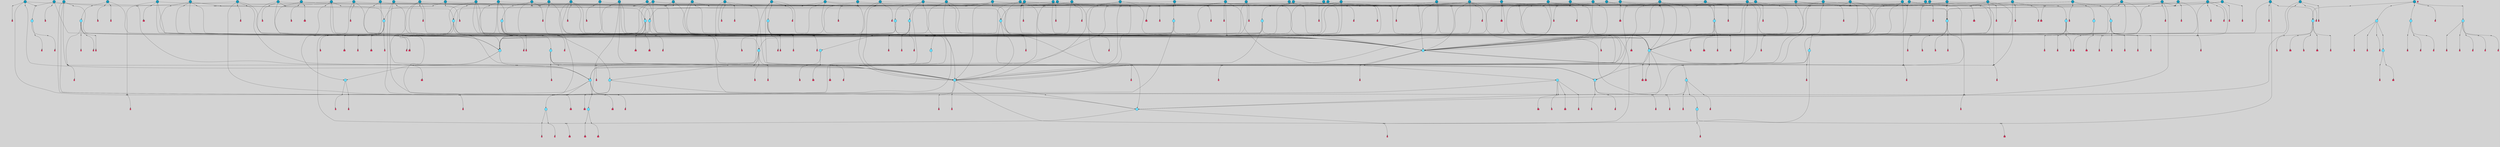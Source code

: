// File exported with GEGELATI v1.3.1
// On the 2024-04-08 17:25:45
// With the File::TPGGraphDotExporter
digraph{
	graph[pad = "0.212, 0.055" bgcolor = lightgray]
	node[shape=circle style = filled label = ""]
		T3 [fillcolor="#66ddff"]
		T4 [fillcolor="#66ddff"]
		T7 [fillcolor="#66ddff"]
		T9 [fillcolor="#66ddff"]
		T11 [fillcolor="#66ddff"]
		T24 [fillcolor="#66ddff"]
		T82 [fillcolor="#66ddff"]
		T111 [fillcolor="#66ddff"]
		T129 [fillcolor="#66ddff"]
		T164 [fillcolor="#66ddff"]
		T207 [fillcolor="#66ddff"]
		T267 [fillcolor="#66ddff"]
		T20 [fillcolor="#66ddff"]
		T321 [fillcolor="#66ddff"]
		T322 [fillcolor="#66ddff"]
		T323 [fillcolor="#66ddff"]
		T565 [fillcolor="#66ddff"]
		T577 [fillcolor="#66ddff"]
		T614 [fillcolor="#1199bb"]
		T623 [fillcolor="#66ddff"]
		T624 [fillcolor="#66ddff"]
		T625 [fillcolor="#66ddff"]
		T673 [fillcolor="#1199bb"]
		T685 [fillcolor="#66ddff"]
		T686 [fillcolor="#66ddff"]
		T687 [fillcolor="#66ddff"]
		T760 [fillcolor="#66ddff"]
		T733 [fillcolor="#66ddff"]
		T761 [fillcolor="#66ddff"]
		T762 [fillcolor="#66ddff"]
		T812 [fillcolor="#66ddff"]
		T821 [fillcolor="#1199bb"]
		T824 [fillcolor="#1199bb"]
		T828 [fillcolor="#66ddff"]
		T842 [fillcolor="#66ddff"]
		T847 [fillcolor="#66ddff"]
		T848 [fillcolor="#66ddff"]
		T878 [fillcolor="#1199bb"]
		T879 [fillcolor="#1199bb"]
		T880 [fillcolor="#1199bb"]
		T881 [fillcolor="#1199bb"]
		T882 [fillcolor="#1199bb"]
		T883 [fillcolor="#1199bb"]
		T884 [fillcolor="#1199bb"]
		T885 [fillcolor="#66ddff"]
		T886 [fillcolor="#1199bb"]
		T888 [fillcolor="#1199bb"]
		T889 [fillcolor="#1199bb"]
		T890 [fillcolor="#1199bb"]
		T891 [fillcolor="#1199bb"]
		T892 [fillcolor="#1199bb"]
		T893 [fillcolor="#1199bb"]
		T894 [fillcolor="#1199bb"]
		T895 [fillcolor="#1199bb"]
		T896 [fillcolor="#1199bb"]
		T897 [fillcolor="#1199bb"]
		T898 [fillcolor="#1199bb"]
		T899 [fillcolor="#1199bb"]
		T900 [fillcolor="#1199bb"]
		T615 [fillcolor="#1199bb"]
		T908 [fillcolor="#1199bb"]
		T909 [fillcolor="#1199bb"]
		T910 [fillcolor="#1199bb"]
		T911 [fillcolor="#1199bb"]
		T912 [fillcolor="#1199bb"]
		T913 [fillcolor="#1199bb"]
		T914 [fillcolor="#1199bb"]
		T915 [fillcolor="#1199bb"]
		T916 [fillcolor="#1199bb"]
		T917 [fillcolor="#1199bb"]
		T919 [fillcolor="#1199bb"]
		T920 [fillcolor="#1199bb"]
		T921 [fillcolor="#1199bb"]
		T922 [fillcolor="#1199bb"]
		T866 [fillcolor="#66ddff"]
		T931 [fillcolor="#1199bb"]
		T938 [fillcolor="#66ddff"]
		T946 [fillcolor="#66ddff"]
		T957 [fillcolor="#66ddff"]
		T958 [fillcolor="#1199bb"]
		T959 [fillcolor="#66ddff"]
		T960 [fillcolor="#66ddff"]
		T961 [fillcolor="#66ddff"]
		T962 [fillcolor="#66ddff"]
		T964 [fillcolor="#1199bb"]
		T965 [fillcolor="#1199bb"]
		T966 [fillcolor="#1199bb"]
		T967 [fillcolor="#1199bb"]
		T968 [fillcolor="#1199bb"]
		T969 [fillcolor="#1199bb"]
		T970 [fillcolor="#1199bb"]
		T971 [fillcolor="#1199bb"]
		T972 [fillcolor="#1199bb"]
		T973 [fillcolor="#1199bb"]
		T974 [fillcolor="#1199bb"]
		T975 [fillcolor="#1199bb"]
		T976 [fillcolor="#1199bb"]
		T977 [fillcolor="#1199bb"]
		T978 [fillcolor="#1199bb"]
		T979 [fillcolor="#1199bb"]
		T980 [fillcolor="#1199bb"]
		T981 [fillcolor="#1199bb"]
		T982 [fillcolor="#1199bb"]
		T983 [fillcolor="#1199bb"]
		T984 [fillcolor="#1199bb"]
		T985 [fillcolor="#1199bb"]
		T986 [fillcolor="#1199bb"]
		T987 [fillcolor="#1199bb"]
		T988 [fillcolor="#1199bb"]
		T989 [fillcolor="#1199bb"]
		T990 [fillcolor="#1199bb"]
		T991 [fillcolor="#1199bb"]
		T992 [fillcolor="#1199bb"]
		T993 [fillcolor="#1199bb"]
		T994 [fillcolor="#1199bb"]
		T995 [fillcolor="#1199bb"]
		T996 [fillcolor="#1199bb"]
		T997 [fillcolor="#1199bb"]
		T1000 [fillcolor="#1199bb"]
		T1001 [fillcolor="#1199bb"]
		T1002 [fillcolor="#1199bb"]
		P13923 [fillcolor="#cccccc" shape=point] //6|
		I13923 [shape=box style=invis label="6|1&2|6#1|7&#92;n10|7&2|0#1|5&#92;n9|4&0|1#2|2&#92;n8|6&0|0#1|0&#92;n"]
		P13923 -> I13923[style=invis]
		A9313 [fillcolor="#ff3366" shape=box margin=0.03 width=0 height=0 label="3"]
		T3 -> P13923 -> A9313
		P13924 [fillcolor="#cccccc" shape=point] //3|
		I13924 [shape=box style=invis label="7|6&2|4#0|2&#92;n10|3&2|7#1|4&#92;n11|6&0|4#0|1&#92;n7|1&0|0#2|6&#92;n7|6&0|3#2|6&#92;n4|0&2|6#0|1&#92;n4|4&2|5#0|2&#92;n4|6&0|4#2|7&#92;n10|0&2|3#1|5&#92;n2|6&0|5#0|2&#92;n1|0&2|3#0|7&#92;n1|6&2|0#0|5&#92;n6|2&0|1#0|7&#92;n9|2&0|3#2|7&#92;n5|3&0|6#0|6&#92;n1|7&2|5#2|3&#92;n8|1&2|7#0|6&#92;n1|0&2|5#2|1&#92;n7|1&2|2#2|5&#92;n7|4&2|6#0|3&#92;n"]
		P13924 -> I13924[style=invis]
		A9314 [fillcolor="#ff3366" shape=box margin=0.03 width=0 height=0 label="4"]
		T3 -> P13924 -> A9314
		P13925 [fillcolor="#cccccc" shape=point] //7|
		I13925 [shape=box style=invis label="0|2&2|4#2|6&#92;n5|3&0|6#0|1&#92;n4|7&2|6#0|5&#92;n7|6&0|7#0|5&#92;n10|7&2|2#1|1&#92;n"]
		P13925 -> I13925[style=invis]
		A9315 [fillcolor="#ff3366" shape=box margin=0.03 width=0 height=0 label="4"]
		T4 -> P13925 -> A9315
		P13926 [fillcolor="#cccccc" shape=point] //0|
		I13926 [shape=box style=invis label="2|5&0|1#0|6&#92;n6|1&2|2#2|7&#92;n8|0&0|3#1|4&#92;n4|3&2|5#2|4&#92;n8|1&2|4#0|0&#92;n6|6&0|1#2|6&#92;n11|7&2|4#2|5&#92;n6|2&2|4#0|2&#92;n8|5&2|4#2|4&#92;n2|1&2|1#2|2&#92;n2|7&2|5#2|6&#92;n9|7&0|5#0|4&#92;n1|2&0|5#2|6&#92;n4|2&2|3#2|7&#92;n3|3&2|1#0|2&#92;n"]
		P13926 -> I13926[style=invis]
		A9316 [fillcolor="#ff3366" shape=box margin=0.03 width=0 height=0 label="5"]
		T4 -> P13926 -> A9316
		P13927 [fillcolor="#cccccc" shape=point] //-3|
		I13927 [shape=box style=invis label="1|6&2|7#0|7&#92;n10|2&0|7#1|3&#92;n9|6&2|7#2|2&#92;n5|3&0|7#0|7&#92;n1|6&2|3#0|0&#92;n2|3&2|3#2|2&#92;n5|1&2|6#0|6&#92;n"]
		P13927 -> I13927[style=invis]
		A9317 [fillcolor="#ff3366" shape=box margin=0.03 width=0 height=0 label="7"]
		T7 -> P13927 -> A9317
		P13928 [fillcolor="#cccccc" shape=point] //5|
		I13928 [shape=box style=invis label="0|5&2|3#0|1&#92;n0|6&2|1#2|4&#92;n6|2&2|6#0|7&#92;n7|4&0|3#0|1&#92;n5|4&0|7#1|6&#92;n9|1&0|5#2|2&#92;n6|3&2|3#1|7&#92;n11|7&2|4#1|6&#92;n2|5&0|1#0|0&#92;n4|7&0|0#0|2&#92;n6|2&0|6#0|0&#92;n2|1&2|6#2|4&#92;n10|0&2|0#1|0&#92;n6|6&2|4#0|6&#92;n"]
		P13928 -> I13928[style=invis]
		A9318 [fillcolor="#ff3366" shape=box margin=0.03 width=0 height=0 label="8"]
		T7 -> P13928 -> A9318
		P13929 [fillcolor="#cccccc" shape=point] //-6|
		I13929 [shape=box style=invis label="11|1&0|7#2|0&#92;n10|4&0|1#1|0&#92;n4|3&2|4#2|1&#92;n0|5&2|0#0|0&#92;n6|1&0|0#0|3&#92;n8|2&2|0#0|4&#92;n11|4&2|0#1|6&#92;n7|0&2|6#2|3&#92;n5|3&2|6#2|0&#92;n2|0&2|0#0|4&#92;n"]
		P13929 -> I13929[style=invis]
		A9319 [fillcolor="#ff3366" shape=box margin=0.03 width=0 height=0 label="9"]
		T9 -> P13929 -> A9319
		P13930 [fillcolor="#cccccc" shape=point] //2|
		I13930 [shape=box style=invis label="6|3&2|7#1|4&#92;n8|6&0|0#2|5&#92;n2|1&0|2#0|3&#92;n8|7&0|6#0|4&#92;n2|1&2|0#0|1&#92;n0|0&2|2#2|3&#92;n6|6&0|7#2|1&#92;n6|1&0|7#2|6&#92;n5|4&2|7#0|4&#92;n0|3&0|4#2|0&#92;n11|0&2|0#2|5&#92;n4|5&2|5#2|4&#92;n5|7&0|6#0|4&#92;n9|7&2|5#0|3&#92;n5|4&2|1#0|3&#92;n5|3&0|1#1|7&#92;n0|4&0|3#2|5&#92;n"]
		P13930 -> I13930[style=invis]
		A9320 [fillcolor="#ff3366" shape=box margin=0.03 width=0 height=0 label="10"]
		T9 -> P13930 -> A9320
		P13931 [fillcolor="#cccccc" shape=point] //6|
		I13931 [shape=box style=invis label="3|0&2|7#2|2&#92;n3|2&0|4#2|5&#92;n5|1&0|2#1|0&#92;n8|7&0|1#2|0&#92;n8|5&0|3#0|6&#92;n0|2&0|2#2|3&#92;n1|5&2|5#0|5&#92;n5|6&0|6#0|7&#92;n6|7&0|0#2|6&#92;n1|2&2|3#0|0&#92;n7|7&2|3#0|4&#92;n0|7&2|7#0|6&#92;n1|0&2|2#2|7&#92;n4|4&0|1#0|0&#92;n"]
		P13931 -> I13931[style=invis]
		A9321 [fillcolor="#ff3366" shape=box margin=0.03 width=0 height=0 label="11"]
		T11 -> P13931 -> A9321
		P13932 [fillcolor="#cccccc" shape=point] //-4|
		I13932 [shape=box style=invis label="4|1&0|4#2|6&#92;n1|2&2|2#2|0&#92;n1|2&2|0#0|6&#92;n8|4&2|3#2|5&#92;n5|5&2|1#1|0&#92;n"]
		P13932 -> I13932[style=invis]
		A9322 [fillcolor="#ff3366" shape=box margin=0.03 width=0 height=0 label="12"]
		T11 -> P13932 -> A9322
		P13933 [fillcolor="#cccccc" shape=point] //-3|
		I13933 [shape=box style=invis label="8|1&2|3#0|5&#92;n0|6&0|5#0|5&#92;n3|7&2|1#0|6&#92;n3|5&0|1#0|0&#92;n9|5&2|0#0|4&#92;n3|5&0|2#0|3&#92;n10|6&2|4#1|0&#92;n9|4&2|7#2|6&#92;n1|7&2|5#2|2&#92;n"]
		P13933 -> I13933[style=invis]
		A9323 [fillcolor="#ff3366" shape=box margin=0.03 width=0 height=0 label="5"]
		T4 -> P13933 -> A9323
		P13934 [fillcolor="#cccccc" shape=point] //1|
		I13934 [shape=box style=invis label="5|1&0|6#2|7&#92;n2|4&0|4#2|2&#92;n0|6&0|5#0|4&#92;n10|6&2|5#1|6&#92;n9|3&0|1#1|7&#92;n10|3&2|2#1|0&#92;n5|0&0|0#2|1&#92;n11|3&2|3#1|5&#92;n10|3&0|1#1|0&#92;n2|4&0|1#0|1&#92;n0|2&0|3#2|4&#92;n9|2&2|1#2|5&#92;n11|7&2|6#2|6&#92;n"]
		P13934 -> I13934[style=invis]
		T24 -> P13934 -> T7
		P13935 [fillcolor="#cccccc" shape=point] //5|
		I13935 [shape=box style=invis label="3|0&2|0#0|1&#92;n3|0&0|7#0|1&#92;n5|3&0|2#2|6&#92;n4|4&2|4#2|6&#92;n11|2&0|7#1|6&#92;n2|7&2|2#2|5&#92;n9|3&2|6#2|7&#92;n7|7&0|0#0|4&#92;n6|1&2|4#2|3&#92;n5|4&2|0#1|6&#92;n1|3&0|7#0|4&#92;n"]
		P13935 -> I13935[style=invis]
		A9324 [fillcolor="#ff3366" shape=box margin=0.03 width=0 height=0 label="7"]
		T24 -> P13935 -> A9324
		P13936 [fillcolor="#cccccc" shape=point] //-2|
		I13936 [shape=box style=invis label="4|1&0|4#0|3&#92;n4|2&0|5#2|0&#92;n5|5&2|6#0|5&#92;n1|4&0|1#0|2&#92;n6|3&2|7#1|5&#92;n0|4&2|0#0|3&#92;n8|5&2|5#1|2&#92;n10|7&2|7#1|1&#92;n3|4&0|0#2|1&#92;n3|6&2|5#2|5&#92;n8|3&0|1#0|7&#92;n10|0&2|7#1|3&#92;n4|1&2|4#0|1&#92;n9|3&2|0#0|4&#92;n3|6&2|0#0|4&#92;n1|2&0|6#2|1&#92;n4|0&2|1#2|2&#92;n"]
		P13936 -> I13936[style=invis]
		A9325 [fillcolor="#ff3366" shape=box margin=0.03 width=0 height=0 label="14"]
		T24 -> P13936 -> A9325
		P13937 [fillcolor="#cccccc" shape=point] //6|
		I13937 [shape=box style=invis label="7|0&2|5#1|2&#92;n10|6&2|1#1|3&#92;n7|5&0|2#0|7&#92;n10|7&0|1#1|5&#92;n4|6&2|5#0|5&#92;n4|4&0|7#2|7&#92;n"]
		P13937 -> I13937[style=invis]
		A9326 [fillcolor="#ff3366" shape=box margin=0.03 width=0 height=0 label="7"]
		T82 -> P13937 -> A9326
		P13938 [fillcolor="#cccccc" shape=point] //6|
		I13938 [shape=box style=invis label="0|5&2|3#0|1&#92;n0|6&2|1#2|4&#92;n9|1&0|5#2|2&#92;n7|4&0|3#0|1&#92;n5|4&0|7#1|6&#92;n2|5&0|1#0|0&#92;n6|3&2|3#1|7&#92;n11|7&2|4#1|6&#92;n6|2&2|6#0|1&#92;n4|7&0|0#0|2&#92;n6|2&0|6#0|0&#92;n9|1&2|6#2|4&#92;n10|0&2|0#1|0&#92;n6|6&2|4#0|6&#92;n"]
		P13938 -> I13938[style=invis]
		A9327 [fillcolor="#ff3366" shape=box margin=0.03 width=0 height=0 label="8"]
		T82 -> P13938 -> A9327
		T82 -> P13929
		P13939 [fillcolor="#cccccc" shape=point] //-5|
		I13939 [shape=box style=invis label="0|0&2|3#0|2&#92;n10|5&0|6#1|3&#92;n7|3&0|6#2|3&#92;n3|4&0|6#0|6&#92;n10|5&0|2#1|1&#92;n5|0&0|1#0|3&#92;n6|6&2|5#1|5&#92;n7|4&0|2#1|7&#92;n5|7&0|1#2|5&#92;n1|5&0|0#0|3&#92;n7|5&2|1#2|6&#92;n9|0&0|2#0|0&#92;n4|0&2|4#0|0&#92;n4|6&0|0#2|3&#92;n3|1&0|6#2|5&#92;n7|7&2|1#2|3&#92;n9|4&2|2#0|6&#92;n"]
		P13939 -> I13939[style=invis]
		T111 -> P13939 -> T9
		P13940 [fillcolor="#cccccc" shape=point] //7|
		I13940 [shape=box style=invis label="7|4&2|1#2|0&#92;n4|1&2|4#2|3&#92;n5|0&2|0#2|2&#92;n6|1&2|4#2|6&#92;n"]
		P13940 -> I13940[style=invis]
		A9328 [fillcolor="#ff3366" shape=box margin=0.03 width=0 height=0 label="9"]
		T111 -> P13940 -> A9328
		P13941 [fillcolor="#cccccc" shape=point] //2|
		I13941 [shape=box style=invis label="3|0&2|0#0|1&#92;n11|2&0|7#1|6&#92;n8|7&2|4#0|5&#92;n5|3&0|2#2|6&#92;n4|4&2|4#2|6&#92;n3|0&0|7#0|1&#92;n2|7&2|2#2|5&#92;n9|3&2|6#2|7&#92;n7|7&0|0#0|4&#92;n6|1&2|4#1|3&#92;n5|4&2|0#1|6&#92;n1|3&0|7#0|4&#92;n"]
		P13941 -> I13941[style=invis]
		A9329 [fillcolor="#ff3366" shape=box margin=0.03 width=0 height=0 label="7"]
		T111 -> P13941 -> A9329
		T111 -> P13929
		P13942 [fillcolor="#cccccc" shape=point] //8|
		I13942 [shape=box style=invis label="9|0&0|1#2|0&#92;n10|1&2|5#1|4&#92;n8|2&2|6#0|4&#92;n2|4&2|5#2|3&#92;n4|2&2|2#0|2&#92;n7|5&0|2#0|0&#92;n8|2&2|1#1|3&#92;n8|7&0|7#2|1&#92;n1|1&0|0#0|7&#92;n5|6&2|5#1|0&#92;n6|6&2|5#0|0&#92;n11|4&0|3#2|6&#92;n4|2&2|4#0|7&#92;n5|6&0|1#2|0&#92;n11|3&0|2#0|7&#92;n"]
		P13942 -> I13942[style=invis]
		A9330 [fillcolor="#ff3366" shape=box margin=0.03 width=0 height=0 label="6"]
		T129 -> P13942 -> A9330
		T129 -> P13935
		P13943 [fillcolor="#cccccc" shape=point] //10|
		I13943 [shape=box style=invis label="4|5&2|7#2|1&#92;n1|7&2|3#0|6&#92;n3|5&2|2#0|3&#92;n10|3&0|7#1|4&#92;n7|1&0|4#2|6&#92;n10|2&0|3#1|7&#92;n9|5&2|0#0|4&#92;n4|0&0|3#2|7&#92;n11|4&2|6#1|2&#92;n5|4&2|7#0|2&#92;n2|6&2|4#0|0&#92;n6|5&0|7#2|1&#92;n5|3&2|3#1|6&#92;n10|7&2|0#1|2&#92;n"]
		P13943 -> I13943[style=invis]
		A9331 [fillcolor="#ff3366" shape=box margin=0.03 width=0 height=0 label="5"]
		T129 -> P13943 -> A9331
		P13944 [fillcolor="#cccccc" shape=point] //5|
		I13944 [shape=box style=invis label="9|4&2|3#1|3&#92;n0|4&2|4#0|5&#92;n6|1&2|6#2|5&#92;n4|0&0|5#2|0&#92;n"]
		P13944 -> I13944[style=invis]
		A9332 [fillcolor="#ff3366" shape=box margin=0.03 width=0 height=0 label="7"]
		T129 -> P13944 -> A9332
		P13945 [fillcolor="#cccccc" shape=point] //6|
		I13945 [shape=box style=invis label="9|4&2|7#0|6&#92;n8|4&0|1#1|0&#92;n1|3&0|0#2|1&#92;n2|4&0|6#2|2&#92;n5|1&2|5#0|7&#92;n3|0&0|3#2|6&#92;n2|2&2|6#0|2&#92;n8|4&0|4#2|2&#92;n5|1&2|4#0|3&#92;n9|4&0|6#0|6&#92;n5|0&2|2#1|5&#92;n11|7&0|0#1|1&#92;n0|4&0|3#0|3&#92;n7|7&2|4#2|5&#92;n1|5&0|1#2|1&#92;n"]
		P13945 -> I13945[style=invis]
		A9333 [fillcolor="#ff3366" shape=box margin=0.03 width=0 height=0 label="1"]
		T129 -> P13945 -> A9333
		T164 -> P13926
		P13946 [fillcolor="#cccccc" shape=point] //-1|
		I13946 [shape=box style=invis label="6|4&0|4#2|4&#92;n4|5&2|5#2|4&#92;n9|7&2|5#0|3&#92;n3|7&2|6#0|6&#92;n8|7&0|6#0|4&#92;n2|1&2|0#0|1&#92;n8|6&0|0#2|5&#92;n2|1&0|2#0|3&#92;n6|1&0|7#2|6&#92;n6|3&0|1#1|6&#92;n5|4&2|7#0|4&#92;n0|7&0|4#2|0&#92;n11|0&2|0#2|5&#92;n3|7&2|0#2|7&#92;n8|3&2|7#1|4&#92;n5|7&0|6#0|4&#92;n0|0&2|3#2|3&#92;n5|4&2|1#0|3&#92;n0|4&0|3#2|5&#92;n"]
		P13946 -> I13946[style=invis]
		A9334 [fillcolor="#ff3366" shape=box margin=0.03 width=0 height=0 label="10"]
		T164 -> P13946 -> A9334
		P13947 [fillcolor="#cccccc" shape=point] //-7|
		I13947 [shape=box style=invis label="6|1&0|2#0|3&#92;n1|2&0|1#2|0&#92;n10|3&2|2#1|1&#92;n0|1&0|2#0|7&#92;n4|6&2|7#2|4&#92;n6|0&2|7#0|6&#92;n"]
		P13947 -> I13947[style=invis]
		A9335 [fillcolor="#ff3366" shape=box margin=0.03 width=0 height=0 label="7"]
		T164 -> P13947 -> A9335
		P13948 [fillcolor="#cccccc" shape=point] //-6|
		I13948 [shape=box style=invis label="11|7&0|1#0|6&#92;n3|5&0|1#0|3&#92;n1|5&0|5#0|6&#92;n1|7&2|5#2|2&#92;n0|0&0|2#2|2&#92;n4|4&0|1#0|5&#92;n6|4&2|2#0|2&#92;n0|6&2|5#0|5&#92;n0|3&2|2#2|6&#92;n"]
		P13948 -> I13948[style=invis]
		A9336 [fillcolor="#ff3366" shape=box margin=0.03 width=0 height=0 label="5"]
		T164 -> P13948 -> A9336
		P13949 [fillcolor="#cccccc" shape=point] //4|
		I13949 [shape=box style=invis label="4|3&0|6#0|3&#92;n5|7&2|3#2|2&#92;n5|6&0|7#1|2&#92;n1|4&2|6#0|3&#92;n8|4&2|1#2|5&#92;n9|5&2|4#1|4&#92;n2|4&0|5#0|7&#92;n10|0&0|6#1|3&#92;n3|0&0|6#0|2&#92;n2|7&2|7#2|6&#92;n5|2&0|5#1|5&#92;n10|4&2|5#1|7&#92;n4|0&0|4#2|4&#92;n11|1&0|4#2|6&#92;n10|6&2|0#1|4&#92;n9|7&0|3#1|4&#92;n4|5&2|7#0|6&#92;n11|5&2|6#2|3&#92;n0|3&0|5#0|1&#92;n"]
		P13949 -> I13949[style=invis]
		A9337 [fillcolor="#ff3366" shape=box margin=0.03 width=0 height=0 label="13"]
		T164 -> P13949 -> A9337
		P13950 [fillcolor="#cccccc" shape=point] //7|
		I13950 [shape=box style=invis label="7|0&2|1#2|0&#92;n9|7&2|1#1|7&#92;n8|2&0|1#1|0&#92;n6|6&0|2#1|1&#92;n2|2&0|5#0|0&#92;n5|7&0|0#2|1&#92;n5|1&2|5#1|5&#92;n4|7&2|4#2|3&#92;n10|5&2|2#1|5&#92;n1|3&2|2#2|0&#92;n10|2&2|6#1|5&#92;n"]
		P13950 -> I13950[style=invis]
		A9338 [fillcolor="#ff3366" shape=box margin=0.03 width=0 height=0 label="1"]
		T207 -> P13950 -> A9338
		P13951 [fillcolor="#cccccc" shape=point] //-3|
		I13951 [shape=box style=invis label="3|7&0|0#0|2&#92;n11|5&0|1#1|1&#92;n4|1&0|6#2|6&#92;n4|0&0|1#0|5&#92;n"]
		P13951 -> I13951[style=invis]
		T207 -> P13951 -> T24
		P13952 [fillcolor="#cccccc" shape=point] //5|
		I13952 [shape=box style=invis label="8|1&2|6#0|6&#92;n3|0&0|7#0|1&#92;n11|3&0|2#2|6&#92;n4|4&2|4#2|6&#92;n11|2&0|7#1|6&#92;n2|7&2|2#2|5&#92;n7|7&0|0#0|4&#92;n6|1&2|4#2|3&#92;n5|4&2|0#1|6&#92;n3|0&2|0#0|1&#92;n1|3&0|7#0|4&#92;n"]
		P13952 -> I13952[style=invis]
		A9339 [fillcolor="#ff3366" shape=box margin=0.03 width=0 height=0 label="7"]
		T207 -> P13952 -> A9339
		P13953 [fillcolor="#cccccc" shape=point] //5|
		I13953 [shape=box style=invis label="10|4&2|6#1|2&#92;n8|4&0|1#1|0&#92;n0|4&2|6#0|0&#92;n8|4&2|5#2|1&#92;n7|5&2|5#1|0&#92;n3|6&0|6#2|2&#92;n1|7&0|7#0|5&#92;n2|0&0|7#2|4&#92;n9|4&2|6#2|7&#92;n2|6&2|2#0|0&#92;n11|7&2|7#0|7&#92;n5|5&0|0#0|1&#92;n10|1&0|0#1|0&#92;n7|3&0|1#2|5&#92;n9|2&2|7#1|5&#92;n9|0&2|5#1|2&#92;n1|6&2|4#2|2&#92;n3|3&2|2#0|7&#92;n1|6&2|0#0|0&#92;n6|4&2|6#1|0&#92;n"]
		P13953 -> I13953[style=invis]
		A9340 [fillcolor="#ff3366" shape=box margin=0.03 width=0 height=0 label="1"]
		T207 -> P13953 -> A9340
		P13954 [fillcolor="#cccccc" shape=point] //7|
		I13954 [shape=box style=invis label="6|1&2|6#2|7&#92;n7|0&2|4#2|3&#92;n3|3&0|7#0|6&#92;n5|4&0|2#2|4&#92;n8|5&2|6#2|7&#92;n0|0&2|3#0|3&#92;n5|4&2|4#2|6&#92;n"]
		P13954 -> I13954[style=invis]
		T207 -> P13954 -> T4
		T267 -> P13950
		P13955 [fillcolor="#cccccc" shape=point] //7|
		I13955 [shape=box style=invis label="7|4&2|7#0|4&#92;n4|6&0|1#2|5&#92;n2|1&2|3#0|0&#92;n4|3&2|0#0|1&#92;n0|0&2|7#2|7&#92;n7|7&0|5#2|3&#92;n5|0&2|1#2|2&#92;n10|0&0|4#1|2&#92;n4|4&0|7#0|0&#92;n6|7&0|2#0|1&#92;n1|4&2|5#0|4&#92;n"]
		P13955 -> I13955[style=invis]
		A9341 [fillcolor="#ff3366" shape=box margin=0.03 width=0 height=0 label="0"]
		T267 -> P13955 -> A9341
		P13956 [fillcolor="#cccccc" shape=point] //-3|
		I13956 [shape=box style=invis label="7|2&2|4#0|2&#92;n4|1&2|6#0|1&#92;n11|6&0|4#0|1&#92;n7|1&0|0#2|6&#92;n6|2&0|1#0|7&#92;n10|3&2|7#1|4&#92;n3|5&2|3#0|1&#92;n4|4&2|5#0|2&#92;n4|6&0|4#2|7&#92;n2|5&0|5#0|2&#92;n10|0&2|3#1|4&#92;n0|1&2|7#0|6&#92;n7|6&0|3#2|6&#92;n1|3&0|6#2|0&#92;n5|3&0|6#0|6&#92;n1|4&2|5#2|3&#92;n1|6&2|0#0|5&#92;n9|2&0|3#2|7&#92;n7|1&2|2#2|5&#92;n"]
		P13956 -> I13956[style=invis]
		T267 -> P13956 -> T207
		P13957 [fillcolor="#cccccc" shape=point] //5|
		I13957 [shape=box style=invis label="1|6&2|7#0|7&#92;n9|2&2|7#2|3&#92;n10|2&0|7#1|3&#92;n0|0&2|7#2|2&#92;n1|6&2|3#0|0&#92;n2|3&2|3#2|2&#92;n"]
		P13957 -> I13957[style=invis]
		A9342 [fillcolor="#ff3366" shape=box margin=0.03 width=0 height=0 label="7"]
		T267 -> P13957 -> A9342
		P13958 [fillcolor="#cccccc" shape=point] //-6|
		I13958 [shape=box style=invis label="6|0&0|5#2|5&#92;n0|3&2|1#2|1&#92;n"]
		P13958 -> I13958[style=invis]
		A9343 [fillcolor="#ff3366" shape=box margin=0.03 width=0 height=0 label="3"]
		T267 -> P13958 -> A9343
		P13959 [fillcolor="#cccccc" shape=point] //-9|
		I13959 [shape=box style=invis label="2|0&2|0#2|1&#92;n4|4&2|4#2|6&#92;n9|1&0|3#1|7&#92;n5|3&0|2#2|6&#92;n2|7&2|2#2|5&#92;n5|4&2|0#1|6&#92;n3|0&0|7#0|1&#92;n1|3&0|7#0|4&#92;n11|6&2|2#0|7&#92;n7|7&0|0#0|4&#92;n11|0&0|7#1|6&#92;n9|3&2|6#2|7&#92;n"]
		P13959 -> I13959[style=invis]
		A9344 [fillcolor="#ff3366" shape=box margin=0.03 width=0 height=0 label="7"]
		T322 -> P13959 -> A9344
		P13960 [fillcolor="#cccccc" shape=point] //-4|
		I13960 [shape=box style=invis label="4|1&0|4#2|6&#92;n1|2&2|2#2|0&#92;n1|2&2|0#0|6&#92;n8|4&2|3#2|5&#92;n5|5&2|1#1|0&#92;n"]
		P13960 -> I13960[style=invis]
		A9345 [fillcolor="#ff3366" shape=box margin=0.03 width=0 height=0 label="12"]
		T321 -> P13960 -> A9345
		P13961 [fillcolor="#cccccc" shape=point] //6|
		I13961 [shape=box style=invis label="3|0&2|7#2|2&#92;n3|2&0|4#2|5&#92;n5|1&0|2#1|0&#92;n8|7&0|1#2|0&#92;n8|5&0|3#0|6&#92;n0|2&0|2#2|3&#92;n1|5&2|5#0|5&#92;n5|6&0|6#0|7&#92;n6|7&0|0#2|6&#92;n1|2&2|3#0|0&#92;n7|7&2|3#0|4&#92;n0|7&2|7#0|6&#92;n1|0&2|2#2|7&#92;n4|4&0|1#0|0&#92;n"]
		P13961 -> I13961[style=invis]
		A9346 [fillcolor="#ff3366" shape=box margin=0.03 width=0 height=0 label="11"]
		T321 -> P13961 -> A9346
		P13962 [fillcolor="#cccccc" shape=point] //2|
		I13962 [shape=box style=invis label="4|1&0|4#2|6&#92;n5|5&2|1#1|0&#92;n1|0&2|0#0|6&#92;n8|4&2|3#2|5&#92;n"]
		P13962 -> I13962[style=invis]
		T322 -> P13962 -> T321
		P13963 [fillcolor="#cccccc" shape=point] //8|
		I13963 [shape=box style=invis label="9|7&0|5#2|5&#92;n3|3&2|3#0|2&#92;n9|5&2|2#1|0&#92;n2|3&0|6#0|3&#92;n4|4&2|5#2|7&#92;n11|3&2|0#1|5&#92;n6|6&2|1#2|2&#92;n4|6&0|1#2|2&#92;n2|5&2|7#2|2&#92;n7|7&2|2#2|3&#92;n6|5&0|3#2|6&#92;n6|7&0|6#0|2&#92;n"]
		P13963 -> I13963[style=invis]
		A9347 [fillcolor="#ff3366" shape=box margin=0.03 width=0 height=0 label="14"]
		T322 -> P13963 -> A9347
		P13964 [fillcolor="#cccccc" shape=point] //4|
		I13964 [shape=box style=invis label="4|3&0|6#0|3&#92;n5|7&2|3#2|2&#92;n5|6&0|7#1|2&#92;n1|4&2|6#0|3&#92;n8|4&2|1#2|5&#92;n9|5&2|4#1|4&#92;n2|4&0|5#0|7&#92;n10|0&0|6#1|3&#92;n3|0&0|6#0|2&#92;n2|7&2|7#2|6&#92;n5|2&0|5#1|5&#92;n10|4&2|5#1|7&#92;n4|0&0|4#2|4&#92;n11|1&0|4#2|6&#92;n10|6&2|0#1|4&#92;n9|7&0|3#1|4&#92;n4|5&2|7#0|6&#92;n11|5&2|6#2|3&#92;n0|3&0|5#0|1&#92;n"]
		P13964 -> I13964[style=invis]
		A9348 [fillcolor="#ff3366" shape=box margin=0.03 width=0 height=0 label="13"]
		T322 -> P13964 -> A9348
		P13965 [fillcolor="#cccccc" shape=point] //-3|
		I13965 [shape=box style=invis label="4|5&0|0#0|0&#92;n4|7&0|0#0|2&#92;n0|6&2|1#2|4&#92;n9|1&0|5#2|2&#92;n10|0&2|0#1|0&#92;n6|6&2|4#0|6&#92;n2|5&0|1#0|0&#92;n6|3&2|3#1|7&#92;n11|7&2|4#1|6&#92;n6|2&2|6#0|1&#92;n6|2&0|0#0|0&#92;n9|1&2|6#2|4&#92;n10|4&0|3#1|1&#92;n5|4&2|7#1|6&#92;n"]
		P13965 -> I13965[style=invis]
		T323 -> P13965 -> T322
		P13966 [fillcolor="#cccccc" shape=point] //5|
		I13966 [shape=box style=invis label="0|5&2|3#0|1&#92;n0|6&2|1#2|4&#92;n6|2&2|6#0|7&#92;n7|4&0|3#0|1&#92;n5|4&0|7#1|6&#92;n9|1&0|5#2|2&#92;n6|3&2|3#1|7&#92;n11|7&2|4#1|6&#92;n2|5&0|1#0|0&#92;n4|7&0|0#0|2&#92;n6|2&0|6#0|0&#92;n2|1&2|6#2|4&#92;n10|0&2|0#1|0&#92;n6|6&2|4#0|6&#92;n"]
		P13966 -> I13966[style=invis]
		A9349 [fillcolor="#ff3366" shape=box margin=0.03 width=0 height=0 label="8"]
		T20 -> P13966 -> A9349
		P13967 [fillcolor="#cccccc" shape=point] //-3|
		I13967 [shape=box style=invis label="1|6&2|7#0|7&#92;n10|2&0|7#1|3&#92;n9|6&2|7#2|2&#92;n5|3&0|7#0|7&#92;n1|6&2|3#0|0&#92;n2|3&2|3#2|2&#92;n5|1&2|6#0|6&#92;n"]
		P13967 -> I13967[style=invis]
		A9350 [fillcolor="#ff3366" shape=box margin=0.03 width=0 height=0 label="7"]
		T20 -> P13967 -> A9350
		P13968 [fillcolor="#cccccc" shape=point] //1|
		I13968 [shape=box style=invis label="0|4&0|1#0|1&#92;n10|5&2|5#1|6&#92;n7|7&2|5#2|2&#92;n9|5&0|7#2|7&#92;n8|4&0|3#2|7&#92;n11|0&2|3#0|5&#92;n7|0&0|0#0|1&#92;n4|2&0|4#0|5&#92;n5|1&0|6#2|7&#92;n11|3&0|7#1|3&#92;n"]
		P13968 -> I13968[style=invis]
		T323 -> P13968 -> T20
		P13969 [fillcolor="#cccccc" shape=point] //-8|
		I13969 [shape=box style=invis label="7|5&0|4#2|4&#92;n"]
		P13969 -> I13969[style=invis]
		A9351 [fillcolor="#ff3366" shape=box margin=0.03 width=0 height=0 label="3"]
		T322 -> P13969 -> A9351
		P13970 [fillcolor="#cccccc" shape=point] //4|
		I13970 [shape=box style=invis label="4|3&0|6#0|3&#92;n5|7&2|3#2|2&#92;n5|6&0|7#1|2&#92;n1|4&2|6#0|3&#92;n8|4&2|1#2|5&#92;n9|5&2|4#1|4&#92;n2|4&0|5#0|7&#92;n10|0&0|6#1|3&#92;n3|0&0|6#0|2&#92;n2|7&2|7#2|6&#92;n5|2&0|5#1|5&#92;n10|4&2|5#1|7&#92;n4|0&0|4#2|4&#92;n11|1&0|4#2|6&#92;n10|6&2|0#1|4&#92;n9|7&0|3#1|4&#92;n4|5&2|7#0|6&#92;n11|5&2|6#2|3&#92;n0|3&0|5#0|1&#92;n"]
		P13970 -> I13970[style=invis]
		A9352 [fillcolor="#ff3366" shape=box margin=0.03 width=0 height=0 label="13"]
		T323 -> P13970 -> A9352
		P13971 [fillcolor="#cccccc" shape=point] //8|
		I13971 [shape=box style=invis label="9|0&0|1#2|0&#92;n10|1&2|5#1|4&#92;n8|2&2|6#0|4&#92;n2|4&2|5#2|3&#92;n4|2&2|2#0|2&#92;n7|5&0|2#0|0&#92;n8|2&2|1#1|3&#92;n8|7&0|7#2|1&#92;n1|1&0|0#0|7&#92;n5|6&2|5#1|0&#92;n6|6&2|5#0|0&#92;n11|4&0|3#2|6&#92;n4|2&2|4#0|7&#92;n5|6&0|1#2|0&#92;n11|3&0|2#0|7&#92;n"]
		P13971 -> I13971[style=invis]
		A9353 [fillcolor="#ff3366" shape=box margin=0.03 width=0 height=0 label="6"]
		T565 -> P13971 -> A9353
		P13972 [fillcolor="#cccccc" shape=point] //5|
		I13972 [shape=box style=invis label="3|0&2|0#0|1&#92;n3|0&0|7#0|1&#92;n5|3&0|2#2|6&#92;n4|4&2|4#2|6&#92;n11|2&0|7#1|6&#92;n2|7&2|2#2|5&#92;n9|3&2|6#2|7&#92;n7|7&0|0#0|4&#92;n6|1&2|4#2|3&#92;n5|4&2|0#1|6&#92;n1|3&0|7#0|4&#92;n"]
		P13972 -> I13972[style=invis]
		A9354 [fillcolor="#ff3366" shape=box margin=0.03 width=0 height=0 label="7"]
		T565 -> P13972 -> A9354
		P13973 [fillcolor="#cccccc" shape=point] //10|
		I13973 [shape=box style=invis label="4|5&2|7#2|1&#92;n1|7&2|3#0|6&#92;n3|5&2|2#0|3&#92;n10|3&0|7#1|4&#92;n7|1&0|4#2|6&#92;n10|2&0|3#1|7&#92;n9|5&2|0#0|4&#92;n4|0&0|3#2|7&#92;n11|4&2|6#1|2&#92;n5|4&2|7#0|2&#92;n2|6&2|4#0|0&#92;n6|5&0|7#2|1&#92;n5|3&2|3#1|6&#92;n10|7&2|0#1|2&#92;n"]
		P13973 -> I13973[style=invis]
		A9355 [fillcolor="#ff3366" shape=box margin=0.03 width=0 height=0 label="5"]
		T565 -> P13973 -> A9355
		P13974 [fillcolor="#cccccc" shape=point] //6|
		I13974 [shape=box style=invis label="9|4&2|7#0|6&#92;n8|4&0|1#1|0&#92;n1|3&0|0#2|1&#92;n2|4&0|6#2|2&#92;n5|1&2|5#0|7&#92;n3|0&0|3#2|6&#92;n2|2&2|6#0|2&#92;n8|4&0|4#2|2&#92;n5|1&2|4#0|3&#92;n9|4&0|6#0|6&#92;n5|0&2|2#1|5&#92;n11|7&0|0#1|1&#92;n0|4&0|3#0|3&#92;n7|7&2|4#2|5&#92;n1|5&0|1#2|1&#92;n"]
		P13974 -> I13974[style=invis]
		A9356 [fillcolor="#ff3366" shape=box margin=0.03 width=0 height=0 label="1"]
		T565 -> P13974 -> A9356
		P13975 [fillcolor="#cccccc" shape=point] //5|
		I13975 [shape=box style=invis label="9|4&2|3#1|3&#92;n0|4&2|4#0|5&#92;n6|1&2|6#2|5&#92;n4|0&0|5#2|0&#92;n"]
		P13975 -> I13975[style=invis]
		A9357 [fillcolor="#ff3366" shape=box margin=0.03 width=0 height=0 label="7"]
		T565 -> P13975 -> A9357
		P13976 [fillcolor="#cccccc" shape=point] //-9|
		I13976 [shape=box style=invis label="5|5&0|5#0|6&#92;n0|5&2|3#0|1&#92;n8|5&0|3#1|6&#92;n6|2&0|6#0|0&#92;n4|7&0|0#0|5&#92;n10|0&2|0#1|0&#92;n11|2&0|4#1|6&#92;n9|1&0|5#2|2&#92;n6|3&2|3#1|7&#92;n5|7&0|7#1|6&#92;n0|6&2|1#2|4&#92;n2|1&2|6#2|4&#92;n7|4&0|3#0|1&#92;n6|6&2|4#0|6&#92;n"]
		P13976 -> I13976[style=invis]
		A9358 [fillcolor="#ff3366" shape=box margin=0.03 width=0 height=0 label="8"]
		T577 -> P13976 -> A9358
		T577 -> P13937
		P13977 [fillcolor="#cccccc" shape=point] //3|
		I13977 [shape=box style=invis label="9|0&0|1#2|2&#92;n8|6&0|0#1|0&#92;n8|2&0|2#2|4&#92;n3|5&0|1#0|5&#92;n0|0&0|6#2|7&#92;n"]
		P13977 -> I13977[style=invis]
		A9359 [fillcolor="#ff3366" shape=box margin=0.03 width=0 height=0 label="3"]
		T577 -> P13977 -> A9359
		P13978 [fillcolor="#cccccc" shape=point] //-6|
		I13978 [shape=box style=invis label="6|1&2|7#0|1&#92;n10|4&0|0#1|1&#92;n11|0&2|4#0|6&#92;n7|7&2|2#2|2&#92;n2|0&2|5#0|0&#92;n9|2&2|1#2|7&#92;n7|2&2|0#1|5&#92;n0|2&2|7#2|5&#92;n7|2&2|4#2|5&#92;n1|1&2|7#0|6&#92;n3|4&2|2#0|3&#92;n7|4&2|0#2|1&#92;n"]
		P13978 -> I13978[style=invis]
		T577 -> P13978 -> T111
		P13979 [fillcolor="#cccccc" shape=point] //-2|
		I13979 [shape=box style=invis label="0|3&2|7#2|5&#92;n10|0&2|3#1|4&#92;n2|0&2|5#0|6&#92;n7|7&2|2#2|1&#92;n0|2&2|3#0|4&#92;n10|2&2|4#1|5&#92;n9|2&2|1#2|6&#92;n3|4&2|6#2|1&#92;n5|1&2|3#2|4&#92;n4|2&2|5#2|7&#92;n7|4&0|4#1|1&#92;n5|6&2|7#1|0&#92;n1|0&0|6#0|0&#92;n"]
		P13979 -> I13979[style=invis]
		T577 -> P13979 -> T111
		P13980 [fillcolor="#cccccc" shape=point] //10|
		I13980 [shape=box style=invis label="9|3&0|1#1|7&#92;n9|0&2|7#2|2&#92;n0|5&0|2#0|3&#92;n10|1&2|2#1|6&#92;n2|5&0|0#0|4&#92;n5|3&0|7#2|0&#92;n5|2&0|0#1|2&#92;n1|0&0|2#2|5&#92;n"]
		P13980 -> I13980[style=invis]
		T614 -> P13980 -> T164
		T614 -> P13978
		P13981 [fillcolor="#cccccc" shape=point] //7|
		I13981 [shape=box style=invis label="0|5&2|3#0|0&#92;n0|6&2|1#2|4&#92;n5|4&0|7#1|6&#92;n9|0&2|7#1|1&#92;n7|4&0|3#0|1&#92;n11|7&2|4#1|6&#92;n8|7&0|4#2|1&#92;n9|1&0|5#2|2&#92;n6|2&2|6#0|7&#92;n8|6&0|2#0|0&#92;n4|7&0|0#0|2&#92;n6|2&0|6#0|0&#92;n10|0&0|0#1|0&#92;n6|6&2|4#0|6&#92;n"]
		P13981 -> I13981[style=invis]
		T614 -> P13981 -> T129
		P13982 [fillcolor="#cccccc" shape=point] //-1|
		I13982 [shape=box style=invis label="9|0&2|2#2|2&#92;n10|1&2|7#1|6&#92;n3|3&0|0#0|1&#92;n10|5&0|0#1|1&#92;n1|3&0|5#2|5&#92;n2|1&2|5#0|0&#92;n11|3&0|7#0|1&#92;n4|0&2|3#2|7&#92;n"]
		P13982 -> I13982[style=invis]
		T614 -> P13982 -> T111
		P13983 [fillcolor="#cccccc" shape=point] //9|
		I13983 [shape=box style=invis label="0|4&0|3#2|5&#92;n9|4&2|5#0|3&#92;n8|7&0|6#0|4&#92;n6|1&0|7#2|5&#92;n0|4&2|2#0|1&#92;n2|1&0|2#2|3&#92;n3|7&2|7#0|2&#92;n0|0&2|7#2|3&#92;n5|4&2|5#0|4&#92;n9|3&0|4#2|0&#92;n4|5&2|5#2|4&#92;n8|3&0|1#1|7&#92;n6|3&2|2#1|0&#92;n11|7&2|0#2|5&#92;n4|6&0|0#2|7&#92;n0|1&0|3#0|4&#92;n5|7&0|6#0|4&#92;n7|3&2|7#0|7&#92;n2|0&2|0#0|1&#92;n6|6&0|7#2|1&#92;n"]
		P13983 -> I13983[style=invis]
		A9360 [fillcolor="#ff3366" shape=box margin=0.03 width=0 height=0 label="10"]
		T614 -> P13983 -> A9360
		P13984 [fillcolor="#cccccc" shape=point] //4|
		I13984 [shape=box style=invis label="4|3&0|6#0|3&#92;n5|7&2|3#2|2&#92;n5|6&0|7#1|2&#92;n1|4&2|6#0|3&#92;n8|4&2|1#2|5&#92;n9|5&2|4#1|4&#92;n2|4&0|5#0|7&#92;n10|0&0|6#1|3&#92;n3|0&0|6#0|2&#92;n2|7&2|7#2|6&#92;n5|2&0|5#1|5&#92;n10|4&2|5#1|7&#92;n4|0&0|4#2|4&#92;n11|1&0|4#2|6&#92;n10|6&2|0#1|4&#92;n9|7&0|3#1|4&#92;n4|5&2|7#0|6&#92;n11|5&2|6#2|3&#92;n0|3&0|5#0|1&#92;n"]
		P13984 -> I13984[style=invis]
		A9361 [fillcolor="#ff3366" shape=box margin=0.03 width=0 height=0 label="13"]
		T623 -> P13984 -> A9361
		P13985 [fillcolor="#cccccc" shape=point] //-6|
		I13985 [shape=box style=invis label="11|1&0|7#2|0&#92;n10|4&0|1#1|0&#92;n4|3&2|4#2|1&#92;n0|5&2|0#0|0&#92;n6|1&0|0#0|3&#92;n8|2&2|0#0|4&#92;n11|4&2|0#1|6&#92;n7|0&2|6#2|3&#92;n5|3&2|6#2|0&#92;n2|0&2|0#0|4&#92;n"]
		P13985 -> I13985[style=invis]
		A9362 [fillcolor="#ff3366" shape=box margin=0.03 width=0 height=0 label="9"]
		T624 -> P13985 -> A9362
		P13986 [fillcolor="#cccccc" shape=point] //2|
		I13986 [shape=box style=invis label="3|0&2|0#0|1&#92;n11|2&0|7#1|6&#92;n8|7&2|4#0|5&#92;n5|3&0|2#2|6&#92;n4|4&2|4#2|6&#92;n3|0&0|7#0|1&#92;n2|7&2|2#2|5&#92;n9|3&2|6#2|7&#92;n7|7&0|0#0|4&#92;n6|1&2|4#1|3&#92;n5|4&2|0#1|6&#92;n1|3&0|7#0|4&#92;n"]
		P13986 -> I13986[style=invis]
		A9363 [fillcolor="#ff3366" shape=box margin=0.03 width=0 height=0 label="7"]
		T624 -> P13986 -> A9363
		P13987 [fillcolor="#cccccc" shape=point] //-5|
		I13987 [shape=box style=invis label="0|0&2|3#0|2&#92;n10|5&0|6#1|3&#92;n7|3&0|6#2|3&#92;n3|4&0|6#0|6&#92;n10|5&0|2#1|1&#92;n5|0&0|1#0|3&#92;n6|6&2|5#1|5&#92;n7|4&0|2#1|7&#92;n5|7&0|1#2|5&#92;n1|5&0|0#0|3&#92;n7|5&2|1#2|6&#92;n9|0&0|2#0|0&#92;n4|0&2|4#0|0&#92;n4|6&0|0#2|3&#92;n3|1&0|6#2|5&#92;n7|7&2|1#2|3&#92;n9|4&2|2#0|6&#92;n"]
		P13987 -> I13987[style=invis]
		T624 -> P13987 -> T625
		P13988 [fillcolor="#cccccc" shape=point] //-6|
		I13988 [shape=box style=invis label="11|7&0|1#0|6&#92;n3|5&0|1#0|3&#92;n1|5&0|5#0|6&#92;n1|7&2|5#2|2&#92;n0|0&0|2#2|2&#92;n4|4&0|1#0|5&#92;n6|4&2|2#0|2&#92;n0|6&2|5#0|5&#92;n0|3&2|2#2|6&#92;n"]
		P13988 -> I13988[style=invis]
		A9364 [fillcolor="#ff3366" shape=box margin=0.03 width=0 height=0 label="5"]
		T623 -> P13988 -> A9364
		P13989 [fillcolor="#cccccc" shape=point] //-6|
		I13989 [shape=box style=invis label="11|1&0|7#2|0&#92;n10|4&0|1#1|0&#92;n4|3&2|4#2|1&#92;n0|5&2|0#0|0&#92;n6|1&0|0#0|3&#92;n8|2&2|0#0|4&#92;n11|4&2|0#1|6&#92;n7|0&2|6#2|3&#92;n5|3&2|6#2|0&#92;n2|0&2|0#0|4&#92;n"]
		P13989 -> I13989[style=invis]
		A9365 [fillcolor="#ff3366" shape=box margin=0.03 width=0 height=0 label="9"]
		T625 -> P13989 -> A9365
		P13990 [fillcolor="#cccccc" shape=point] //7|
		I13990 [shape=box style=invis label="7|4&2|1#2|0&#92;n4|1&2|4#2|3&#92;n5|0&2|0#2|2&#92;n6|1&2|4#2|6&#92;n"]
		P13990 -> I13990[style=invis]
		A9366 [fillcolor="#ff3366" shape=box margin=0.03 width=0 height=0 label="9"]
		T624 -> P13990 -> A9366
		P13991 [fillcolor="#cccccc" shape=point] //0|
		I13991 [shape=box style=invis label="2|5&0|1#0|6&#92;n6|1&2|2#2|7&#92;n8|0&0|3#1|4&#92;n4|3&2|5#2|4&#92;n8|1&2|4#0|0&#92;n6|6&0|1#2|6&#92;n11|7&2|4#2|5&#92;n6|2&2|4#0|2&#92;n8|5&2|4#2|4&#92;n2|1&2|1#2|2&#92;n2|7&2|5#2|6&#92;n9|7&0|5#0|4&#92;n1|2&0|5#2|6&#92;n4|2&2|3#2|7&#92;n3|3&2|1#0|2&#92;n"]
		P13991 -> I13991[style=invis]
		A9367 [fillcolor="#ff3366" shape=box margin=0.03 width=0 height=0 label="5"]
		T623 -> P13991 -> A9367
		P13992 [fillcolor="#cccccc" shape=point] //2|
		I13992 [shape=box style=invis label="6|3&2|7#1|4&#92;n8|6&0|0#2|5&#92;n2|1&0|2#0|3&#92;n8|7&0|6#0|4&#92;n2|1&2|0#0|1&#92;n0|0&2|2#2|3&#92;n6|6&0|7#2|1&#92;n6|1&0|7#2|6&#92;n5|4&2|7#0|4&#92;n0|3&0|4#2|0&#92;n11|0&2|0#2|5&#92;n4|5&2|5#2|4&#92;n5|7&0|6#0|4&#92;n9|7&2|5#0|3&#92;n5|4&2|1#0|3&#92;n5|3&0|1#1|7&#92;n0|4&0|3#2|5&#92;n"]
		P13992 -> I13992[style=invis]
		A9368 [fillcolor="#ff3366" shape=box margin=0.03 width=0 height=0 label="10"]
		T625 -> P13992 -> A9368
		P13993 [fillcolor="#cccccc" shape=point] //-1|
		I13993 [shape=box style=invis label="6|4&0|4#2|4&#92;n4|5&2|5#2|4&#92;n9|7&2|5#0|3&#92;n3|7&2|6#0|6&#92;n8|7&0|6#0|4&#92;n2|1&2|0#0|1&#92;n8|6&0|0#2|5&#92;n2|1&0|2#0|3&#92;n6|1&0|7#2|6&#92;n6|3&0|1#1|6&#92;n5|4&2|7#0|4&#92;n0|7&0|4#2|0&#92;n11|0&2|0#2|5&#92;n3|7&2|0#2|7&#92;n8|3&2|7#1|4&#92;n5|7&0|6#0|4&#92;n0|0&2|3#2|3&#92;n5|4&2|1#0|3&#92;n0|4&0|3#2|5&#92;n"]
		P13993 -> I13993[style=invis]
		A9369 [fillcolor="#ff3366" shape=box margin=0.03 width=0 height=0 label="10"]
		T623 -> P13993 -> A9369
		P13994 [fillcolor="#cccccc" shape=point] //-7|
		I13994 [shape=box style=invis label="6|1&0|2#0|3&#92;n1|2&0|1#2|0&#92;n10|3&2|2#1|1&#92;n0|1&0|2#0|7&#92;n4|6&2|7#2|4&#92;n6|0&2|7#0|6&#92;n"]
		P13994 -> I13994[style=invis]
		A9370 [fillcolor="#ff3366" shape=box margin=0.03 width=0 height=0 label="7"]
		T623 -> P13994 -> A9370
		T673 -> P13980
		P13995 [fillcolor="#cccccc" shape=point] //-1|
		I13995 [shape=box style=invis label="9|7&2|6#2|0&#92;n8|3&2|1#0|2&#92;n11|5&0|0#0|6&#92;n9|7&2|7#1|7&#92;n2|0&2|5#2|0&#92;n9|4&2|0#2|1&#92;n3|7&0|4#2|3&#92;n0|2&2|7#2|5&#92;n10|4&0|6#1|1&#92;n1|5&2|7#0|6&#92;n5|2&0|0#1|6&#92;n3|4&2|2#0|3&#92;n"]
		P13995 -> I13995[style=invis]
		T673 -> P13995 -> T111
		T673 -> P13981
		P13996 [fillcolor="#cccccc" shape=point] //-4|
		I13996 [shape=box style=invis label="0|7&2|5#0|4&#92;n8|5&0|5#2|7&#92;n5|6&0|7#0|4&#92;n7|0&0|5#2|1&#92;n10|6&2|1#1|2&#92;n0|0&2|1#0|6&#92;n8|4&0|5#0|6&#92;n4|2&0|5#2|4&#92;n"]
		P13996 -> I13996[style=invis]
		A9371 [fillcolor="#ff3366" shape=box margin=0.03 width=0 height=0 label="5"]
		T673 -> P13996 -> A9371
		P13997 [fillcolor="#cccccc" shape=point] //7|
		I13997 [shape=box style=invis label="9|2&2|5#2|5&#92;n8|0&0|2#1|6&#92;n11|6&2|2#1|0&#92;n3|3&0|7#0|1&#92;n6|0&2|4#2|3&#92;n3|0&0|0#2|2&#92;n1|4&0|5#0|6&#92;n5|5&0|2#2|6&#92;n2|1&0|0#2|6&#92;n4|4&2|4#2|6&#92;n"]
		P13997 -> I13997[style=invis]
		T673 -> P13997 -> T82
		P13998 [fillcolor="#cccccc" shape=point] //4|
		I13998 [shape=box style=invis label="4|3&0|6#0|3&#92;n5|7&2|3#2|2&#92;n5|6&0|7#1|2&#92;n1|4&2|6#0|3&#92;n8|4&2|1#2|5&#92;n9|5&2|4#1|4&#92;n2|4&0|5#0|7&#92;n10|0&0|6#1|3&#92;n3|0&0|6#0|2&#92;n2|7&2|7#2|6&#92;n5|2&0|5#1|5&#92;n10|4&2|5#1|7&#92;n4|0&0|4#2|4&#92;n11|1&0|4#2|6&#92;n10|6&2|0#1|4&#92;n9|7&0|3#1|4&#92;n4|5&2|7#0|6&#92;n11|5&2|6#2|3&#92;n0|3&0|5#0|1&#92;n"]
		P13998 -> I13998[style=invis]
		A9372 [fillcolor="#ff3366" shape=box margin=0.03 width=0 height=0 label="13"]
		T685 -> P13998 -> A9372
		P13999 [fillcolor="#cccccc" shape=point] //-6|
		I13999 [shape=box style=invis label="11|1&0|7#2|0&#92;n10|4&0|1#1|0&#92;n4|3&2|4#2|1&#92;n0|5&2|0#0|0&#92;n6|1&0|0#0|3&#92;n8|2&2|0#0|4&#92;n11|4&2|0#1|6&#92;n7|0&2|6#2|3&#92;n5|3&2|6#2|0&#92;n2|0&2|0#0|4&#92;n"]
		P13999 -> I13999[style=invis]
		A9373 [fillcolor="#ff3366" shape=box margin=0.03 width=0 height=0 label="9"]
		T686 -> P13999 -> A9373
		P14000 [fillcolor="#cccccc" shape=point] //2|
		I14000 [shape=box style=invis label="3|0&2|0#0|1&#92;n11|2&0|7#1|6&#92;n8|7&2|4#0|5&#92;n5|3&0|2#2|6&#92;n4|4&2|4#2|6&#92;n3|0&0|7#0|1&#92;n2|7&2|2#2|5&#92;n9|3&2|6#2|7&#92;n7|7&0|0#0|4&#92;n6|1&2|4#1|3&#92;n5|4&2|0#1|6&#92;n1|3&0|7#0|4&#92;n"]
		P14000 -> I14000[style=invis]
		A9374 [fillcolor="#ff3366" shape=box margin=0.03 width=0 height=0 label="7"]
		T686 -> P14000 -> A9374
		P14001 [fillcolor="#cccccc" shape=point] //-5|
		I14001 [shape=box style=invis label="0|0&2|3#0|2&#92;n10|5&0|6#1|3&#92;n7|3&0|6#2|3&#92;n3|4&0|6#0|6&#92;n10|5&0|2#1|1&#92;n5|0&0|1#0|3&#92;n6|6&2|5#1|5&#92;n7|4&0|2#1|7&#92;n5|7&0|1#2|5&#92;n1|5&0|0#0|3&#92;n7|5&2|1#2|6&#92;n9|0&0|2#0|0&#92;n4|0&2|4#0|0&#92;n4|6&0|0#2|3&#92;n3|1&0|6#2|5&#92;n7|7&2|1#2|3&#92;n9|4&2|2#0|6&#92;n"]
		P14001 -> I14001[style=invis]
		T686 -> P14001 -> T687
		P14002 [fillcolor="#cccccc" shape=point] //-6|
		I14002 [shape=box style=invis label="11|7&0|1#0|6&#92;n3|5&0|1#0|3&#92;n1|5&0|5#0|6&#92;n1|7&2|5#2|2&#92;n0|0&0|2#2|2&#92;n4|4&0|1#0|5&#92;n6|4&2|2#0|2&#92;n0|6&2|5#0|5&#92;n0|3&2|2#2|6&#92;n"]
		P14002 -> I14002[style=invis]
		A9375 [fillcolor="#ff3366" shape=box margin=0.03 width=0 height=0 label="5"]
		T685 -> P14002 -> A9375
		P14003 [fillcolor="#cccccc" shape=point] //-6|
		I14003 [shape=box style=invis label="11|1&0|7#2|0&#92;n10|4&0|1#1|0&#92;n4|3&2|4#2|1&#92;n0|5&2|0#0|0&#92;n6|1&0|0#0|3&#92;n8|2&2|0#0|4&#92;n11|4&2|0#1|6&#92;n7|0&2|6#2|3&#92;n5|3&2|6#2|0&#92;n2|0&2|0#0|4&#92;n"]
		P14003 -> I14003[style=invis]
		A9376 [fillcolor="#ff3366" shape=box margin=0.03 width=0 height=0 label="9"]
		T687 -> P14003 -> A9376
		P14004 [fillcolor="#cccccc" shape=point] //7|
		I14004 [shape=box style=invis label="7|4&2|1#2|0&#92;n4|1&2|4#2|3&#92;n5|0&2|0#2|2&#92;n6|1&2|4#2|6&#92;n"]
		P14004 -> I14004[style=invis]
		A9377 [fillcolor="#ff3366" shape=box margin=0.03 width=0 height=0 label="9"]
		T686 -> P14004 -> A9377
		P14005 [fillcolor="#cccccc" shape=point] //0|
		I14005 [shape=box style=invis label="2|5&0|1#0|6&#92;n6|1&2|2#2|7&#92;n8|0&0|3#1|4&#92;n4|3&2|5#2|4&#92;n8|1&2|4#0|0&#92;n6|6&0|1#2|6&#92;n11|7&2|4#2|5&#92;n6|2&2|4#0|2&#92;n8|5&2|4#2|4&#92;n2|1&2|1#2|2&#92;n2|7&2|5#2|6&#92;n9|7&0|5#0|4&#92;n1|2&0|5#2|6&#92;n4|2&2|3#2|7&#92;n3|3&2|1#0|2&#92;n"]
		P14005 -> I14005[style=invis]
		A9378 [fillcolor="#ff3366" shape=box margin=0.03 width=0 height=0 label="5"]
		T685 -> P14005 -> A9378
		P14006 [fillcolor="#cccccc" shape=point] //2|
		I14006 [shape=box style=invis label="6|3&2|7#1|4&#92;n8|6&0|0#2|5&#92;n2|1&0|2#0|3&#92;n8|7&0|6#0|4&#92;n2|1&2|0#0|1&#92;n0|0&2|2#2|3&#92;n6|6&0|7#2|1&#92;n6|1&0|7#2|6&#92;n5|4&2|7#0|4&#92;n0|3&0|4#2|0&#92;n11|0&2|0#2|5&#92;n4|5&2|5#2|4&#92;n5|7&0|6#0|4&#92;n9|7&2|5#0|3&#92;n5|4&2|1#0|3&#92;n5|3&0|1#1|7&#92;n0|4&0|3#2|5&#92;n"]
		P14006 -> I14006[style=invis]
		A9379 [fillcolor="#ff3366" shape=box margin=0.03 width=0 height=0 label="10"]
		T687 -> P14006 -> A9379
		P14007 [fillcolor="#cccccc" shape=point] //-1|
		I14007 [shape=box style=invis label="6|4&0|4#2|4&#92;n4|5&2|5#2|4&#92;n9|7&2|5#0|3&#92;n3|7&2|6#0|6&#92;n8|7&0|6#0|4&#92;n2|1&2|0#0|1&#92;n8|6&0|0#2|5&#92;n2|1&0|2#0|3&#92;n6|1&0|7#2|6&#92;n6|3&0|1#1|6&#92;n5|4&2|7#0|4&#92;n0|7&0|4#2|0&#92;n11|0&2|0#2|5&#92;n3|7&2|0#2|7&#92;n8|3&2|7#1|4&#92;n5|7&0|6#0|4&#92;n0|0&2|3#2|3&#92;n5|4&2|1#0|3&#92;n0|4&0|3#2|5&#92;n"]
		P14007 -> I14007[style=invis]
		A9380 [fillcolor="#ff3366" shape=box margin=0.03 width=0 height=0 label="10"]
		T685 -> P14007 -> A9380
		P14008 [fillcolor="#cccccc" shape=point] //-7|
		I14008 [shape=box style=invis label="6|1&0|2#0|3&#92;n1|2&0|1#2|0&#92;n10|3&2|2#1|1&#92;n0|1&0|2#0|7&#92;n4|6&2|7#2|4&#92;n6|0&2|7#0|6&#92;n"]
		P14008 -> I14008[style=invis]
		A9381 [fillcolor="#ff3366" shape=box margin=0.03 width=0 height=0 label="7"]
		T685 -> P14008 -> A9381
		P14009 [fillcolor="#cccccc" shape=point] //6|
		I14009 [shape=box style=invis label="6|1&2|6#1|7&#92;n10|7&2|0#1|5&#92;n9|4&0|1#2|2&#92;n8|6&0|0#1|0&#92;n"]
		P14009 -> I14009[style=invis]
		A9382 [fillcolor="#ff3366" shape=box margin=0.03 width=0 height=0 label="3"]
		T762 -> P14009 -> A9382
		P14010 [fillcolor="#cccccc" shape=point] //4|
		I14010 [shape=box style=invis label="4|3&0|6#0|3&#92;n5|7&2|3#2|2&#92;n5|6&0|7#1|2&#92;n1|4&2|6#0|3&#92;n8|4&2|1#2|5&#92;n9|5&2|4#1|4&#92;n2|4&0|5#0|7&#92;n10|0&0|6#1|3&#92;n3|0&0|6#0|2&#92;n2|7&2|7#2|6&#92;n5|2&0|5#1|5&#92;n10|4&2|5#1|7&#92;n4|0&0|4#2|4&#92;n11|1&0|4#2|6&#92;n10|6&2|0#1|4&#92;n9|7&0|3#1|4&#92;n4|5&2|7#0|6&#92;n11|5&2|6#2|3&#92;n0|3&0|5#0|1&#92;n"]
		P14010 -> I14010[style=invis]
		A9383 [fillcolor="#ff3366" shape=box margin=0.03 width=0 height=0 label="13"]
		T760 -> P14010 -> A9383
		P14011 [fillcolor="#cccccc" shape=point] //-6|
		I14011 [shape=box style=invis label="6|1&2|7#0|1&#92;n10|4&0|0#1|1&#92;n11|0&2|4#0|6&#92;n7|7&2|2#2|2&#92;n2|0&2|5#0|0&#92;n9|2&2|1#2|7&#92;n7|2&2|0#1|5&#92;n0|2&2|7#2|5&#92;n7|2&2|4#2|5&#92;n1|1&2|7#0|6&#92;n3|4&2|2#0|3&#92;n7|4&2|0#2|1&#92;n"]
		P14011 -> I14011[style=invis]
		T762 -> P14011 -> T733
		P14012 [fillcolor="#cccccc" shape=point] //10|
		I14012 [shape=box style=invis label="9|3&0|1#1|7&#92;n9|0&2|7#2|2&#92;n0|5&0|2#0|3&#92;n10|1&2|2#1|6&#92;n2|5&0|0#0|4&#92;n5|3&0|7#2|0&#92;n5|2&0|0#1|2&#92;n1|0&0|2#2|5&#92;n"]
		P14012 -> I14012[style=invis]
		T762 -> P14012 -> T760
		P14013 [fillcolor="#cccccc" shape=point] //-6|
		I14013 [shape=box style=invis label="11|1&0|7#2|0&#92;n10|4&0|1#1|0&#92;n4|3&2|4#2|1&#92;n0|5&2|0#0|0&#92;n6|1&0|0#0|3&#92;n8|2&2|0#0|4&#92;n11|4&2|0#1|6&#92;n7|0&2|6#2|3&#92;n5|3&2|6#2|0&#92;n2|0&2|0#0|4&#92;n"]
		P14013 -> I14013[style=invis]
		A9384 [fillcolor="#ff3366" shape=box margin=0.03 width=0 height=0 label="9"]
		T733 -> P14013 -> A9384
		P14014 [fillcolor="#cccccc" shape=point] //2|
		I14014 [shape=box style=invis label="3|0&2|0#0|1&#92;n11|2&0|7#1|6&#92;n8|7&2|4#0|5&#92;n5|3&0|2#2|6&#92;n4|4&2|4#2|6&#92;n3|0&0|7#0|1&#92;n2|7&2|2#2|5&#92;n9|3&2|6#2|7&#92;n7|7&0|0#0|4&#92;n6|1&2|4#1|3&#92;n5|4&2|0#1|6&#92;n1|3&0|7#0|4&#92;n"]
		P14014 -> I14014[style=invis]
		A9385 [fillcolor="#ff3366" shape=box margin=0.03 width=0 height=0 label="7"]
		T733 -> P14014 -> A9385
		P14015 [fillcolor="#cccccc" shape=point] //-5|
		I14015 [shape=box style=invis label="0|0&2|3#0|2&#92;n10|5&0|6#1|3&#92;n7|3&0|6#2|3&#92;n3|4&0|6#0|6&#92;n10|5&0|2#1|1&#92;n5|0&0|1#0|3&#92;n6|6&2|5#1|5&#92;n7|4&0|2#1|7&#92;n5|7&0|1#2|5&#92;n1|5&0|0#0|3&#92;n7|5&2|1#2|6&#92;n9|0&0|2#0|0&#92;n4|0&2|4#0|0&#92;n4|6&0|0#2|3&#92;n3|1&0|6#2|5&#92;n7|7&2|1#2|3&#92;n9|4&2|2#0|6&#92;n"]
		P14015 -> I14015[style=invis]
		T733 -> P14015 -> T761
		P14016 [fillcolor="#cccccc" shape=point] //-6|
		I14016 [shape=box style=invis label="11|7&0|1#0|6&#92;n3|5&0|1#0|3&#92;n1|5&0|5#0|6&#92;n1|7&2|5#2|2&#92;n0|0&0|2#2|2&#92;n4|4&0|1#0|5&#92;n6|4&2|2#0|2&#92;n0|6&2|5#0|5&#92;n0|3&2|2#2|6&#92;n"]
		P14016 -> I14016[style=invis]
		A9386 [fillcolor="#ff3366" shape=box margin=0.03 width=0 height=0 label="5"]
		T760 -> P14016 -> A9386
		P14017 [fillcolor="#cccccc" shape=point] //-6|
		I14017 [shape=box style=invis label="11|1&0|7#2|0&#92;n10|4&0|1#1|0&#92;n4|3&2|4#2|1&#92;n0|5&2|0#0|0&#92;n6|1&0|0#0|3&#92;n8|2&2|0#0|4&#92;n11|4&2|0#1|6&#92;n7|0&2|6#2|3&#92;n5|3&2|6#2|0&#92;n2|0&2|0#0|4&#92;n"]
		P14017 -> I14017[style=invis]
		A9387 [fillcolor="#ff3366" shape=box margin=0.03 width=0 height=0 label="9"]
		T761 -> P14017 -> A9387
		P14018 [fillcolor="#cccccc" shape=point] //7|
		I14018 [shape=box style=invis label="7|4&2|1#2|0&#92;n4|1&2|4#2|3&#92;n5|0&2|0#2|2&#92;n6|1&2|4#2|6&#92;n"]
		P14018 -> I14018[style=invis]
		A9388 [fillcolor="#ff3366" shape=box margin=0.03 width=0 height=0 label="9"]
		T733 -> P14018 -> A9388
		P14019 [fillcolor="#cccccc" shape=point] //-2|
		I14019 [shape=box style=invis label="7|4&2|3#0|1&#92;n7|5&2|6#0|6&#92;n7|1&2|2#0|1&#92;n9|2&2|6#1|2&#92;n4|0&2|5#0|2&#92;n1|6&2|4#0|3&#92;n6|7&2|6#2|7&#92;n5|7&0|6#1|0&#92;n11|4&0|4#2|0&#92;n2|1&2|6#2|4&#92;n"]
		P14019 -> I14019[style=invis]
		A9389 [fillcolor="#ff3366" shape=box margin=0.03 width=0 height=0 label="8"]
		T762 -> P14019 -> A9389
		P14020 [fillcolor="#cccccc" shape=point] //0|
		I14020 [shape=box style=invis label="2|5&0|1#0|6&#92;n6|1&2|2#2|7&#92;n8|0&0|3#1|4&#92;n4|3&2|5#2|4&#92;n8|1&2|4#0|0&#92;n6|6&0|1#2|6&#92;n11|7&2|4#2|5&#92;n6|2&2|4#0|2&#92;n8|5&2|4#2|4&#92;n2|1&2|1#2|2&#92;n2|7&2|5#2|6&#92;n9|7&0|5#0|4&#92;n1|2&0|5#2|6&#92;n4|2&2|3#2|7&#92;n3|3&2|1#0|2&#92;n"]
		P14020 -> I14020[style=invis]
		A9390 [fillcolor="#ff3366" shape=box margin=0.03 width=0 height=0 label="5"]
		T760 -> P14020 -> A9390
		P14021 [fillcolor="#cccccc" shape=point] //2|
		I14021 [shape=box style=invis label="6|3&2|7#1|4&#92;n8|6&0|0#2|5&#92;n2|1&0|2#0|3&#92;n8|7&0|6#0|4&#92;n2|1&2|0#0|1&#92;n0|0&2|2#2|3&#92;n6|6&0|7#2|1&#92;n6|1&0|7#2|6&#92;n5|4&2|7#0|4&#92;n0|3&0|4#2|0&#92;n11|0&2|0#2|5&#92;n4|5&2|5#2|4&#92;n5|7&0|6#0|4&#92;n9|7&2|5#0|3&#92;n5|4&2|1#0|3&#92;n5|3&0|1#1|7&#92;n0|4&0|3#2|5&#92;n"]
		P14021 -> I14021[style=invis]
		A9391 [fillcolor="#ff3366" shape=box margin=0.03 width=0 height=0 label="10"]
		T761 -> P14021 -> A9391
		P14022 [fillcolor="#cccccc" shape=point] //-1|
		I14022 [shape=box style=invis label="6|4&0|4#2|4&#92;n4|5&2|5#2|4&#92;n9|7&2|5#0|3&#92;n3|7&2|6#0|6&#92;n8|7&0|6#0|4&#92;n2|1&2|0#0|1&#92;n8|6&0|0#2|5&#92;n2|1&0|2#0|3&#92;n6|1&0|7#2|6&#92;n6|3&0|1#1|6&#92;n5|4&2|7#0|4&#92;n0|7&0|4#2|0&#92;n11|0&2|0#2|5&#92;n3|7&2|0#2|7&#92;n8|3&2|7#1|4&#92;n5|7&0|6#0|4&#92;n0|0&2|3#2|3&#92;n5|4&2|1#0|3&#92;n0|4&0|3#2|5&#92;n"]
		P14022 -> I14022[style=invis]
		A9392 [fillcolor="#ff3366" shape=box margin=0.03 width=0 height=0 label="10"]
		T760 -> P14022 -> A9392
		P14023 [fillcolor="#cccccc" shape=point] //-7|
		I14023 [shape=box style=invis label="6|1&0|2#0|3&#92;n1|2&0|1#2|0&#92;n10|3&2|2#1|1&#92;n0|1&0|2#0|7&#92;n4|6&2|7#2|4&#92;n6|0&2|7#0|6&#92;n"]
		P14023 -> I14023[style=invis]
		A9393 [fillcolor="#ff3366" shape=box margin=0.03 width=0 height=0 label="7"]
		T760 -> P14023 -> A9393
		P14024 [fillcolor="#cccccc" shape=point] //-3|
		I14024 [shape=box style=invis label="9|3&2|6#2|7&#92;n7|7&0|4#0|4&#92;n2|5&0|3#0|5&#92;n5|5&0|2#1|5&#92;n2|4&0|3#0|5&#92;n5|3&0|7#0|6&#92;n10|3&0|1#1|6&#92;n11|0&0|7#1|6&#92;n11|6&2|6#0|7&#92;n4|0&2|1#0|5&#92;n3|5&2|7#2|5&#92;n"]
		P14024 -> I14024[style=invis]
		T812 -> P14024 -> T9
		P14025 [fillcolor="#cccccc" shape=point] //1|
		I14025 [shape=box style=invis label="0|6&0|6#0|5&#92;n1|4&0|7#2|3&#92;n5|0&0|4#2|4&#92;n"]
		P14025 -> I14025[style=invis]
		A9394 [fillcolor="#ff3366" shape=box margin=0.03 width=0 height=0 label="3"]
		T812 -> P14025 -> A9394
		P14026 [fillcolor="#cccccc" shape=point] //-3|
		I14026 [shape=box style=invis label="11|6&0|2#1|4&#92;n10|0&0|6#1|1&#92;n5|4&2|0#1|6&#92;n4|4&2|4#2|6&#92;n2|5&2|2#2|5&#92;n6|3&2|6#2|7&#92;n7|7&0|0#0|4&#92;n4|4&0|2#0|1&#92;n3|0&0|7#0|1&#92;n9|6&2|2#2|6&#92;n1|1&0|7#2|4&#92;n"]
		P14026 -> I14026[style=invis]
		T812 -> P14026 -> T762
		P14027 [fillcolor="#cccccc" shape=point] //10|
		I14027 [shape=box style=invis label="9|3&0|1#1|7&#92;n9|0&2|7#2|2&#92;n0|5&0|2#0|3&#92;n2|5&0|0#0|4&#92;n10|0&2|2#1|6&#92;n5|3&0|7#2|0&#92;n5|2&0|0#1|2&#92;n4|5&2|0#2|0&#92;n1|0&0|2#2|5&#92;n"]
		P14027 -> I14027[style=invis]
		T812 -> P14027 -> T164
		T812 -> P13934
		P14028 [fillcolor="#cccccc" shape=point] //-6|
		I14028 [shape=box style=invis label="9|3&2|6#2|7&#92;n7|7&0|4#0|4&#92;n2|5&0|3#0|5&#92;n5|5&0|2#1|5&#92;n2|4&0|3#0|5&#92;n5|3&0|7#0|6&#92;n11|0&0|7#1|6&#92;n3|3&0|1#0|6&#92;n11|6&2|6#0|7&#92;n0|0&0|0#2|0&#92;n3|5&2|7#2|5&#92;n"]
		P14028 -> I14028[style=invis]
		T821 -> P14028 -> T9
		T821 -> P14026
		T821 -> P13965
		P14029 [fillcolor="#cccccc" shape=point] //3|
		I14029 [shape=box style=invis label="8|1&0|2#2|4&#92;n8|6&0|0#1|0&#92;n9|0&0|1#2|2&#92;n3|5&0|1#0|5&#92;n0|0&0|6#2|7&#92;n"]
		P14029 -> I14029[style=invis]
		A9395 [fillcolor="#ff3366" shape=box margin=0.03 width=0 height=0 label="3"]
		T821 -> P14029 -> A9395
		T824 -> P14026
		T824 -> P13948
		T824 -> P13981
		P14030 [fillcolor="#cccccc" shape=point] //-4|
		I14030 [shape=box style=invis label="2|1&2|0#0|1&#92;n0|0&2|3#2|3&#92;n0|7&2|6#0|6&#92;n8|7&0|6#0|4&#92;n5|4&2|7#0|4&#92;n8|6&0|0#2|5&#92;n2|1&0|2#0|3&#92;n0|3&0|3#2|5&#92;n6|7&0|1#1|6&#92;n5|4&2|1#0|3&#92;n0|7&0|4#2|0&#92;n3|1&0|1#2|7&#92;n3|7&2|0#2|7&#92;n8|0&2|7#1|4&#92;n5|7&0|6#0|4&#92;n9|3&2|5#1|6&#92;n9|7&2|5#0|3&#92;n6|4&0|4#2|4&#92;n3|1&0|6#2|5&#92;n6|1&0|7#2|6&#92;n"]
		P14030 -> I14030[style=invis]
		A9396 [fillcolor="#ff3366" shape=box margin=0.03 width=0 height=0 label="10"]
		T824 -> P14030 -> A9396
		P14031 [fillcolor="#cccccc" shape=point] //7|
		I14031 [shape=box style=invis label="3|1&0|7#2|1&#92;n6|2&0|6#1|1&#92;n9|0&2|1#2|0&#92;n1|3&0|2#2|2&#92;n4|5&2|0#2|3&#92;n5|2&0|4#1|5&#92;n6|2&2|5#1|6&#92;n11|0&2|0#1|1&#92;n0|0&0|5#2|6&#92;n2|1&2|7#0|5&#92;n3|7&0|6#0|0&#92;n3|1&0|3#2|7&#92;n9|5&0|6#0|3&#92;n11|3&2|6#1|1&#92;n6|1&0|1#1|4&#92;n"]
		P14031 -> I14031[style=invis]
		A9397 [fillcolor="#ff3366" shape=box margin=0.03 width=0 height=0 label="1"]
		T824 -> P14031 -> A9397
		P14032 [fillcolor="#cccccc" shape=point] //3|
		I14032 [shape=box style=invis label="5|4&2|0#1|6&#92;n9|3&2|6#2|7&#92;n4|4&2|4#2|6&#92;n5|3&0|2#2|6&#92;n7|7&0|0#0|4&#92;n5|3&0|7#0|6&#92;n11|6&2|2#0|7&#92;n2|5&2|2#2|5&#92;n11|0&0|7#1|6&#92;n3|0&0|7#0|1&#92;n"]
		P14032 -> I14032[style=invis]
		T828 -> P14032 -> T323
		P14033 [fillcolor="#cccccc" shape=point] //1|
		I14033 [shape=box style=invis label="7|0&2|7#2|5&#92;n10|2&0|6#1|3&#92;n3|1&2|4#2|2&#92;n5|3&0|2#0|1&#92;n7|0&2|6#1|2&#92;n1|0&2|4#0|3&#92;n10|3&2|0#1|6&#92;n0|1&2|1#0|0&#92;n0|6&0|0#0|5&#92;n"]
		P14033 -> I14033[style=invis]
		A9398 [fillcolor="#ff3366" shape=box margin=0.03 width=0 height=0 label="7"]
		T828 -> P14033 -> A9398
		T828 -> P14032
		T842 -> P14032
		P14034 [fillcolor="#cccccc" shape=point] //-10|
		I14034 [shape=box style=invis label="3|3&0|6#2|4&#92;n3|4&2|0#0|4&#92;n4|6&0|1#0|5&#92;n11|2&2|2#2|6&#92;n0|1&2|4#0|1&#92;n2|1&2|6#2|6&#92;n7|6&2|4#0|7&#92;n3|1&2|1#2|3&#92;n7|5&0|0#1|0&#92;n1|1&2|1#0|5&#92;n0|4&2|3#0|7&#92;n5|1&2|5#0|3&#92;n11|7&0|4#2|6&#92;n8|6&2|0#1|5&#92;n5|0&0|4#0|6&#92;n"]
		P14034 -> I14034[style=invis]
		A9399 [fillcolor="#ff3366" shape=box margin=0.03 width=0 height=0 label="7"]
		T842 -> P14034 -> A9399
		P14035 [fillcolor="#cccccc" shape=point] //6|
		I14035 [shape=box style=invis label="9|3&2|1#2|7&#92;n9|1&0|5#0|5&#92;n9|4&2|1#0|3&#92;n0|3&2|0#0|6&#92;n7|2&2|0#2|5&#92;n9|1&2|6#0|4&#92;n3|3&0|2#0|4&#92;n6|2&0|7#1|5&#92;n2|0&2|5#0|0&#92;n0|5&2|7#2|5&#92;n7|2&2|0#1|5&#92;n1|1&2|7#0|6&#92;n11|7&2|4#2|6&#92;n7|5&2|5#0|6&#92;n7|7&2|2#2|0&#92;n10|4&0|3#1|1&#92;n6|0&0|5#1|1&#92;n10|0&0|1#1|3&#92;n"]
		P14035 -> I14035[style=invis]
		T842 -> P14035 -> T577
		P14036 [fillcolor="#cccccc" shape=point] //1|
		I14036 [shape=box style=invis label="1|4&2|4#2|7&#92;n9|2&0|1#1|0&#92;n9|6&0|3#1|7&#92;n3|0&0|4#2|1&#92;n3|5&0|2#2|6&#92;n6|7&2|1#0|2&#92;n8|3&2|0#0|4&#92;n5|4&2|1#2|3&#92;n0|4&2|4#0|5&#92;n"]
		P14036 -> I14036[style=invis]
		A9400 [fillcolor="#ff3366" shape=box margin=0.03 width=0 height=0 label="9"]
		T842 -> P14036 -> A9400
		T842 -> P14032
		P14037 [fillcolor="#cccccc" shape=point] //4|
		I14037 [shape=box style=invis label="4|3&0|6#0|3&#92;n5|7&2|3#2|2&#92;n5|6&0|7#1|2&#92;n1|4&2|6#0|3&#92;n8|4&2|1#2|5&#92;n9|5&2|4#1|4&#92;n2|4&0|5#0|7&#92;n10|0&0|6#1|3&#92;n3|0&0|6#0|2&#92;n2|7&2|7#2|6&#92;n5|2&0|5#1|5&#92;n10|4&2|5#1|7&#92;n4|0&0|4#2|4&#92;n11|1&0|4#2|6&#92;n10|6&2|0#1|4&#92;n9|7&0|3#1|4&#92;n4|5&2|7#0|6&#92;n11|5&2|6#2|3&#92;n0|3&0|5#0|1&#92;n"]
		P14037 -> I14037[style=invis]
		A9401 [fillcolor="#ff3366" shape=box margin=0.03 width=0 height=0 label="13"]
		T847 -> P14037 -> A9401
		P14038 [fillcolor="#cccccc" shape=point] //-6|
		I14038 [shape=box style=invis label="11|7&0|1#0|6&#92;n3|5&0|1#0|3&#92;n1|5&0|5#0|6&#92;n1|7&2|5#2|2&#92;n0|0&0|2#2|2&#92;n4|4&0|1#0|5&#92;n6|4&2|2#0|2&#92;n0|6&2|5#0|5&#92;n0|3&2|2#2|6&#92;n"]
		P14038 -> I14038[style=invis]
		A9402 [fillcolor="#ff3366" shape=box margin=0.03 width=0 height=0 label="5"]
		T847 -> P14038 -> A9402
		P14039 [fillcolor="#cccccc" shape=point] //-1|
		I14039 [shape=box style=invis label="6|4&0|4#2|4&#92;n4|5&2|5#2|4&#92;n9|7&2|5#0|3&#92;n3|7&2|6#0|6&#92;n8|7&0|6#0|4&#92;n2|1&2|0#0|1&#92;n8|6&0|0#2|5&#92;n2|1&0|2#0|3&#92;n6|1&0|7#2|6&#92;n6|3&0|1#1|6&#92;n5|4&2|7#0|4&#92;n0|7&0|4#2|0&#92;n11|0&2|0#2|5&#92;n3|7&2|0#2|7&#92;n8|3&2|7#1|4&#92;n5|7&0|6#0|4&#92;n0|0&2|3#2|3&#92;n5|4&2|1#0|3&#92;n0|4&0|3#2|5&#92;n"]
		P14039 -> I14039[style=invis]
		A9403 [fillcolor="#ff3366" shape=box margin=0.03 width=0 height=0 label="10"]
		T847 -> P14039 -> A9403
		P14040 [fillcolor="#cccccc" shape=point] //-7|
		I14040 [shape=box style=invis label="6|1&0|2#0|3&#92;n1|2&0|1#2|0&#92;n10|3&2|2#1|1&#92;n0|1&0|2#0|7&#92;n4|6&2|7#2|4&#92;n6|0&2|7#0|6&#92;n"]
		P14040 -> I14040[style=invis]
		A9404 [fillcolor="#ff3366" shape=box margin=0.03 width=0 height=0 label="7"]
		T847 -> P14040 -> A9404
		P14041 [fillcolor="#cccccc" shape=point] //10|
		I14041 [shape=box style=invis label="4|5&2|7#2|1&#92;n1|7&2|3#0|6&#92;n3|5&2|2#0|3&#92;n10|3&0|7#1|4&#92;n7|1&0|4#2|6&#92;n10|2&0|3#1|7&#92;n9|5&2|0#0|4&#92;n4|0&0|3#2|7&#92;n11|4&2|6#1|2&#92;n5|4&2|7#0|2&#92;n2|6&2|4#0|0&#92;n6|5&0|7#2|1&#92;n5|3&2|3#1|6&#92;n10|7&2|0#1|2&#92;n"]
		P14041 -> I14041[style=invis]
		A9405 [fillcolor="#ff3366" shape=box margin=0.03 width=0 height=0 label="5"]
		T848 -> P14041 -> A9405
		P14042 [fillcolor="#cccccc" shape=point] //6|
		I14042 [shape=box style=invis label="9|4&2|7#0|6&#92;n8|4&0|1#1|0&#92;n1|3&0|0#2|1&#92;n2|4&0|6#2|2&#92;n5|1&2|5#0|7&#92;n3|0&0|3#2|6&#92;n2|2&2|6#0|2&#92;n8|4&0|4#2|2&#92;n5|1&2|4#0|3&#92;n9|4&0|6#0|6&#92;n5|0&2|2#1|5&#92;n11|7&0|0#1|1&#92;n0|4&0|3#0|3&#92;n7|7&2|4#2|5&#92;n1|5&0|1#2|1&#92;n"]
		P14042 -> I14042[style=invis]
		A9406 [fillcolor="#ff3366" shape=box margin=0.03 width=0 height=0 label="1"]
		T848 -> P14042 -> A9406
		P14043 [fillcolor="#cccccc" shape=point] //5|
		I14043 [shape=box style=invis label="9|4&2|3#1|3&#92;n0|4&2|4#0|5&#92;n6|1&2|6#2|5&#92;n4|0&0|5#2|0&#92;n"]
		P14043 -> I14043[style=invis]
		A9407 [fillcolor="#ff3366" shape=box margin=0.03 width=0 height=0 label="7"]
		T848 -> P14043 -> A9407
		P14044 [fillcolor="#cccccc" shape=point] //0|
		I14044 [shape=box style=invis label="2|5&0|1#0|6&#92;n6|1&2|2#2|7&#92;n8|0&0|3#1|4&#92;n4|3&2|5#2|4&#92;n8|1&2|4#0|0&#92;n6|6&0|1#2|6&#92;n11|7&2|4#2|5&#92;n6|2&2|4#0|2&#92;n8|5&2|4#2|4&#92;n2|1&2|1#2|2&#92;n2|7&2|5#2|6&#92;n9|7&0|5#0|4&#92;n1|2&0|5#2|6&#92;n4|2&2|3#2|7&#92;n3|3&2|1#0|2&#92;n"]
		P14044 -> I14044[style=invis]
		A9408 [fillcolor="#ff3366" shape=box margin=0.03 width=0 height=0 label="5"]
		T847 -> P14044 -> A9408
		P14045 [fillcolor="#cccccc" shape=point] //5|
		I14045 [shape=box style=invis label="3|0&2|0#0|1&#92;n3|0&0|7#0|1&#92;n5|3&0|2#2|6&#92;n4|4&2|4#2|6&#92;n11|2&0|7#1|6&#92;n2|7&2|2#2|5&#92;n9|3&2|6#2|7&#92;n7|7&0|0#0|4&#92;n6|1&2|4#2|3&#92;n5|4&2|0#1|6&#92;n1|3&0|7#0|4&#92;n"]
		P14045 -> I14045[style=invis]
		A9409 [fillcolor="#ff3366" shape=box margin=0.03 width=0 height=0 label="7"]
		T848 -> P14045 -> A9409
		P14046 [fillcolor="#cccccc" shape=point] //8|
		I14046 [shape=box style=invis label="9|0&0|1#2|0&#92;n10|1&2|5#1|4&#92;n8|2&2|6#0|4&#92;n2|4&2|5#2|3&#92;n4|2&2|2#0|2&#92;n7|5&0|2#0|0&#92;n8|2&2|1#1|3&#92;n8|7&0|7#2|1&#92;n1|1&0|0#0|7&#92;n5|6&2|5#1|0&#92;n6|6&2|5#0|0&#92;n11|4&0|3#2|6&#92;n4|2&2|4#0|7&#92;n5|6&0|1#2|0&#92;n11|3&0|2#0|7&#92;n"]
		P14046 -> I14046[style=invis]
		A9410 [fillcolor="#ff3366" shape=box margin=0.03 width=0 height=0 label="6"]
		T848 -> P14046 -> A9410
		P14047 [fillcolor="#cccccc" shape=point] //-10|
		I14047 [shape=box style=invis label="5|4&2|0#1|6&#92;n9|3&2|6#2|7&#92;n5|3&0|7#0|6&#92;n5|3&0|2#2|6&#92;n7|7&0|0#0|4&#92;n4|4&2|4#2|6&#92;n2|5&2|2#2|5&#92;n11|0&0|7#1|6&#92;n1|0&0|7#0|1&#92;n"]
		P14047 -> I14047[style=invis]
		T878 -> P14047 -> T323
		P14048 [fillcolor="#cccccc" shape=point] //-6|
		I14048 [shape=box style=invis label="6|1&2|7#0|1&#92;n10|4&0|0#1|1&#92;n7|2&2|0#1|5&#92;n11|0&2|4#0|6&#92;n7|7&2|2#2|2&#92;n2|0&2|5#0|0&#92;n9|2&2|1#2|7&#92;n3|4&0|6#0|3&#92;n0|2&2|7#2|5&#92;n7|2&2|4#2|5&#92;n1|1&2|7#0|6&#92;n10|0&2|0#1|2&#92;n7|4&2|0#2|1&#92;n"]
		P14048 -> I14048[style=invis]
		T878 -> P14048 -> T111
		P14049 [fillcolor="#cccccc" shape=point] //-7|
		I14049 [shape=box style=invis label="11|7&0|2#1|4&#92;n7|7&0|0#0|4&#92;n5|4&2|0#1|6&#92;n4|4&2|4#2|6&#92;n2|5&2|2#2|5&#92;n6|3&2|6#2|7&#92;n10|0&0|6#1|1&#92;n4|4&0|2#0|1&#92;n3|0&0|7#0|1&#92;n9|6&2|2#2|6&#92;n1|1&0|7#2|4&#92;n"]
		P14049 -> I14049[style=invis]
		T878 -> P14049 -> T762
		P14050 [fillcolor="#cccccc" shape=point] //-9|
		I14050 [shape=box style=invis label="10|3&0|5#1|7&#92;n9|0&2|4#1|3&#92;n"]
		P14050 -> I14050[style=invis]
		A9411 [fillcolor="#ff3366" shape=box margin=0.03 width=0 height=0 label="3"]
		T879 -> P14050 -> A9411
		P14051 [fillcolor="#cccccc" shape=point] //-8|
		I14051 [shape=box style=invis label="5|2&2|0#2|5&#92;n6|0&0|5#0|2&#92;n6|7&0|6#2|2&#92;n5|2&0|6#1|2&#92;n11|2&0|5#1|4&#92;n10|5&2|1#1|2&#92;n8|6&2|5#0|3&#92;n8|1&2|6#2|5&#92;n4|2&2|4#2|2&#92;n9|1&2|3#0|6&#92;n10|4&0|2#1|2&#92;n"]
		P14051 -> I14051[style=invis]
		T879 -> P14051 -> T24
		T879 -> P14026
		T880 -> P14024
		T880 -> P14025
		T880 -> P14026
		T880 -> P13934
		P14052 [fillcolor="#cccccc" shape=point] //-6|
		I14052 [shape=box style=invis label="5|1&0|0#0|5&#92;n8|4&0|1#1|0&#92;n1|3&0|0#2|1&#92;n2|4&0|6#2|2&#92;n11|7&0|0#1|1&#92;n3|0&0|3#2|6&#92;n2|2&2|6#0|2&#92;n8|4&0|4#2|2&#92;n9|1&0|3#0|7&#92;n9|4&2|7#0|2&#92;n5|1&2|4#0|3&#92;n5|1&2|5#0|7&#92;n0|4&0|3#0|3&#92;n7|7&2|4#2|5&#92;n1|5&0|1#2|1&#92;n"]
		P14052 -> I14052[style=invis]
		A9412 [fillcolor="#ff3366" shape=box margin=0.03 width=0 height=0 label="1"]
		T880 -> P14052 -> A9412
		T881 -> P14026
		P14053 [fillcolor="#cccccc" shape=point] //3|
		I14053 [shape=box style=invis label="9|1&0|5#2|2&#92;n0|6&2|1#2|4&#92;n9|0&2|7#1|1&#92;n7|4&0|3#0|1&#92;n11|7&2|4#1|4&#92;n8|7&0|4#2|1&#92;n0|5&2|3#0|0&#92;n6|2&2|6#0|7&#92;n8|6&0|2#0|0&#92;n4|7&0|0#0|2&#92;n6|2&0|6#0|0&#92;n10|0&0|0#1|0&#92;n6|6&2|4#0|6&#92;n"]
		P14053 -> I14053[style=invis]
		T881 -> P14053 -> T129
		P14054 [fillcolor="#cccccc" shape=point] //-10|
		I14054 [shape=box style=invis label="11|7&2|0#1|7&#92;n11|1&2|2#1|3&#92;n4|4&0|5#0|0&#92;n4|3&0|1#0|5&#92;n0|6&2|3#2|0&#92;n4|0&0|7#0|5&#92;n9|6&2|5#1|3&#92;n1|6&0|0#0|4&#92;n0|7&2|1#0|5&#92;n1|5&2|4#2|4&#92;n8|3&0|2#0|1&#92;n"]
		P14054 -> I14054[style=invis]
		A9413 [fillcolor="#ff3366" shape=box margin=0.03 width=0 height=0 label="12"]
		T881 -> P14054 -> A9413
		P14055 [fillcolor="#cccccc" shape=point] //-7|
		I14055 [shape=box style=invis label="11|7&0|2#1|4&#92;n5|4&2|0#1|6&#92;n4|4&2|4#2|6&#92;n2|5&2|2#2|5&#92;n6|3&2|6#2|7&#92;n10|0&0|6#1|1&#92;n1|1&0|7#2|4&#92;n3|0&0|7#0|1&#92;n9|5&2|2#2|6&#92;n4|4&0|2#0|1&#92;n"]
		P14055 -> I14055[style=invis]
		T882 -> P14055 -> T762
		T882 -> P14026
		P14056 [fillcolor="#cccccc" shape=point] //-10|
		I14056 [shape=box style=invis label="2|5&0|1#0|6&#92;n6|1&0|2#2|7&#92;n8|0&0|1#1|4&#92;n3|2&0|5#0|3&#92;n4|3&2|5#2|4&#92;n11|7&2|4#0|5&#92;n7|4&0|3#1|7&#92;n1|0&0|4#2|1&#92;n6|2&2|4#0|2&#92;n8|5&2|4#2|4&#92;n2|1&2|1#2|2&#92;n4|2&2|3#2|7&#92;n9|7&0|5#0|4&#92;n8|1&2|4#0|0&#92;n6|5&0|1#2|6&#92;n"]
		P14056 -> I14056[style=invis]
		A9414 [fillcolor="#ff3366" shape=box margin=0.03 width=0 height=0 label="5"]
		T882 -> P14056 -> A9414
		T883 -> P14026
		P14057 [fillcolor="#cccccc" shape=point] //-2|
		I14057 [shape=box style=invis label="7|4&2|2#1|3&#92;n0|4&0|1#2|6&#92;n1|7&2|5#2|2&#92;n0|0&0|2#2|2&#92;n1|5&0|5#0|6&#92;n4|4&2|1#0|5&#92;n3|5&0|1#0|3&#92;n6|0&2|2#0|2&#92;n0|6&2|5#0|5&#92;n0|3&2|2#2|6&#92;n5|3&0|4#1|7&#92;n"]
		P14057 -> I14057[style=invis]
		A9415 [fillcolor="#ff3366" shape=box margin=0.03 width=0 height=0 label="5"]
		T883 -> P14057 -> A9415
		T883 -> P14030
		P14058 [fillcolor="#cccccc" shape=point] //1|
		I14058 [shape=box style=invis label="11|7&2|4#1|6&#92;n0|2&0|7#0|2&#92;n2|1&2|6#2|4&#92;n5|6&2|5#1|1&#92;n0|6&2|1#2|4&#92;n5|4&0|7#2|6&#92;n9|1&0|5#2|2&#92;n7|3&2|3#1|7&#92;n8|3&0|6#1|5&#92;n4|3&2|4#0|1&#92;n9|5&2|6#2|7&#92;n6|2&2|6#0|7&#92;n10|0&2|0#1|0&#92;n6|6&2|4#0|6&#92;n"]
		P14058 -> I14058[style=invis]
		A9416 [fillcolor="#ff3366" shape=box margin=0.03 width=0 height=0 label="8"]
		T883 -> P14058 -> A9416
		P14059 [fillcolor="#cccccc" shape=point] //-3|
		I14059 [shape=box style=invis label="2|5&2|2#2|5&#92;n10|0&0|6#1|1&#92;n5|4&2|0#1|6&#92;n4|4&2|4#2|6&#92;n11|6&0|2#1|4&#92;n6|3&2|6#2|6&#92;n7|7&0|0#0|4&#92;n4|4&0|2#0|1&#92;n3|0&0|7#0|1&#92;n9|6&2|2#2|6&#92;n1|1&0|7#2|4&#92;n"]
		P14059 -> I14059[style=invis]
		T884 -> P14059 -> T762
		P14060 [fillcolor="#cccccc" shape=point] //-3|
		I14060 [shape=box style=invis label="10|4&0|0#1|1&#92;n11|0&2|4#0|6&#92;n0|2&2|7#2|5&#92;n2|0&2|3#0|0&#92;n5|3&0|3#2|3&#92;n2|4&2|5#2|4&#92;n7|7&2|2#2|2&#92;n7|2&0|4#2|5&#92;n1|1&2|7#0|6&#92;n3|4&2|1#0|3&#92;n7|4&2|0#2|1&#92;n9|2&2|1#0|7&#92;n"]
		P14060 -> I14060[style=invis]
		T884 -> P14060 -> T111
		P14061 [fillcolor="#cccccc" shape=point] //2|
		I14061 [shape=box style=invis label="7|3&2|4#2|5&#92;n8|5&2|6#1|7&#92;n11|1&0|4#2|3&#92;n4|0&2|3#0|3&#92;n3|3&0|7#0|6&#92;n11|5&2|5#0|1&#92;n8|4&0|3#2|7&#92;n1|1&0|0#0|6&#92;n1|1&2|3#2|6&#92;n5|4&2|4#2|6&#92;n"]
		P14061 -> I14061[style=invis]
		T884 -> P14061 -> T4
		T884 -> P14009
		P14062 [fillcolor="#cccccc" shape=point] //9|
		I14062 [shape=box style=invis label="5|1&2|5#1|0&#92;n9|4&0|1#1|7&#92;n1|3&2|5#2|4&#92;n1|0&0|1#0|4&#92;n8|7&0|4#2|4&#92;n"]
		P14062 -> I14062[style=invis]
		T885 -> P14062 -> T111
		P14063 [fillcolor="#cccccc" shape=point] //-10|
		I14063 [shape=box style=invis label="11|0&2|7#0|2&#92;n0|4&2|5#2|6&#92;n8|7&2|5#2|4&#92;n7|5&2|2#1|3&#92;n10|4&2|4#1|7&#92;n3|2&0|7#0|6&#92;n2|0&2|4#2|5&#92;n8|7&2|6#1|7&#92;n11|7&0|1#0|3&#92;n1|4&0|1#2|4&#92;n3|7&2|5#2|6&#92;n3|4&2|1#0|3&#92;n5|6&0|6#0|0&#92;n11|0&2|0#0|1&#92;n5|2&0|6#1|5&#92;n9|5&2|7#0|0&#92;n0|0&0|4#0|1&#92;n"]
		P14063 -> I14063[style=invis]
		T885 -> P14063 -> T323
		T885 -> P14026
		P14064 [fillcolor="#cccccc" shape=point] //3|
		I14064 [shape=box style=invis label="7|1&0|6#0|1&#92;n10|0&2|6#1|6&#92;n9|6&2|2#1|4&#92;n10|1&2|1#1|1&#92;n4|7&0|4#2|1&#92;n0|6&0|4#0|1&#92;n2|2&0|1#2|1&#92;n10|1&0|5#1|0&#92;n1|6&2|0#0|1&#92;n8|3&0|5#1|4&#92;n5|1&0|1#2|3&#92;n5|2&2|5#1|6&#92;n3|1&2|7#0|3&#92;n"]
		P14064 -> I14064[style=invis]
		A9417 [fillcolor="#ff3366" shape=box margin=0.03 width=0 height=0 label="10"]
		T885 -> P14064 -> A9417
		T885 -> P14027
		P14065 [fillcolor="#cccccc" shape=point] //-9|
		I14065 [shape=box style=invis label="7|1&0|6#0|1&#92;n5|1&0|1#2|3&#92;n10|1&2|1#1|1&#92;n9|6&2|2#1|4&#92;n4|7&0|4#2|2&#92;n9|6&0|5#1|1&#92;n10|0&2|6#1|6&#92;n6|7&2|7#1|7&#92;n10|1&0|5#1|0&#92;n3|4&2|3#2|0&#92;n8|2&0|5#2|4&#92;n1|6&2|0#0|0&#92;n5|1&2|3#2|6&#92;n5|2&2|2#1|6&#92;n2|2&0|1#2|1&#92;n3|1&2|7#0|3&#92;n6|7&2|3#0|4&#92;n"]
		P14065 -> I14065[style=invis]
		A9418 [fillcolor="#ff3366" shape=box margin=0.03 width=0 height=0 label="10"]
		T886 -> P14065 -> A9418
		T886 -> P14032
		T886 -> P13959
		P14066 [fillcolor="#cccccc" shape=point] //-3|
		I14066 [shape=box style=invis label="11|6&0|2#1|4&#92;n5|4&2|0#1|6&#92;n11|5&0|7#0|0&#92;n4|4&2|4#2|6&#92;n2|5&2|2#2|5&#92;n6|3&2|6#2|7&#92;n7|7&0|0#0|4&#92;n4|4&0|2#0|1&#92;n9|6&0|2#2|6&#92;n3|0&0|7#0|1&#92;n1|1&0|7#2|4&#92;n"]
		P14066 -> I14066[style=invis]
		T886 -> P14066 -> T762
		T886 -> P13991
		T888 -> P14032
		P14067 [fillcolor="#cccccc" shape=point] //-2|
		I14067 [shape=box style=invis label="3|7&2|4#0|7&#92;n11|6&2|2#0|7&#92;n9|3&2|0#2|7&#92;n5|3&0|7#0|6&#92;n4|0&2|5#0|7&#92;n7|7&0|0#0|4&#92;n10|2&0|7#1|6&#92;n11|0&0|7#1|6&#92;n5|4&2|0#1|6&#92;n2|5&0|2#2|5&#92;n4|4&2|4#2|6&#92;n3|0&0|7#0|1&#92;n"]
		P14067 -> I14067[style=invis]
		T888 -> P14067 -> T323
		P14068 [fillcolor="#cccccc" shape=point] //2|
		I14068 [shape=box style=invis label="5|5&2|0#1|6&#92;n4|4&2|4#2|6&#92;n11|0&0|7#1|6&#92;n7|7&0|0#0|4&#92;n5|3&0|7#0|6&#92;n11|6&2|2#0|7&#92;n2|5&2|2#2|5&#92;n5|3&0|2#2|6&#92;n3|0&0|7#0|1&#92;n"]
		P14068 -> I14068[style=invis]
		T888 -> P14068 -> T323
		P14069 [fillcolor="#cccccc" shape=point] //-1|
		I14069 [shape=box style=invis label="2|4&2|2#2|5&#92;n10|0&0|6#1|1&#92;n5|4&2|0#1|6&#92;n4|4&2|4#2|6&#92;n11|6&0|2#1|4&#92;n6|3&2|6#2|7&#92;n7|7&0|0#0|4&#92;n4|4&0|2#0|1&#92;n3|0&0|7#0|1&#92;n9|6&2|2#2|6&#92;n1|1&0|7#2|4&#92;n"]
		P14069 -> I14069[style=invis]
		T888 -> P14069 -> T762
		P14070 [fillcolor="#cccccc" shape=point] //6|
		I14070 [shape=box style=invis label="10|2&2|2#1|7&#92;n2|2&2|4#0|7&#92;n0|1&2|7#2|5&#92;n5|0&2|4#0|4&#92;n4|4&0|3#0|0&#92;n6|4&0|6#0|3&#92;n7|6&0|2#1|2&#92;n9|2&0|1#2|7&#92;n10|4&2|3#1|1&#92;n1|3&0|6#0|2&#92;n0|0&2|0#0|3&#92;n1|7&0|4#0|5&#92;n9|1&2|7#0|6&#92;n5|7&2|2#0|3&#92;n1|6&2|2#0|6&#92;n7|7&0|4#2|1&#92;n"]
		P14070 -> I14070[style=invis]
		T888 -> P14070 -> T686
		P14071 [fillcolor="#cccccc" shape=point] //9|
		I14071 [shape=box style=invis label="6|1&2|6#0|1&#92;n10|4&0|0#1|1&#92;n7|2&2|0#1|5&#92;n11|0&2|4#0|6&#92;n7|2&2|4#2|5&#92;n2|0&2|5#0|0&#92;n9|2&2|4#2|7&#92;n0|2&2|7#2|5&#92;n10|0&2|0#1|2&#92;n2|3&2|4#2|4&#92;n1|1&2|7#0|6&#92;n7|7&2|2#2|2&#92;n7|4&2|0#2|1&#92;n"]
		P14071 -> I14071[style=invis]
		T889 -> P14071 -> T111
		T889 -> P14049
		P14072 [fillcolor="#cccccc" shape=point] //-6|
		I14072 [shape=box style=invis label="11|1&0|7#2|0&#92;n10|4&0|1#1|0&#92;n4|3&2|4#2|1&#92;n0|5&2|0#0|0&#92;n6|1&0|0#0|3&#92;n8|2&2|0#0|4&#92;n11|4&2|0#1|6&#92;n7|0&2|6#2|3&#92;n5|3&2|6#2|0&#92;n2|0&2|0#0|4&#92;n"]
		P14072 -> I14072[style=invis]
		A9419 [fillcolor="#ff3366" shape=box margin=0.03 width=0 height=0 label="9"]
		T889 -> P14072 -> A9419
		T889 -> P14033
		P14073 [fillcolor="#cccccc" shape=point] //9|
		I14073 [shape=box style=invis label="7|4&0|6#1|4&#92;n2|2&0|5#2|5&#92;n0|3&2|3#2|0&#92;n10|6&0|7#1|6&#92;n2|6&2|2#2|0&#92;n1|0&0|3#2|1&#92;n2|7&2|2#2|1&#92;n9|2&2|4#0|2&#92;n0|6&0|6#2|2&#92;n5|6&0|2#0|7&#92;n6|7&0|1#1|6&#92;n11|5&0|3#2|3&#92;n7|6&2|2#2|3&#92;n10|5&0|6#1|2&#92;n"]
		P14073 -> I14073[style=invis]
		T890 -> P14073 -> T322
		P14074 [fillcolor="#cccccc" shape=point] //-4|
		I14074 [shape=box style=invis label="5|4&2|0#1|6&#92;n4|4&2|4#2|6&#92;n9|3&2|6#2|7&#92;n5|3&0|2#2|6&#92;n7|7&0|0#0|1&#92;n5|3&0|7#0|6&#92;n11|6&2|2#0|7&#92;n2|5&2|2#2|5&#92;n11|0&0|7#1|6&#92;n3|0&0|7#0|1&#92;n"]
		P14074 -> I14074[style=invis]
		T890 -> P14074 -> T885
		P14075 [fillcolor="#cccccc" shape=point] //10|
		I14075 [shape=box style=invis label="7|5&2|4#1|1&#92;n8|1&2|7#1|7&#92;n6|7&0|4#2|0&#92;n1|7&0|5#0|2&#92;n9|2&0|5#0|2&#92;n0|5&0|3#2|4&#92;n1|6&2|0#0|4&#92;n5|3&0|6#0|5&#92;n1|1&2|5#0|0&#92;n4|0&0|3#0|5&#92;n"]
		P14075 -> I14075[style=invis]
		T890 -> P14075 -> T3
		T890 -> P13959
		P14076 [fillcolor="#cccccc" shape=point] //4|
		I14076 [shape=box style=invis label="11|1&0|7#2|0&#92;n10|4&0|1#1|0&#92;n4|3&2|4#2|1&#92;n0|5&2|0#0|0&#92;n8|2&2|0#0|4&#92;n6|1&0|0#0|3&#92;n11|4&2|0#1|6&#92;n7|0&2|6#2|3&#92;n5|3&2|6#2|0&#92;n2|1&2|0#0|4&#92;n"]
		P14076 -> I14076[style=invis]
		A9420 [fillcolor="#ff3366" shape=box margin=0.03 width=0 height=0 label="9"]
		T890 -> P14076 -> A9420
		P14077 [fillcolor="#cccccc" shape=point] //10|
		I14077 [shape=box style=invis label="6|4&0|2#0|5&#92;n5|0&0|4#2|0&#92;n7|0&0|0#0|0&#92;n"]
		P14077 -> I14077[style=invis]
		A9421 [fillcolor="#ff3366" shape=box margin=0.03 width=0 height=0 label="3"]
		T891 -> P14077 -> A9421
		P14078 [fillcolor="#cccccc" shape=point] //-6|
		I14078 [shape=box style=invis label="6|1&2|7#0|1&#92;n10|4&0|0#1|1&#92;n11|0&2|4#0|6&#92;n7|7&2|2#2|2&#92;n2|0&2|5#0|0&#92;n9|2&2|1#2|7&#92;n7|2&2|0#1|5&#92;n0|2&2|7#2|5&#92;n7|2&2|4#2|5&#92;n1|1&2|7#0|6&#92;n3|4&2|2#0|3&#92;n7|4&2|0#2|1&#92;n"]
		P14078 -> I14078[style=invis]
		T891 -> P14078 -> T686
		P14079 [fillcolor="#cccccc" shape=point] //10|
		I14079 [shape=box style=invis label="9|3&0|1#1|7&#92;n9|0&2|7#2|2&#92;n0|5&0|2#0|3&#92;n10|1&2|2#1|6&#92;n2|5&0|0#0|4&#92;n5|3&0|7#2|0&#92;n5|2&0|0#1|2&#92;n1|0&0|2#2|5&#92;n"]
		P14079 -> I14079[style=invis]
		T891 -> P14079 -> T685
		T891 -> P14066
		P14080 [fillcolor="#cccccc" shape=point] //4|
		I14080 [shape=box style=invis label="11|6&0|2#1|4&#92;n10|0&0|6#1|1&#92;n6|3&2|6#2|7&#92;n9|4&2|4#2|6&#92;n2|5&2|2#2|5&#92;n5|4&2|0#1|6&#92;n7|7&0|0#0|4&#92;n3|0&0|7#0|1&#92;n9|6&2|2#2|6&#92;n1|1&0|7#2|4&#92;n"]
		P14080 -> I14080[style=invis]
		T892 -> P14080 -> T762
		P14081 [fillcolor="#cccccc" shape=point] //9|
		I14081 [shape=box style=invis label="8|4&0|0#1|5&#92;n9|1&0|5#2|2&#92;n0|6&2|1#2|4&#92;n0|5&2|3#0|0&#92;n11|7&0|4#1|4&#92;n8|7&0|4#2|1&#92;n4|7&0|0#0|2&#92;n6|2&2|6#0|7&#92;n9|0&2|7#1|1&#92;n6|2&0|6#0|0&#92;n10|0&0|0#1|0&#92;n6|2&2|4#0|6&#92;n"]
		P14081 -> I14081[style=invis]
		T892 -> P14081 -> T129
		P14082 [fillcolor="#cccccc" shape=point] //3|
		I14082 [shape=box style=invis label="5|4&2|0#1|6&#92;n11|0&0|7#1|6&#92;n9|4&2|4#2|6&#92;n5|3&0|2#2|6&#92;n7|7&0|0#0|4&#92;n5|3&0|7#0|6&#92;n11|6&2|2#0|7&#92;n2|5&2|2#2|5&#92;n9|3&2|6#2|7&#92;n3|0&0|7#0|1&#92;n"]
		P14082 -> I14082[style=invis]
		T892 -> P14082 -> T848
		P14083 [fillcolor="#cccccc" shape=point] //-5|
		I14083 [shape=box style=invis label="2|6&0|1#0|5&#92;n11|5&0|2#2|3&#92;n2|2&0|5#2|5&#92;n0|6&0|6#2|2&#92;n1|0&0|3#2|1&#92;n5|1&2|2#0|7&#92;n1|6&2|2#2|3&#92;n10|7&0|7#1|3&#92;n9|7&0|6#0|3&#92;n0|3&2|2#2|0&#92;n2|6&2|2#0|0&#92;n9|5&0|6#0|2&#92;n11|7&0|1#2|3&#92;n"]
		P14083 -> I14083[style=invis]
		T893 -> P14083 -> T322
		T893 -> P14075
		P14084 [fillcolor="#cccccc" shape=point] //-7|
		I14084 [shape=box style=invis label="4|7&2|0#0|2&#92;n7|0&2|6#0|1&#92;n9|6&2|2#0|1&#92;n8|4&0|3#0|3&#92;n4|4&2|3#0|5&#92;n"]
		P14084 -> I14084[style=invis]
		A9422 [fillcolor="#ff3366" shape=box margin=0.03 width=0 height=0 label="4"]
		T893 -> P14084 -> A9422
		T893 -> P14026
		P14085 [fillcolor="#cccccc" shape=point] //-4|
		I14085 [shape=box style=invis label="7|5&2|7#2|7&#92;n7|1&2|6#0|7&#92;n4|0&0|7#0|1&#92;n2|6&0|4#2|2&#92;n8|7&0|1#0|0&#92;n11|7&2|4#1|1&#92;n9|1&0|2#1|2&#92;n11|3&0|4#0|6&#92;n10|0&0|0#1|7&#92;n2|1&2|6#2|4&#92;n4|7&0|0#0|2&#92;n7|4&0|3#0|6&#92;n0|2&2|1#2|4&#92;n"]
		P14085 -> I14085[style=invis]
		T894 -> P14085 -> T129
		P14086 [fillcolor="#cccccc" shape=point] //-10|
		I14086 [shape=box style=invis label="11|3&0|7#0|7&#92;n10|1&2|7#1|6&#92;n3|3&0|0#0|1&#92;n1|3&2|5#2|5&#92;n10|5&0|0#1|1&#92;n4|7&2|3#2|7&#92;n9|0&2|2#2|2&#92;n2|1&2|5#0|0&#92;n6|1&0|1#1|1&#92;n"]
		P14086 -> I14086[style=invis]
		T894 -> P14086 -> T111
		T894 -> P13935
		P14087 [fillcolor="#cccccc" shape=point] //-3|
		I14087 [shape=box style=invis label="9|6&2|2#2|6&#92;n10|0&0|6#1|1&#92;n5|4&2|0#1|6&#92;n4|4&2|4#2|0&#92;n6|3&2|6#2|7&#92;n7|7&0|0#0|4&#92;n4|4&0|2#0|1&#92;n3|0&0|7#0|1&#92;n11|6&0|2#1|4&#92;n1|1&0|7#2|4&#92;n"]
		P14087 -> I14087[style=invis]
		T894 -> P14087 -> T762
		P14088 [fillcolor="#cccccc" shape=point] //-1|
		I14088 [shape=box style=invis label="5|3&2|1#0|1&#92;n11|7&0|7#0|2&#92;n11|5&0|2#1|5&#92;n6|5&0|5#1|4&#92;n1|0&0|2#0|5&#92;n"]
		P14088 -> I14088[style=invis]
		A9423 [fillcolor="#ff3366" shape=box margin=0.03 width=0 height=0 label="4"]
		T894 -> P14088 -> A9423
		P14089 [fillcolor="#cccccc" shape=point] //-8|
		I14089 [shape=box style=invis label="5|7&2|0#2|1&#92;n9|4&2|6#0|5&#92;n11|1&0|6#1|5&#92;n1|0&2|7#2|6&#92;n10|1&2|3#1|2&#92;n7|5&0|1#1|2&#92;n10|7&2|6#1|2&#92;n10|4&0|4#1|2&#92;n8|1&2|1#0|6&#92;n4|1&2|4#0|2&#92;n0|4&2|1#0|5&#92;n5|2&2|6#2|5&#92;n"]
		P14089 -> I14089[style=invis]
		T895 -> P14089 -> T828
		T895 -> P14026
		P14090 [fillcolor="#cccccc" shape=point] //-8|
		I14090 [shape=box style=invis label="10|4&0|1#1|7&#92;n10|6&0|7#1|5&#92;n3|4&2|2#0|7&#92;n10|4&0|0#1|1&#92;n7|0&2|2#0|6&#92;n0|2&2|7#2|5&#92;n0|2&0|5#2|1&#92;n10|4&2|2#1|4&#92;n7|2&2|0#1|5&#92;n7|2&2|4#2|5&#92;n1|1&2|7#2|6&#92;n7|4&2|0#2|1&#92;n7|7&2|4#0|0&#92;n"]
		P14090 -> I14090[style=invis]
		T895 -> P14090 -> T111
		T896 -> P14048
		T896 -> P14049
		P14091 [fillcolor="#cccccc" shape=point] //8|
		I14091 [shape=box style=invis label="4|7&0|0#0|2&#92;n0|6&0|1#2|6&#92;n5|4&2|5#0|4&#92;n5|3&0|7#0|3&#92;n6|2&2|7#0|7&#92;n2|1&0|6#2|4&#92;n1|5&0|7#0|7&#92;n7|4&0|3#2|1&#92;n6|6&2|4#0|6&#92;n9|0&2|7#1|1&#92;n0|5&2|3#0|1&#92;n4|0&0|0#0|2&#92;n7|3&2|6#1|0&#92;n2|0&0|0#2|0&#92;n"]
		P14091 -> I14091[style=invis]
		T896 -> P14091 -> T565
		P14092 [fillcolor="#cccccc" shape=point] //7|
		I14092 [shape=box style=invis label="4|6&0|2#2|3&#92;n7|5&2|5#0|0&#92;n3|6&2|2#2|2&#92;n11|5&0|7#2|5&#92;n3|2&2|4#2|5&#92;n8|1&0|4#2|6&#92;n3|3&2|6#0|1&#92;n9|4&0|2#0|0&#92;n1|5&0|2#2|6&#92;n9|0&0|5#0|7&#92;n"]
		P14092 -> I14092[style=invis]
		T896 -> P14092 -> T11
		P14093 [fillcolor="#cccccc" shape=point] //-9|
		I14093 [shape=box style=invis label="2|0&2|0#2|1&#92;n4|4&2|4#2|6&#92;n9|1&0|3#1|7&#92;n5|3&0|2#2|6&#92;n2|7&2|2#2|5&#92;n11|0&0|7#1|6&#92;n3|0&0|7#0|1&#92;n1|3&0|7#0|4&#92;n9|0&0|0#0|0&#92;n7|7&0|0#0|4&#92;n5|4&2|0#1|6&#92;n9|3&2|6#2|7&#92;n"]
		P14093 -> I14093[style=invis]
		A9424 [fillcolor="#ff3366" shape=box margin=0.03 width=0 height=0 label="7"]
		T896 -> P14093 -> A9424
		P14094 [fillcolor="#cccccc" shape=point] //7|
		I14094 [shape=box style=invis label="7|5&0|2#0|0&#92;n0|7&2|7#2|1&#92;n11|3&0|2#0|7&#92;n11|2&0|1#0|0&#92;n8|7&0|7#2|1&#92;n10|2&2|5#1|4&#92;n10|1&2|0#1|1&#92;n0|1&2|3#0|4&#92;n2|0&2|4#2|6&#92;n1|2&0|0#0|7&#92;n4|7&0|1#2|0&#92;n8|2&2|6#0|4&#92;n6|2&2|2#0|4&#92;n6|6&2|5#0|0&#92;n1|7&2|1#2|7&#92;n2|3&2|0#2|0&#92;n7|7&2|7#1|5&#92;n10|2&0|4#1|6&#92;n"]
		P14094 -> I14094[style=invis]
		A9425 [fillcolor="#ff3366" shape=box margin=0.03 width=0 height=0 label="6"]
		T897 -> P14094 -> A9425
		T897 -> P14032
		P14095 [fillcolor="#cccccc" shape=point] //10|
		I14095 [shape=box style=invis label="11|6&2|2#2|4&#92;n5|1&2|4#2|4&#92;n11|1&2|3#2|5&#92;n11|0&2|7#1|6&#92;n0|7&2|2#0|2&#92;n11|1&0|2#0|3&#92;n2|5&2|2#2|5&#92;n9|3&2|1#2|7&#92;n5|7&2|4#1|2&#92;n8|7&2|1#2|7&#92;n9|7&0|2#2|3&#92;n4|7&0|1#0|6&#92;n5|7&0|7#0|0&#92;n3|0&0|6#0|1&#92;n"]
		P14095 -> I14095[style=invis]
		T897 -> P14095 -> T323
		P14096 [fillcolor="#cccccc" shape=point] //-7|
		I14096 [shape=box style=invis label="11|7&0|2#1|4&#92;n1|2&0|7#2|4&#92;n4|4&2|4#2|6&#92;n2|5&2|2#2|5&#92;n6|3&2|6#2|7&#92;n5|4&2|0#1|6&#92;n0|5&2|3#2|2&#92;n3|0&0|7#0|1&#92;n9|5&2|2#2|6&#92;n4|4&0|2#0|1&#92;n"]
		P14096 -> I14096[style=invis]
		T897 -> P14096 -> T762
		T897 -> P14062
		P14097 [fillcolor="#cccccc" shape=point] //-7|
		I14097 [shape=box style=invis label="11|5&2|4#0|2&#92;n7|7&0|5#1|0&#92;n3|5&2|3#2|2&#92;n0|7&2|7#2|4&#92;n0|5&2|1#0|5&#92;n3|0&0|4#0|0&#92;n1|3&0|7#0|5&#92;n"]
		P14097 -> I14097[style=invis]
		A9426 [fillcolor="#ff3366" shape=box margin=0.03 width=0 height=0 label="3"]
		T898 -> P14097 -> A9426
		T898 -> P14026
		T898 -> P14027
		T898 -> P14060
		T898 -> P13947
		P14098 [fillcolor="#cccccc" shape=point] //-3|
		I14098 [shape=box style=invis label="11|6&0|2#1|4&#92;n9|6&0|1#1|2&#92;n4|4&2|4#2|6&#92;n2|5&2|2#2|5&#92;n6|3&2|6#2|7&#92;n7|7&0|0#0|4&#92;n4|4&0|2#0|1&#92;n3|0&0|7#0|1&#92;n9|6&2|2#2|6&#92;n1|1&0|7#0|4&#92;n5|4&2|0#1|6&#92;n"]
		P14098 -> I14098[style=invis]
		T899 -> P14098 -> T762
		P14099 [fillcolor="#cccccc" shape=point] //9|
		I14099 [shape=box style=invis label="3|6&2|5#0|2&#92;n1|3&2|5#2|4&#92;n5|1&2|5#1|0&#92;n1|0&0|1#2|4&#92;n8|7&0|4#2|4&#92;n"]
		P14099 -> I14099[style=invis]
		T899 -> P14099 -> T111
		T899 -> P13948
		T900 -> P14026
		P14100 [fillcolor="#cccccc" shape=point] //9|
		I14100 [shape=box style=invis label="1|0&0|1#0|4&#92;n7|0&0|6#2|3&#92;n8|7&0|4#2|4&#92;n9|4&0|1#2|7&#92;n"]
		P14100 -> I14100[style=invis]
		T900 -> P14100 -> T4
		P14101 [fillcolor="#cccccc" shape=point] //8|
		I14101 [shape=box style=invis label="2|1&2|0#0|1&#92;n2|6&0|2#0|4&#92;n4|7&2|3#0|4&#92;n0|7&0|4#0|7&#92;n0|7&2|3#2|3&#92;n5|7&0|6#0|5&#92;n8|7&0|6#0|4&#92;n3|1&0|0#2|7&#92;n1|3&0|6#2|5&#92;n5|4&2|7#0|4&#92;n9|3&2|5#1|6&#92;n7|3&0|4#0|5&#92;n11|7&0|1#0|6&#92;n9|7&0|5#0|3&#92;n8|0&2|7#1|4&#92;n3|0&2|1#2|6&#92;n5|4&2|1#0|3&#92;n6|7&0|1#1|6&#92;n2|1&0|1#2|0&#92;n"]
		P14101 -> I14101[style=invis]
		A9427 [fillcolor="#ff3366" shape=box margin=0.03 width=0 height=0 label="10"]
		T900 -> P14101 -> A9427
		T900 -> P14086
		P14102 [fillcolor="#cccccc" shape=point] //10|
		I14102 [shape=box style=invis label="9|3&0|1#1|7&#92;n9|0&2|7#2|2&#92;n0|5&0|2#0|3&#92;n10|1&2|2#1|6&#92;n2|5&0|0#0|4&#92;n5|3&0|7#2|0&#92;n5|2&0|0#1|2&#92;n1|0&0|2#2|5&#92;n"]
		P14102 -> I14102[style=invis]
		T615 -> P14102 -> T623
		P14103 [fillcolor="#cccccc" shape=point] //-5|
		I14103 [shape=box style=invis label="6|0&0|5#2|4&#92;n"]
		P14103 -> I14103[style=invis]
		A9428 [fillcolor="#ff3366" shape=box margin=0.03 width=0 height=0 label="8"]
		T615 -> P14103 -> A9428
		P14104 [fillcolor="#cccccc" shape=point] //-7|
		I14104 [shape=box style=invis label="11|5&0|7#0|1&#92;n5|4&2|0#1|5&#92;n7|7&0|0#0|1&#92;n11|0&0|7#1|6&#92;n5|3&0|7#0|6&#92;n9|3&2|6#2|7&#92;n5|3&0|2#2|6&#92;n11|6&2|2#0|7&#92;n4|4&2|4#2|6&#92;n3|0&0|7#0|1&#92;n"]
		P14104 -> I14104[style=invis]
		T615 -> P14104 -> T812
		T615 -> P13942
		P14105 [fillcolor="#cccccc" shape=point] //5|
		I14105 [shape=box style=invis label="8|2&0|1#0|6&#92;n9|3&2|6#2|7&#92;n4|1&2|4#2|6&#92;n5|3&0|7#0|6&#92;n5|3&0|2#2|6&#92;n7|7&0|0#0|4&#92;n5|4&2|0#1|6&#92;n2|0&2|2#2|5&#92;n11|0&0|7#1|6&#92;n1|0&0|7#0|1&#92;n"]
		P14105 -> I14105[style=invis]
		T908 -> P14105 -> T323
		T908 -> P14049
		T908 -> P13930
		T909 -> P14026
		T909 -> P14027
		P14106 [fillcolor="#cccccc" shape=point] //4|
		I14106 [shape=box style=invis label="0|1&2|0#0|4&#92;n8|6&0|4#1|5&#92;n10|0&2|5#1|0&#92;n10|4&2|5#1|1&#92;n"]
		P14106 -> I14106[style=invis]
		T909 -> P14106 -> T323
		T909 -> P13954
		T909 -> P13962
		T910 -> P14050
		T910 -> P14026
		T910 -> P14060
		P14107 [fillcolor="#cccccc" shape=point] //-5|
		I14107 [shape=box style=invis label="11|0&2|7#0|2&#92;n0|4&2|5#2|6&#92;n8|7&2|5#2|4&#92;n7|5&2|2#1|3&#92;n10|4&2|4#1|2&#92;n3|2&0|7#0|6&#92;n3|4&2|1#0|3&#92;n8|7&2|6#1|7&#92;n2|0&2|4#2|5&#92;n1|4&0|1#2|4&#92;n3|7&2|5#2|6&#92;n11|0&2|0#0|1&#92;n5|6&0|6#0|0&#92;n11|7&0|1#0|3&#92;n4|1&2|3#0|6&#92;n9|5&2|6#0|0&#92;n0|0&0|4#0|1&#92;n"]
		P14107 -> I14107[style=invis]
		T910 -> P14107 -> T842
		T910 -> P14102
		T911 -> P14055
		T911 -> P14026
		T911 -> P14101
		P14108 [fillcolor="#cccccc" shape=point] //-6|
		I14108 [shape=box style=invis label="6|1&2|1#2|7&#92;n4|5&2|2#2|3&#92;n11|5&2|7#2|4&#92;n5|2&0|6#1|5&#92;n5|4&0|2#0|7&#92;n6|2&2|7#0|0&#92;n6|6&0|6#1|2&#92;n6|4&2|3#2|2&#92;n8|4&2|2#0|0&#92;n11|1&2|0#0|1&#92;n11|0&2|7#0|1&#92;n9|7&0|1#0|3&#92;n10|2&2|5#1|5&#92;n1|4&0|0#2|4&#92;n0|0&2|0#2|1&#92;n9|6&2|2#2|0&#92;n"]
		P14108 -> I14108[style=invis]
		A9429 [fillcolor="#ff3366" shape=box margin=0.03 width=0 height=0 label="1"]
		T911 -> P14108 -> A9429
		P14109 [fillcolor="#cccccc" shape=point] //3|
		I14109 [shape=box style=invis label="9|3&0|1#1|7&#92;n4|3&0|7#2|0&#92;n9|0&2|7#2|2&#92;n10|0&2|2#1|6&#92;n6|5&0|2#0|3&#92;n5|2&0|0#1|6&#92;n1|0&0|2#2|5&#92;n"]
		P14109 -> I14109[style=invis]
		T911 -> P14109 -> T164
		P14110 [fillcolor="#cccccc" shape=point] //-1|
		I14110 [shape=box style=invis label="0|4&0|2#0|3&#92;n9|3&0|1#1|7&#92;n11|5&0|5#2|7&#92;n9|0&2|7#2|2&#92;n10|1&2|2#1|6&#92;n2|0&0|0#0|4&#92;n5|2&0|0#1|2&#92;n1|0&0|2#2|5&#92;n9|1&2|7#0|0&#92;n"]
		P14110 -> I14110[style=invis]
		T912 -> P14110 -> T164
		T912 -> P13981
		T912 -> P13996
		P14111 [fillcolor="#cccccc" shape=point] //4|
		I14111 [shape=box style=invis label="2|4&2|2#2|5&#92;n5|4&2|0#1|6&#92;n10|0&0|6#1|1&#92;n4|4&2|4#2|6&#92;n6|3&2|6#2|7&#92;n7|7&0|0#0|4&#92;n4|4&0|2#0|1&#92;n3|0&0|7#0|1&#92;n7|6&2|2#2|6&#92;n1|1&0|7#2|4&#92;n"]
		P14111 -> I14111[style=invis]
		T912 -> P14111 -> T762
		T912 -> P14094
		T913 -> P14032
		P14112 [fillcolor="#cccccc" shape=point] //-7|
		I14112 [shape=box style=invis label="11|0&0|7#1|6&#92;n5|5&2|0#1|6&#92;n4|4&2|4#2|6&#92;n11|6&2|2#0|7&#92;n7|7&0|0#0|0&#92;n6|2&2|3#1|2&#92;n3|3&2|5#0|0&#92;n5|3&0|2#1|6&#92;n2|5&2|2#2|5&#92;n7|1&2|6#1|6&#92;n5|3&0|7#0|6&#92;n3|0&0|7#0|1&#92;n"]
		P14112 -> I14112[style=invis]
		T913 -> P14112 -> T323
		P14113 [fillcolor="#cccccc" shape=point] //4|
		I14113 [shape=box style=invis label="10|4&0|1#1|0&#92;n3|2&0|6#2|5&#92;n8|1&2|4#0|0&#92;n6|1&2|2#2|7&#92;n6|2&2|4#2|2&#92;n11|7&2|4#2|5&#92;n0|1&0|1#2|4&#92;n2|7&2|5#2|6&#92;n2|0&0|1#0|6&#92;n8|2&2|4#2|4&#92;n4|2&0|3#2|7&#92;n0|4&2|3#2|1&#92;n3|3&2|1#0|4&#92;n9|7&0|5#0|4&#92;n1|2&0|5#2|6&#92;n2|1&2|1#2|2&#92;n2|5&2|2#0|1&#92;n6|6&0|1#2|6&#92;n"]
		P14113 -> I14113[style=invis]
		A9430 [fillcolor="#ff3366" shape=box margin=0.03 width=0 height=0 label="5"]
		T913 -> P14113 -> A9430
		T913 -> P14049
		P14114 [fillcolor="#cccccc" shape=point] //-9|
		I14114 [shape=box style=invis label="7|4&0|0#0|5&#92;n3|1&2|6#2|7&#92;n3|7&2|6#0|7&#92;n9|1&2|2#1|7&#92;n2|7&0|1#0|5&#92;n1|5&0|6#0|1&#92;n8|4&0|6#1|4&#92;n5|1&0|3#1|6&#92;n2|0&2|2#0|5&#92;n5|1&0|0#0|5&#92;n6|4&2|7#0|5&#92;n1|7&0|5#2|6&#92;n7|5&0|5#1|6&#92;n"]
		P14114 -> I14114[style=invis]
		A9431 [fillcolor="#ff3366" shape=box margin=0.03 width=0 height=0 label="7"]
		T913 -> P14114 -> A9431
		T914 -> P14026
		P14115 [fillcolor="#cccccc" shape=point] //8|
		I14115 [shape=box style=invis label="3|2&2|5#0|3&#92;n6|1&0|2#2|7&#92;n0|7&0|6#2|5&#92;n8|0&0|1#1|4&#92;n2|5&0|1#0|6&#92;n10|3&0|6#1|0&#92;n7|4&0|3#1|7&#92;n6|2&2|4#0|2&#92;n4|3&2|5#2|4&#92;n1|0&0|4#2|1&#92;n2|1&2|1#2|2&#92;n6|7&0|1#2|6&#92;n11|1&2|5#0|5&#92;n4|2&2|3#2|7&#92;n9|7&0|5#0|4&#92;n8|1&2|4#0|0&#92;n8|5&2|4#2|4&#92;n4|3&0|0#2|7&#92;n"]
		P14115 -> I14115[style=invis]
		A9432 [fillcolor="#ff3366" shape=box margin=0.03 width=0 height=0 label="5"]
		T914 -> P14115 -> A9432
		T914 -> P14094
		P14116 [fillcolor="#cccccc" shape=point] //6|
		I14116 [shape=box style=invis label="0|7&2|7#2|7&#92;n3|0&2|0#0|3&#92;n2|4&0|7#0|0&#92;n0|5&2|1#0|5&#92;n5|3&0|3#2|3&#92;n5|7&0|7#1|0&#92;n"]
		P14116 -> I14116[style=invis]
		A9433 [fillcolor="#ff3366" shape=box margin=0.03 width=0 height=0 label="3"]
		T915 -> P14116 -> A9433
		T915 -> P14026
		P14117 [fillcolor="#cccccc" shape=point] //-10|
		I14117 [shape=box style=invis label="3|4&2|1#0|2&#92;n5|3&0|3#1|3&#92;n5|4&2|0#0|1&#92;n6|0&2|4#0|6&#92;n7|4&2|0#2|7&#92;n0|6&2|7#2|6&#92;n2|5&0|6#0|0&#92;n10|5&0|0#1|1&#92;n0|7&0|2#2|3&#92;n2|4&2|5#2|4&#92;n5|2&2|5#1|1&#92;n10|2&2|4#1|1&#92;n0|6&2|7#2|5&#92;n0|7&2|2#0|1&#92;n0|6&2|1#0|5&#92;n"]
		P14117 -> I14117[style=invis]
		T915 -> P14117 -> T111
		T915 -> P14016
		T915 -> P14083
		P14118 [fillcolor="#cccccc" shape=point] //-8|
		I14118 [shape=box style=invis label="10|1&2|2#1|1&#92;n9|0&0|1#1|6&#92;n0|3&0|1#2|5&#92;n"]
		P14118 -> I14118[style=invis]
		A9434 [fillcolor="#ff3366" shape=box margin=0.03 width=0 height=0 label="7"]
		T916 -> P14118 -> A9434
		P14119 [fillcolor="#cccccc" shape=point] //3|
		I14119 [shape=box style=invis label="2|4&2|0#2|1&#92;n11|1&2|5#2|0&#92;n2|4&2|6#2|2&#92;n4|2&2|5#0|5&#92;n5|4&0|3#2|3&#92;n3|6&0|7#2|7&#92;n7|7&2|2#1|2&#92;n3|4&0|1#0|3&#92;n0|7&2|4#0|0&#92;n5|0&2|5#0|6&#92;n4|5&0|7#0|5&#92;n3|1&0|6#2|2&#92;n1|1&2|5#0|5&#92;n7|2&0|4#1|5&#92;n8|4&0|2#2|2&#92;n2|4&2|5#2|4&#92;n"]
		P14119 -> I14119[style=invis]
		T916 -> P14119 -> T111
		P14120 [fillcolor="#cccccc" shape=point] //-2|
		I14120 [shape=box style=invis label="7|4&2|1#0|2&#92;n10|7&0|1#1|0&#92;n7|5&0|2#0|7&#92;n2|3&0|5#2|5&#92;n6|0&2|2#1|2&#92;n8|2&0|7#0|6&#92;n"]
		P14120 -> I14120[style=invis]
		A9435 [fillcolor="#ff3366" shape=box margin=0.03 width=0 height=0 label="7"]
		T916 -> P14120 -> A9435
		P14121 [fillcolor="#cccccc" shape=point] //-5|
		I14121 [shape=box style=invis label="11|0&2|0#1|1&#92;n11|5&2|7#2|4&#92;n1|4&0|0#2|4&#92;n9|2&0|5#1|1&#92;n5|2&0|6#1|5&#92;n11|7&2|6#1|7&#92;n4|5&2|2#2|3&#92;n9|5&0|6#0|3&#92;n2|2&2|7#0|5&#92;n3|6&0|6#0|0&#92;n8|4&2|2#0|0&#92;n1|1&2|0#0|1&#92;n2|3&2|0#2|7&#92;n6|6&0|6#1|2&#92;n9|7&0|1#0|3&#92;n2|0&2|4#2|5&#92;n11|0&2|7#0|1&#92;n6|1&2|1#1|7&#92;n10|2&2|5#1|6&#92;n9|0&2|2#2|0&#92;n"]
		P14121 -> I14121[style=invis]
		A9436 [fillcolor="#ff3366" shape=box margin=0.03 width=0 height=0 label="1"]
		T916 -> P14121 -> A9436
		T916 -> P14096
		T917 -> P14049
		P14122 [fillcolor="#cccccc" shape=point] //3|
		I14122 [shape=box style=invis label="2|0&2|6#2|1&#92;n4|4&2|4#2|6&#92;n9|1&0|3#1|7&#92;n5|3&0|2#2|6&#92;n11|0&0|7#1|6&#92;n3|0&0|7#0|1&#92;n1|3&0|7#0|4&#92;n9|4&0|6#0|5&#92;n9|0&0|0#0|0&#92;n7|7&0|0#0|4&#92;n5|4&2|0#1|6&#92;n9|3&2|6#2|7&#92;n"]
		P14122 -> I14122[style=invis]
		A9437 [fillcolor="#ff3366" shape=box margin=0.03 width=0 height=0 label="7"]
		T917 -> P14122 -> A9437
		P14123 [fillcolor="#cccccc" shape=point] //7|
		I14123 [shape=box style=invis label="0|2&2|4#2|6&#92;n5|3&0|6#0|1&#92;n4|7&2|6#0|5&#92;n7|6&0|7#0|5&#92;n10|7&2|2#1|1&#92;n"]
		P14123 -> I14123[style=invis]
		A9438 [fillcolor="#ff3366" shape=box margin=0.03 width=0 height=0 label="4"]
		T917 -> P14123 -> A9438
		T917 -> P14085
		T919 -> P14094
		T919 -> P14032
		P14124 [fillcolor="#cccccc" shape=point] //-7|
		I14124 [shape=box style=invis label="11|7&0|2#1|4&#92;n1|2&0|7#2|4&#92;n1|7&0|3#0|7&#92;n4|4&2|4#2|6&#92;n5|4&2|0#1|6&#92;n6|3&2|6#2|7&#92;n2|5&2|2#2|5&#92;n0|5&2|3#2|2&#92;n3|0&0|7#0|1&#92;n9|5&2|2#2|6&#92;n4|4&0|2#2|1&#92;n"]
		P14124 -> I14124[style=invis]
		T919 -> P14124 -> T762
		T919 -> P14062
		T919 -> P13987
		T920 -> P14032
		P14125 [fillcolor="#cccccc" shape=point] //-9|
		I14125 [shape=box style=invis label="7|2&2|4#0|2&#92;n7|6&0|3#2|6&#92;n11|6&0|4#0|1&#92;n7|1&0|0#2|6&#92;n6|2&0|1#0|7&#92;n10|3&2|0#1|4&#92;n3|5&2|3#0|1&#92;n4|4&2|5#0|2&#92;n4|6&0|4#2|7&#92;n2|5&0|5#0|2&#92;n10|0&2|3#1|4&#92;n0|1&2|7#0|6&#92;n4|1&2|6#0|1&#92;n1|3&0|6#2|0&#92;n5|3&0|6#0|6&#92;n1|4&2|5#2|3&#92;n1|6&2|0#0|5&#92;n9|2&0|3#2|7&#92;n7|1&2|2#2|5&#92;n"]
		P14125 -> I14125[style=invis]
		T920 -> P14125 -> T207
		T920 -> P14026
		T920 -> P14030
		P14126 [fillcolor="#cccccc" shape=point] //-8|
		I14126 [shape=box style=invis label="5|5&0|2#1|1&#92;n1|2&2|6#2|2&#92;n2|5&2|4#2|4&#92;n10|7&0|2#1|7&#92;n9|1&2|4#0|4&#92;n11|0&2|3#2|3&#92;n2|2&2|0#2|6&#92;n8|2&2|5#2|6&#92;n6|7&2|5#0|7&#92;n1|6&2|4#2|7&#92;n3|0&2|3#0|6&#92;n7|1&2|2#0|1&#92;n6|7&2|1#2|6&#92;n9|6&0|4#1|4&#92;n9|1&2|7#1|3&#92;n"]
		P14126 -> I14126[style=invis]
		T920 -> P14126 -> T685
		P14127 [fillcolor="#cccccc" shape=point] //-1|
		I14127 [shape=box style=invis label="6|6&2|5#2|3&#92;n3|3&0|1#0|6&#92;n7|7&0|4#0|4&#92;n2|5&0|3#0|5&#92;n5|5&0|2#1|5&#92;n0|0&0|0#2|0&#92;n9|3&2|6#2|7&#92;n5|3&0|7#0|6&#92;n11|0&0|1#1|6&#92;n2|4&0|3#0|5&#92;n11|6&2|6#0|7&#92;n6|6&0|2#1|6&#92;n3|0&2|0#2|5&#92;n"]
		P14127 -> I14127[style=invis]
		T921 -> P14127 -> T9
		T921 -> P14026
		P14128 [fillcolor="#cccccc" shape=point] //-4|
		I14128 [shape=box style=invis label="0|3&2|4#0|6&#92;n5|4&2|5#1|2&#92;n1|4&2|3#2|4&#92;n0|1&2|4#0|1&#92;n4|6&2|7#0|4&#92;n7|5&2|0#1|5&#92;n11|1&0|1#0|1&#92;n5|1&0|1#0|3&#92;n1|7&2|3#0|0&#92;n0|7&0|4#2|7&#92;n8|5&0|3#0|5&#92;n6|0&0|6#0|5&#92;n2|4&0|3#0|7&#92;n2|4&0|2#2|7&#92;n5|2&0|2#1|3&#92;n9|1&0|6#2|3&#92;n6|2&2|2#2|0&#92;n3|2&0|0#2|3&#92;n"]
		P14128 -> I14128[style=invis]
		A9439 [fillcolor="#ff3366" shape=box margin=0.03 width=0 height=0 label="3"]
		T921 -> P14128 -> A9439
		P14129 [fillcolor="#cccccc" shape=point] //-1|
		I14129 [shape=box style=invis label="0|3&2|1#0|1&#92;n11|7&2|7#0|2&#92;n6|5&0|5#1|4&#92;n1|0&0|2#0|5&#92;n11|5&0|2#1|5&#92;n"]
		P14129 -> I14129[style=invis]
		A9440 [fillcolor="#ff3366" shape=box margin=0.03 width=0 height=0 label="4"]
		T921 -> P14129 -> A9440
		P14130 [fillcolor="#cccccc" shape=point] //7|
		I14130 [shape=box style=invis label="3|6&2|2#2|0&#92;n1|0&2|1#2|5&#92;n5|1&0|2#1|5&#92;n0|4&0|5#2|4&#92;n4|1&2|5#2|0&#92;n6|5&0|6#0|1&#92;n2|4&0|3#0|5&#92;n11|7&2|3#1|6&#92;n"]
		P14130 -> I14130[style=invis]
		T922 -> P14130 -> T9
		P14131 [fillcolor="#cccccc" shape=point] //-10|
		I14131 [shape=box style=invis label="1|4&0|7#2|3&#92;n5|0&0|4#2|2&#92;n0|6&2|6#0|5&#92;n"]
		P14131 -> I14131[style=invis]
		A9441 [fillcolor="#ff3366" shape=box margin=0.03 width=0 height=0 label="3"]
		T922 -> P14131 -> A9441
		T922 -> P14026
		T922 -> P14011
		T922 -> P14042
		T866 -> P14026
		P14132 [fillcolor="#cccccc" shape=point] //-10|
		I14132 [shape=box style=invis label="0|4&0|1#0|5&#92;n6|3&2|3#1|6&#92;n9|6&2|5#1|3&#92;n0|6&2|3#2|0&#92;n7|0&2|7#0|2&#92;n6|7&2|4#1|7&#92;n4|2&2|7#0|4&#92;n11|1&0|2#1|3&#92;n8|3&0|1#0|5&#92;n9|5&0|5#2|6&#92;n3|7&2|0#0|3&#92;n7|3&0|2#0|0&#92;n10|7&2|6#1|6&#92;n"]
		P14132 -> I14132[style=invis]
		T866 -> P14132 -> T111
		T866 -> P13937
		T931 -> P13978
		T931 -> P13977
		P14133 [fillcolor="#cccccc" shape=point] //-1|
		I14133 [shape=box style=invis label="11|0&2|4#1|1&#92;n11|5&2|7#2|4&#92;n1|4&0|0#2|4&#92;n9|2&0|5#1|1&#92;n5|2&0|6#1|5&#92;n11|7&2|6#1|7&#92;n4|5&2|2#2|3&#92;n9|5&0|6#0|3&#92;n2|2&2|7#0|5&#92;n3|6&0|6#0|0&#92;n8|4&2|2#0|0&#92;n1|1&2|0#0|1&#92;n9|7&0|1#0|3&#92;n9|0&2|2#2|0&#92;n2|3&2|0#2|7&#92;n2|0&2|4#2|5&#92;n11|5&2|7#0|1&#92;n6|1&2|1#1|7&#92;n10|2&2|5#1|6&#92;n6|6&0|6#1|2&#92;n"]
		P14133 -> I14133[style=invis]
		A9442 [fillcolor="#ff3366" shape=box margin=0.03 width=0 height=0 label="1"]
		T931 -> P14133 -> A9442
		P14134 [fillcolor="#cccccc" shape=point] //4|
		I14134 [shape=box style=invis label="1|0&2|5#2|5&#92;n7|2&2|0#2|1&#92;n9|0&0|0#0|2&#92;n0|7&0|2#0|5&#92;n7|2&2|0#0|4&#92;n10|1&0|0#1|1&#92;n10|1&0|3#1|4&#92;n5|7&0|2#0|5&#92;n5|4&2|3#1|4&#92;n6|5&2|5#0|5&#92;n7|5&0|2#2|0&#92;n"]
		P14134 -> I14134[style=invis]
		T931 -> P14134 -> T624
		T931 -> P14026
		T938 -> P14032
		P14135 [fillcolor="#cccccc" shape=point] //-3|
		I14135 [shape=box style=invis label="3|7&2|4#2|7&#92;n9|3&2|0#2|7&#92;n5|3&0|7#0|6&#92;n2|5&0|2#2|5&#92;n7|7&0|0#0|4&#92;n10|2&0|7#1|6&#92;n11|0&0|7#1|6&#92;n5|4&2|0#1|6&#92;n4|0&2|5#0|7&#92;n4|4&2|4#2|6&#92;n3|0&0|7#0|1&#92;n"]
		P14135 -> I14135[style=invis]
		T938 -> P14135 -> T323
		T938 -> P14123
		T938 -> P13978
		T938 -> P14096
		P14136 [fillcolor="#cccccc" shape=point] //10|
		I14136 [shape=box style=invis label="9|3&0|1#1|7&#92;n5|2&0|0#1|2&#92;n0|5&0|2#0|3&#92;n10|1&2|2#1|6&#92;n2|5&0|0#0|4&#92;n5|3&2|1#0|0&#92;n5|0&0|7#2|0&#92;n9|0&2|7#2|2&#92;n1|0&0|2#2|5&#92;n"]
		P14136 -> I14136[style=invis]
		T946 -> P14136 -> T164
		T946 -> P13978
		T946 -> P14026
		T946 -> P14121
		T946 -> P14113
		P14137 [fillcolor="#cccccc" shape=point] //-6|
		I14137 [shape=box style=invis label="11|1&0|7#2|0&#92;n10|4&0|1#1|0&#92;n4|3&2|4#2|1&#92;n0|5&2|0#0|0&#92;n6|1&0|0#0|3&#92;n8|2&2|0#0|4&#92;n11|4&2|0#1|6&#92;n7|0&2|6#2|3&#92;n5|3&2|6#2|0&#92;n2|0&2|0#0|4&#92;n"]
		P14137 -> I14137[style=invis]
		A9443 [fillcolor="#ff3366" shape=box margin=0.03 width=0 height=0 label="9"]
		T960 -> P14137 -> A9443
		P14138 [fillcolor="#cccccc" shape=point] //2|
		I14138 [shape=box style=invis label="3|0&2|0#0|1&#92;n11|2&0|7#1|6&#92;n8|7&2|4#0|5&#92;n5|3&0|2#2|6&#92;n4|4&2|4#2|6&#92;n3|0&0|7#0|1&#92;n2|7&2|2#2|5&#92;n9|3&2|6#2|7&#92;n7|7&0|0#0|4&#92;n6|1&2|4#1|3&#92;n5|4&2|0#1|6&#92;n1|3&0|7#0|4&#92;n"]
		P14138 -> I14138[style=invis]
		A9444 [fillcolor="#ff3366" shape=box margin=0.03 width=0 height=0 label="7"]
		T960 -> P14138 -> A9444
		P14139 [fillcolor="#cccccc" shape=point] //-6|
		I14139 [shape=box style=invis label="11|1&0|7#2|0&#92;n10|4&0|1#1|0&#92;n4|3&2|4#2|1&#92;n0|5&2|0#0|0&#92;n6|1&0|0#0|3&#92;n8|2&2|0#0|4&#92;n11|4&2|0#1|6&#92;n7|0&2|6#2|3&#92;n5|3&2|6#2|0&#92;n2|0&2|0#0|4&#92;n"]
		P14139 -> I14139[style=invis]
		A9445 [fillcolor="#ff3366" shape=box margin=0.03 width=0 height=0 label="9"]
		T957 -> P14139 -> A9445
		P14140 [fillcolor="#cccccc" shape=point] //7|
		I14140 [shape=box style=invis label="7|4&2|1#2|0&#92;n4|1&2|4#2|3&#92;n5|0&2|0#2|2&#92;n6|1&2|4#2|6&#92;n"]
		P14140 -> I14140[style=invis]
		A9446 [fillcolor="#ff3366" shape=box margin=0.03 width=0 height=0 label="9"]
		T960 -> P14140 -> A9446
		P14141 [fillcolor="#cccccc" shape=point] //4|
		I14141 [shape=box style=invis label="4|3&0|6#0|3&#92;n5|7&2|3#2|2&#92;n5|6&0|7#1|2&#92;n1|4&2|6#0|3&#92;n8|4&2|1#2|5&#92;n9|5&2|4#1|4&#92;n2|4&0|5#0|7&#92;n10|0&0|6#1|3&#92;n3|0&0|6#0|2&#92;n2|7&2|7#2|6&#92;n5|2&0|5#1|5&#92;n10|4&2|5#1|7&#92;n4|0&0|4#2|4&#92;n11|1&0|4#2|6&#92;n10|6&2|0#1|4&#92;n9|7&0|3#1|4&#92;n4|5&2|7#0|6&#92;n11|5&2|6#2|3&#92;n0|3&0|5#0|1&#92;n"]
		P14141 -> I14141[style=invis]
		A9447 [fillcolor="#ff3366" shape=box margin=0.03 width=0 height=0 label="13"]
		T961 -> P14141 -> A9447
		P14142 [fillcolor="#cccccc" shape=point] //-6|
		I14142 [shape=box style=invis label="11|7&0|1#0|6&#92;n3|5&0|1#0|3&#92;n1|5&0|5#0|6&#92;n1|7&2|5#2|2&#92;n0|0&0|2#2|2&#92;n4|4&0|1#0|5&#92;n6|4&2|2#0|2&#92;n0|6&2|5#0|5&#92;n0|3&2|2#2|6&#92;n"]
		P14142 -> I14142[style=invis]
		A9448 [fillcolor="#ff3366" shape=box margin=0.03 width=0 height=0 label="5"]
		T961 -> P14142 -> A9448
		P14143 [fillcolor="#cccccc" shape=point] //-1|
		I14143 [shape=box style=invis label="6|4&0|4#2|4&#92;n4|5&2|5#2|4&#92;n9|7&2|5#0|3&#92;n3|7&2|6#0|6&#92;n8|7&0|6#0|4&#92;n2|1&2|0#0|1&#92;n8|6&0|0#2|5&#92;n2|1&0|2#0|3&#92;n6|1&0|7#2|6&#92;n6|3&0|1#1|6&#92;n5|4&2|7#0|4&#92;n0|7&0|4#2|0&#92;n11|0&2|0#2|5&#92;n3|7&2|0#2|7&#92;n8|3&2|7#1|4&#92;n5|7&0|6#0|4&#92;n0|0&2|3#2|3&#92;n5|4&2|1#0|3&#92;n0|4&0|3#2|5&#92;n"]
		P14143 -> I14143[style=invis]
		A9449 [fillcolor="#ff3366" shape=box margin=0.03 width=0 height=0 label="10"]
		T961 -> P14143 -> A9449
		P14144 [fillcolor="#cccccc" shape=point] //-7|
		I14144 [shape=box style=invis label="6|1&0|2#0|3&#92;n1|2&0|1#2|0&#92;n10|3&2|2#1|1&#92;n0|1&0|2#0|7&#92;n4|6&2|7#2|4&#92;n6|0&2|7#0|6&#92;n"]
		P14144 -> I14144[style=invis]
		A9450 [fillcolor="#ff3366" shape=box margin=0.03 width=0 height=0 label="7"]
		T961 -> P14144 -> A9450
		P14145 [fillcolor="#cccccc" shape=point] //2|
		I14145 [shape=box style=invis label="6|3&2|7#1|4&#92;n8|6&0|0#2|5&#92;n2|1&0|2#0|3&#92;n8|7&0|6#0|4&#92;n2|1&2|0#0|1&#92;n0|0&2|2#2|3&#92;n6|6&0|7#2|1&#92;n6|1&0|7#2|6&#92;n5|4&2|7#0|4&#92;n0|3&0|4#2|0&#92;n11|0&2|0#2|5&#92;n4|5&2|5#2|4&#92;n5|7&0|6#0|4&#92;n9|7&2|5#0|3&#92;n5|4&2|1#0|3&#92;n5|3&0|1#1|7&#92;n0|4&0|3#2|5&#92;n"]
		P14145 -> I14145[style=invis]
		A9451 [fillcolor="#ff3366" shape=box margin=0.03 width=0 height=0 label="10"]
		T957 -> P14145 -> A9451
		P14146 [fillcolor="#cccccc" shape=point] //-1|
		I14146 [shape=box style=invis label="9|7&2|6#2|0&#92;n8|3&2|1#0|2&#92;n11|5&0|0#0|6&#92;n9|7&2|7#1|7&#92;n2|0&2|5#2|0&#92;n9|4&2|0#2|1&#92;n3|7&0|4#2|3&#92;n0|2&2|7#2|5&#92;n10|4&0|6#1|1&#92;n1|5&2|7#0|6&#92;n5|2&0|0#1|6&#92;n3|4&2|2#0|3&#92;n"]
		P14146 -> I14146[style=invis]
		T958 -> P14146 -> T960
		P14147 [fillcolor="#cccccc" shape=point] //7|
		I14147 [shape=box style=invis label="9|2&2|5#2|5&#92;n8|0&0|2#1|6&#92;n11|6&2|2#1|0&#92;n3|3&0|7#0|1&#92;n6|0&2|4#2|3&#92;n3|0&0|0#2|2&#92;n1|4&0|5#0|6&#92;n5|5&0|2#2|6&#92;n2|1&0|0#2|6&#92;n4|4&2|4#2|6&#92;n"]
		P14147 -> I14147[style=invis]
		T958 -> P14147 -> T959
		P14148 [fillcolor="#cccccc" shape=point] //10|
		I14148 [shape=box style=invis label="9|3&0|1#1|7&#92;n9|0&2|7#2|2&#92;n0|5&0|2#0|3&#92;n10|1&2|2#1|6&#92;n2|5&0|0#0|4&#92;n5|3&0|7#2|0&#92;n5|2&0|0#1|2&#92;n1|0&0|2#2|5&#92;n"]
		P14148 -> I14148[style=invis]
		T958 -> P14148 -> T961
		P14149 [fillcolor="#cccccc" shape=point] //-5|
		I14149 [shape=box style=invis label="0|0&2|3#0|2&#92;n10|5&0|6#1|3&#92;n7|3&0|6#2|3&#92;n3|4&0|6#0|6&#92;n10|5&0|2#1|1&#92;n5|0&0|1#0|3&#92;n6|6&2|5#1|5&#92;n7|4&0|2#1|7&#92;n5|7&0|1#2|5&#92;n1|5&0|0#0|3&#92;n7|5&2|1#2|6&#92;n9|0&0|2#0|0&#92;n4|0&2|4#0|0&#92;n4|6&0|0#2|3&#92;n3|1&0|6#2|5&#92;n7|7&2|1#2|3&#92;n9|4&2|2#0|6&#92;n"]
		P14149 -> I14149[style=invis]
		T960 -> P14149 -> T957
		P14150 [fillcolor="#cccccc" shape=point] //6|
		I14150 [shape=box style=invis label="0|5&2|3#0|1&#92;n0|6&2|1#2|4&#92;n9|1&0|5#2|2&#92;n7|4&0|3#0|1&#92;n5|4&0|7#1|6&#92;n2|5&0|1#0|0&#92;n6|3&2|3#1|7&#92;n11|7&2|4#1|6&#92;n6|2&2|6#0|1&#92;n4|7&0|0#0|2&#92;n6|2&0|6#0|0&#92;n9|1&2|6#2|4&#92;n10|0&2|0#1|0&#92;n6|6&2|4#0|6&#92;n"]
		P14150 -> I14150[style=invis]
		A9452 [fillcolor="#ff3366" shape=box margin=0.03 width=0 height=0 label="8"]
		T959 -> P14150 -> A9452
		P14151 [fillcolor="#cccccc" shape=point] //-4|
		I14151 [shape=box style=invis label="0|7&2|5#0|4&#92;n8|5&0|5#2|7&#92;n5|6&0|7#0|4&#92;n7|0&0|5#2|1&#92;n10|6&2|1#1|2&#92;n0|0&2|1#0|6&#92;n8|4&0|5#0|6&#92;n4|2&0|5#2|4&#92;n"]
		P14151 -> I14151[style=invis]
		A9453 [fillcolor="#ff3366" shape=box margin=0.03 width=0 height=0 label="5"]
		T958 -> P14151 -> A9453
		P14152 [fillcolor="#cccccc" shape=point] //-6|
		I14152 [shape=box style=invis label="11|1&0|7#2|0&#92;n10|4&0|1#1|0&#92;n4|3&2|4#2|1&#92;n0|5&2|0#0|0&#92;n6|1&0|0#0|3&#92;n8|2&2|0#0|4&#92;n11|4&2|0#1|6&#92;n7|0&2|6#2|3&#92;n5|3&2|6#2|0&#92;n2|0&2|0#0|4&#92;n"]
		P14152 -> I14152[style=invis]
		A9454 [fillcolor="#ff3366" shape=box margin=0.03 width=0 height=0 label="9"]
		T959 -> P14152 -> A9454
		P14153 [fillcolor="#cccccc" shape=point] //6|
		I14153 [shape=box style=invis label="7|0&2|5#1|2&#92;n10|6&2|1#1|3&#92;n7|5&0|2#0|7&#92;n10|7&0|1#1|5&#92;n4|6&2|5#0|5&#92;n4|4&0|7#2|7&#92;n"]
		P14153 -> I14153[style=invis]
		A9455 [fillcolor="#ff3366" shape=box margin=0.03 width=0 height=0 label="7"]
		T959 -> P14153 -> A9455
		P14154 [fillcolor="#cccccc" shape=point] //7|
		I14154 [shape=box style=invis label="0|5&2|3#0|0&#92;n0|6&2|1#2|4&#92;n5|4&0|7#1|6&#92;n9|0&2|7#1|1&#92;n7|4&0|3#0|1&#92;n11|7&2|4#1|6&#92;n8|7&0|4#2|1&#92;n9|1&0|5#2|2&#92;n6|2&2|6#0|7&#92;n8|6&0|2#0|0&#92;n4|7&0|0#0|2&#92;n6|2&0|6#0|0&#92;n10|0&0|0#1|0&#92;n6|6&2|4#0|6&#92;n"]
		P14154 -> I14154[style=invis]
		T958 -> P14154 -> T962
		P14155 [fillcolor="#cccccc" shape=point] //10|
		I14155 [shape=box style=invis label="4|5&2|7#2|1&#92;n1|7&2|3#0|6&#92;n3|5&2|2#0|3&#92;n10|3&0|7#1|4&#92;n7|1&0|4#2|6&#92;n10|2&0|3#1|7&#92;n9|5&2|0#0|4&#92;n4|0&0|3#2|7&#92;n11|4&2|6#1|2&#92;n5|4&2|7#0|2&#92;n2|6&2|4#0|0&#92;n6|5&0|7#2|1&#92;n5|3&2|3#1|6&#92;n10|7&2|0#1|2&#92;n"]
		P14155 -> I14155[style=invis]
		A9456 [fillcolor="#ff3366" shape=box margin=0.03 width=0 height=0 label="5"]
		T962 -> P14155 -> A9456
		P14156 [fillcolor="#cccccc" shape=point] //6|
		I14156 [shape=box style=invis label="9|4&2|7#0|6&#92;n8|4&0|1#1|0&#92;n1|3&0|0#2|1&#92;n2|4&0|6#2|2&#92;n5|1&2|5#0|7&#92;n3|0&0|3#2|6&#92;n2|2&2|6#0|2&#92;n8|4&0|4#2|2&#92;n5|1&2|4#0|3&#92;n9|4&0|6#0|6&#92;n5|0&2|2#1|5&#92;n11|7&0|0#1|1&#92;n0|4&0|3#0|3&#92;n7|7&2|4#2|5&#92;n1|5&0|1#2|1&#92;n"]
		P14156 -> I14156[style=invis]
		A9457 [fillcolor="#ff3366" shape=box margin=0.03 width=0 height=0 label="1"]
		T962 -> P14156 -> A9457
		P14157 [fillcolor="#cccccc" shape=point] //5|
		I14157 [shape=box style=invis label="9|4&2|3#1|3&#92;n0|4&2|4#0|5&#92;n6|1&2|6#2|5&#92;n4|0&0|5#2|0&#92;n"]
		P14157 -> I14157[style=invis]
		A9458 [fillcolor="#ff3366" shape=box margin=0.03 width=0 height=0 label="7"]
		T962 -> P14157 -> A9458
		P14158 [fillcolor="#cccccc" shape=point] //0|
		I14158 [shape=box style=invis label="2|5&0|1#0|6&#92;n6|1&2|2#2|7&#92;n8|0&0|3#1|4&#92;n4|3&2|5#2|4&#92;n8|1&2|4#0|0&#92;n6|6&0|1#2|6&#92;n11|7&2|4#2|5&#92;n6|2&2|4#0|2&#92;n8|5&2|4#2|4&#92;n2|1&2|1#2|2&#92;n2|7&2|5#2|6&#92;n9|7&0|5#0|4&#92;n1|2&0|5#2|6&#92;n4|2&2|3#2|7&#92;n3|3&2|1#0|2&#92;n"]
		P14158 -> I14158[style=invis]
		A9459 [fillcolor="#ff3366" shape=box margin=0.03 width=0 height=0 label="5"]
		T961 -> P14158 -> A9459
		P14159 [fillcolor="#cccccc" shape=point] //5|
		I14159 [shape=box style=invis label="3|0&2|0#0|1&#92;n3|0&0|7#0|1&#92;n5|3&0|2#2|6&#92;n4|4&2|4#2|6&#92;n11|2&0|7#1|6&#92;n2|7&2|2#2|5&#92;n9|3&2|6#2|7&#92;n7|7&0|0#0|4&#92;n6|1&2|4#2|3&#92;n5|4&2|0#1|6&#92;n1|3&0|7#0|4&#92;n"]
		P14159 -> I14159[style=invis]
		A9460 [fillcolor="#ff3366" shape=box margin=0.03 width=0 height=0 label="7"]
		T962 -> P14159 -> A9460
		P14160 [fillcolor="#cccccc" shape=point] //8|
		I14160 [shape=box style=invis label="9|0&0|1#2|0&#92;n10|1&2|5#1|4&#92;n8|2&2|6#0|4&#92;n2|4&2|5#2|3&#92;n4|2&2|2#0|2&#92;n7|5&0|2#0|0&#92;n8|2&2|1#1|3&#92;n8|7&0|7#2|1&#92;n1|1&0|0#0|7&#92;n5|6&2|5#1|0&#92;n6|6&2|5#0|0&#92;n11|4&0|3#2|6&#92;n4|2&2|4#0|7&#92;n5|6&0|1#2|0&#92;n11|3&0|2#0|7&#92;n"]
		P14160 -> I14160[style=invis]
		A9461 [fillcolor="#ff3366" shape=box margin=0.03 width=0 height=0 label="6"]
		T962 -> P14160 -> A9461
		T964 -> P14135
		T964 -> P14096
		P14161 [fillcolor="#cccccc" shape=point] //-5|
		I14161 [shape=box style=invis label="7|3&0|6#2|3&#92;n10|5&0|6#1|3&#92;n0|0&2|3#0|2&#92;n3|4&0|6#0|6&#92;n10|5&0|2#1|1&#92;n5|0&0|1#0|3&#92;n6|6&2|5#1|1&#92;n4|0&2|4#0|0&#92;n7|7&2|1#2|3&#92;n5|7&2|1#2|5&#92;n1|5&0|0#0|3&#92;n7|5&2|1#2|6&#92;n9|0&0|2#0|0&#92;n6|0&0|0#1|7&#92;n3|6&0|6#2|5&#92;n7|4&0|2#1|7&#92;n"]
		P14161 -> I14161[style=invis]
		T964 -> P14161 -> T866
		P14162 [fillcolor="#cccccc" shape=point] //-3|
		I14162 [shape=box style=invis label="11|6&0|2#1|4&#92;n10|0&0|6#1|1&#92;n5|4&2|0#1|6&#92;n4|4&2|4#2|6&#92;n2|5&2|2#2|5&#92;n6|3&2|6#2|7&#92;n9|6&2|2#2|6&#92;n4|4&0|2#0|1&#92;n3|0&0|7#0|1&#92;n7|7&0|0#1|4&#92;n1|1&0|7#2|4&#92;n6|4&0|7#2|6&#92;n"]
		P14162 -> I14162[style=invis]
		T964 -> P14162 -> T762
		P14163 [fillcolor="#cccccc" shape=point] //-3|
		I14163 [shape=box style=invis label="11|6&0|2#1|4&#92;n10|0&0|6#1|1&#92;n5|4&2|0#1|6&#92;n4|4&2|4#2|6&#92;n2|5&2|2#2|5&#92;n9|6&2|2#2|6&#92;n7|7&0|0#0|4&#92;n4|4&0|2#0|1&#92;n3|0&0|2#0|1&#92;n6|3&2|6#2|7&#92;n1|1&0|7#2|4&#92;n"]
		P14163 -> I14163[style=invis]
		T965 -> P14163 -> T111
		T965 -> P14030
		P14164 [fillcolor="#cccccc" shape=point] //-8|
		I14164 [shape=box style=invis label="4|5&0|0#0|0&#92;n7|5&0|0#1|1&#92;n9|3&2|5#0|4&#92;n10|2&0|0#1|0&#92;n9|0&0|5#2|2&#92;n4|2&2|6#0|1&#92;n6|4&2|4#0|6&#92;n2|5&0|1#0|0&#92;n6|3&2|3#1|3&#92;n6|1&0|6#1|2&#92;n11|7&2|4#1|6&#92;n10|0&2|0#1|0&#92;n5|4&2|7#1|6&#92;n"]
		P14164 -> I14164[style=invis]
		T965 -> P14164 -> T322
		P14165 [fillcolor="#cccccc" shape=point] //-8|
		I14165 [shape=box style=invis label="11|6&2|5#0|2&#92;n1|0&0|6#2|7&#92;n4|2&2|3#2|5&#92;n9|5&2|1#2|4&#92;n10|4&2|5#1|1&#92;n11|2&2|6#2|0&#92;n9|5&2|6#0|5&#92;n0|4&2|1#0|3&#92;n6|1&2|7#2|7&#92;n8|5&0|3#0|7&#92;n9|6&2|5#1|6&#92;n4|1&0|0#0|1&#92;n3|7&0|5#0|7&#92;n2|7&0|3#2|4&#92;n5|1&2|5#2|1&#92;n"]
		P14165 -> I14165[style=invis]
		T965 -> P14165 -> T828
		P14166 [fillcolor="#cccccc" shape=point] //-5|
		I14166 [shape=box style=invis label="7|7&0|6#0|1&#92;n6|3&2|4#2|4&#92;n2|5&2|2#2|5&#92;n5|7&2|0#1|6&#92;n3|0&0|7#0|1&#92;n11|6&0|2#1|4&#92;n3|2&0|3#0|1&#92;n9|6&0|1#2|4&#92;n7|7&0|0#0|4&#92;n4|4&2|4#2|6&#92;n9|2&0|2#2|6&#92;n1|1&0|0#2|4&#92;n"]
		P14166 -> I14166[style=invis]
		T965 -> P14166 -> T762
		T966 -> P14099
		P14167 [fillcolor="#cccccc" shape=point] //4|
		I14167 [shape=box style=invis label="11|7&0|1#0|6&#92;n1|7&2|5#2|2&#92;n8|4&0|3#2|6&#92;n3|5&0|1#0|3&#92;n4|4&0|1#0|5&#92;n0|0&0|5#2|5&#92;n1|5&0|5#0|6&#92;n2|5&0|3#2|4&#92;n0|4&2|2#2|6&#92;n"]
		P14167 -> I14167[style=invis]
		A9462 [fillcolor="#ff3366" shape=box margin=0.03 width=0 height=0 label="5"]
		T966 -> P14167 -> A9462
		T966 -> P14112
		T966 -> P14026
		T966 -> P13956
		P14168 [fillcolor="#cccccc" shape=point] //8|
		I14168 [shape=box style=invis label="3|7&0|5#2|3&#92;n9|0&2|2#1|7&#92;n9|0&2|4#0|5&#92;n6|2&2|1#0|2&#92;n0|7&0|7#2|4&#92;n9|4&2|1#1|6&#92;n4|7&2|2#0|0&#92;n6|0&0|7#0|1&#92;n10|1&2|0#1|3&#92;n2|0&2|2#2|5&#92;n0|7&2|6#0|4&#92;n7|1&0|7#1|4&#92;n3|7&0|2#0|0&#92;n"]
		P14168 -> I14168[style=invis]
		T967 -> P14168 -> T762
		T967 -> P14026
		P14169 [fillcolor="#cccccc" shape=point] //7|
		I14169 [shape=box style=invis label="3|0&0|7#0|1&#92;n5|3&0|2#2|6&#92;n5|4&2|0#1|1&#92;n0|6&2|2#0|7&#92;n2|5&2|2#2|5&#92;n7|3&0|7#0|6&#92;n11|6&0|7#1|6&#92;n4|0&2|3#2|0&#92;n"]
		P14169 -> I14169[style=invis]
		T967 -> P14169 -> T323
		T967 -> P14016
		T968 -> P14026
		P14170 [fillcolor="#cccccc" shape=point] //5|
		I14170 [shape=box style=invis label="6|4&0|4#2|4&#92;n8|3&2|7#1|4&#92;n9|7&2|5#0|3&#92;n3|4&2|6#0|6&#92;n3|7&2|0#2|7&#92;n0|4&0|6#2|5&#92;n2|1&0|4#0|3&#92;n2|1&2|0#0|1&#92;n7|5&2|1#0|0&#92;n6|3&0|1#1|3&#92;n0|7&0|4#2|4&#92;n6|1&0|7#0|6&#92;n5|4&2|7#0|4&#92;n11|0&2|7#2|1&#92;n3|1&2|3#0|1&#92;n8|7&0|6#0|4&#92;n0|0&2|3#2|2&#92;n5|4&2|1#0|3&#92;n0|2&2|1#0|2&#92;n0|2&2|6#2|5&#92;n"]
		P14170 -> I14170[style=invis]
		A9463 [fillcolor="#ff3366" shape=box margin=0.03 width=0 height=0 label="10"]
		T968 -> P14170 -> A9463
		P14171 [fillcolor="#cccccc" shape=point] //-7|
		I14171 [shape=box style=invis label="4|4&2|4#2|6&#92;n7|7&0|0#0|4&#92;n5|4&2|0#1|5&#92;n11|7&0|2#1|4&#92;n2|5&2|2#2|5&#92;n6|3&2|6#2|7&#92;n10|0&0|6#1|1&#92;n4|4&0|2#0|1&#92;n11|7&2|1#0|2&#92;n3|0&0|7#0|1&#92;n9|6&2|2#2|6&#92;n1|1&0|7#2|4&#92;n"]
		P14171 -> I14171[style=invis]
		T968 -> P14171 -> T762
		T969 -> P14089
		P14172 [fillcolor="#cccccc" shape=point] //5|
		I14172 [shape=box style=invis label="11|6&0|2#1|4&#92;n1|7&2|7#2|2&#92;n10|0&0|6#1|1&#92;n7|7&0|0#0|4&#92;n4|4&0|4#2|6&#92;n2|5&2|2#2|5&#92;n6|3&2|6#2|7&#92;n5|4&2|0#1|6&#92;n4|4&0|2#0|1&#92;n3|0&0|7#0|1&#92;n9|6&2|2#2|6&#92;n1|1&0|7#2|4&#92;n"]
		P14172 -> I14172[style=invis]
		T969 -> P14172 -> T762
		P14173 [fillcolor="#cccccc" shape=point] //-10|
		I14173 [shape=box style=invis label="10|7&2|2#1|7&#92;n9|4&0|1#1|7&#92;n9|0&2|7#2|2&#92;n0|2&0|2#0|3&#92;n5|1&0|0#1|2&#92;n1|0&0|2#2|5&#92;n"]
		P14173 -> I14173[style=invis]
		T969 -> P14173 -> T847
		T970 -> P14024
		T970 -> P14025
		T970 -> P14026
		T970 -> P13934
		P14174 [fillcolor="#cccccc" shape=point] //1|
		I14174 [shape=box style=invis label="2|1&2|3#0|0&#92;n4|6&0|1#2|5&#92;n7|4&2|7#0|4&#92;n4|3&2|0#0|1&#92;n0|0&2|7#2|7&#92;n7|7&0|7#2|3&#92;n10|0&2|4#1|2&#92;n5|0&2|1#2|2&#92;n4|4&0|7#0|0&#92;n6|7&0|2#0|1&#92;n1|4&2|5#0|4&#92;n"]
		P14174 -> I14174[style=invis]
		A9464 [fillcolor="#ff3366" shape=box margin=0.03 width=0 height=0 label="0"]
		T970 -> P14174 -> A9464
		T971 -> P14026
		P14175 [fillcolor="#cccccc" shape=point] //8|
		I14175 [shape=box style=invis label="4|5&0|0#0|0&#92;n4|7&0|0#0|2&#92;n0|6&2|1#2|4&#92;n9|1&0|5#2|2&#92;n10|0&2|0#1|0&#92;n6|6&2|4#0|6&#92;n2|5&0|1#0|0&#92;n10|4&0|3#1|1&#92;n5|2&0|7#0|4&#92;n11|7&2|4#1|6&#92;n6|2&2|6#0|1&#92;n6|2&0|0#0|0&#92;n9|1&2|6#2|4&#92;n5|3&2|3#1|7&#92;n5|4&2|7#1|6&#92;n"]
		P14175 -> I14175[style=invis]
		T971 -> P14175 -> T322
		P14176 [fillcolor="#cccccc" shape=point] //-4|
		I14176 [shape=box style=invis label="6|7&2|2#1|6&#92;n9|0&2|1#0|2&#92;n"]
		P14176 -> I14176[style=invis]
		A9465 [fillcolor="#ff3366" shape=box margin=0.03 width=0 height=0 label="3"]
		T971 -> P14176 -> A9465
		T971 -> P14013
		T971 -> P14066
		P14177 [fillcolor="#cccccc" shape=point] //8|
		I14177 [shape=box style=invis label="1|3&0|7#2|0&#92;n6|1&0|0#0|3&#92;n2|0&2|0#0|4&#92;n1|0&0|6#0|1&#92;n0|5&2|0#0|0&#92;n10|7&0|0#1|0&#92;n4|6&2|3#0|4&#92;n8|2&2|2#1|3&#92;n8|2&2|0#0|4&#92;n4|3&0|4#0|1&#92;n11|6&0|7#2|0&#92;n"]
		P14177 -> I14177[style=invis]
		A9466 [fillcolor="#ff3366" shape=box margin=0.03 width=0 height=0 label="9"]
		T972 -> P14177 -> A9466
		P14178 [fillcolor="#cccccc" shape=point] //2|
		I14178 [shape=box style=invis label="6|3&2|7#1|4&#92;n8|6&0|0#2|5&#92;n2|1&0|2#0|3&#92;n8|7&0|6#0|4&#92;n2|1&2|0#0|1&#92;n0|0&2|2#2|3&#92;n6|6&0|7#2|1&#92;n6|1&0|7#2|6&#92;n5|4&2|7#0|4&#92;n0|3&0|4#2|0&#92;n11|0&2|0#2|5&#92;n4|5&2|5#2|4&#92;n5|7&0|6#0|4&#92;n9|7&2|5#0|3&#92;n5|4&2|1#0|3&#92;n5|3&0|1#1|7&#92;n0|4&0|3#2|5&#92;n"]
		P14178 -> I14178[style=invis]
		A9467 [fillcolor="#ff3366" shape=box margin=0.03 width=0 height=0 label="10"]
		T972 -> P14178 -> A9467
		T972 -> P14112
		T972 -> P14049
		T973 -> P14026
		T973 -> P14108
		T973 -> P14109
		P14179 [fillcolor="#cccccc" shape=point] //-9|
		I14179 [shape=box style=invis label="5|4&2|0#1|6&#92;n4|4&2|4#2|6&#92;n9|3&2|6#2|7&#92;n7|7&0|0#0|4&#92;n5|3&0|7#0|6&#92;n11|6&2|2#0|7&#92;n8|7&2|2#2|2&#92;n2|7&2|2#2|5&#92;n11|0&0|7#1|6&#92;n3|0&0|7#0|1&#92;n"]
		P14179 -> I14179[style=invis]
		T973 -> P14179 -> T946
		T973 -> P14029
		T974 -> P14026
		P14180 [fillcolor="#cccccc" shape=point] //-5|
		I14180 [shape=box style=invis label="7|1&0|1#1|2&#92;n1|7&0|3#0|1&#92;n7|2&0|5#2|0&#92;n5|7&0|6#2|7&#92;n2|6&2|6#0|2&#92;n10|6&2|1#1|3&#92;n4|4&2|2#2|0&#92;n11|7&0|5#2|7&#92;n8|4&2|5#1|7&#92;n4|0&0|5#0|2&#92;n8|3&2|3#2|0&#92;n0|4&2|4#0|6&#92;n9|7&2|3#2|7&#92;n4|6&2|5#0|5&#92;n"]
		P14180 -> I14180[style=invis]
		A9468 [fillcolor="#ff3366" shape=box margin=0.03 width=0 height=0 label="7"]
		T974 -> P14180 -> A9468
		P14181 [fillcolor="#cccccc" shape=point] //0|
		I14181 [shape=box style=invis label="9|3&0|1#1|7&#92;n5|2&0|0#1|6&#92;n9|4&2|7#2|2&#92;n10|1&2|2#1|6&#92;n0|5&0|2#0|3&#92;n1|0&0|2#2|5&#92;n9|4&2|5#1|7&#92;n"]
		P14181 -> I14181[style=invis]
		T974 -> P14181 -> T961
		T974 -> P14021
		T975 -> P14123
		T975 -> P14026
		P14182 [fillcolor="#cccccc" shape=point] //9|
		I14182 [shape=box style=invis label="2|1&2|3#0|0&#92;n4|6&0|1#2|5&#92;n7|4&2|7#0|4&#92;n4|3&2|0#0|1&#92;n0|0&2|7#2|7&#92;n7|7&0|7#2|3&#92;n5|0&2|1#2|2&#92;n10|0&0|4#1|2&#92;n4|4&0|7#0|0&#92;n6|7&0|2#0|1&#92;n1|4&2|5#0|4&#92;n"]
		P14182 -> I14182[style=invis]
		A9469 [fillcolor="#ff3366" shape=box margin=0.03 width=0 height=0 label="0"]
		T975 -> P14182 -> A9469
		T975 -> P14170
		P14183 [fillcolor="#cccccc" shape=point] //0|
		I14183 [shape=box style=invis label="4|4&2|4#2|6&#92;n9|1&0|3#1|7&#92;n5|3&0|2#2|6&#92;n9|3&2|6#2|7&#92;n2|7&2|2#2|5&#92;n8|7&2|7#0|0&#92;n5|4&2|0#1|6&#92;n5|3&0|5#1|6&#92;n1|3&0|7#0|4&#92;n11|6&2|2#0|7&#92;n7|7&0|6#0|4&#92;n11|0&0|7#1|6&#92;n3|0&0|7#2|1&#92;n"]
		P14183 -> I14183[style=invis]
		A9470 [fillcolor="#ff3366" shape=box margin=0.03 width=0 height=0 label="7"]
		T975 -> P14183 -> A9470
		P14184 [fillcolor="#cccccc" shape=point] //10|
		I14184 [shape=box style=invis label="9|3&0|1#1|7&#92;n9|0&2|7#2|2&#92;n0|5&0|2#0|3&#92;n10|1&2|2#1|6&#92;n2|5&0|0#0|4&#92;n5|3&0|7#2|0&#92;n5|2&0|0#1|2&#92;n1|0&0|2#2|5&#92;n"]
		P14184 -> I14184[style=invis]
		T976 -> P14184 -> T847
		P14185 [fillcolor="#cccccc" shape=point] //2|
		I14185 [shape=box style=invis label="9|1&0|5#2|2&#92;n0|5&2|3#0|3&#92;n8|7&0|4#2|1&#92;n9|7&2|4#2|6&#92;n6|2&2|6#0|0&#92;n9|0&2|3#0|5&#92;n0|3&2|1#2|4&#92;n7|5&0|3#2|3&#92;n1|5&0|1#2|5&#92;n6|6&2|6#0|7&#92;n4|7&0|7#0|2&#92;n1|0&2|6#2|2&#92;n6|6&2|4#0|6&#92;n"]
		P14185 -> I14185[style=invis]
		T976 -> P14185 -> T20
		T976 -> P14074
		T976 -> P14062
		T976 -> P14026
		T977 -> P14049
		T977 -> P14049
		P14186 [fillcolor="#cccccc" shape=point] //-4|
		I14186 [shape=box style=invis label="9|3&2|6#2|7&#92;n3|0&0|7#0|1&#92;n5|4&2|0#1|6&#92;n4|4&2|4#2|6&#92;n11|2&0|7#1|6&#92;n2|1&2|7#2|5&#92;n3|0&2|0#0|1&#92;n6|7&2|4#2|3&#92;n7|7&0|0#0|4&#92;n1|3&0|7#0|4&#92;n"]
		P14186 -> I14186[style=invis]
		A9471 [fillcolor="#ff3366" shape=box margin=0.03 width=0 height=0 label="7"]
		T977 -> P14186 -> A9471
		P14187 [fillcolor="#cccccc" shape=point] //-8|
		I14187 [shape=box style=invis label="5|1&0|0#2|3&#92;n4|2&2|5#0|7&#92;n5|4&0|1#2|3&#92;n3|1&0|6#2|2&#92;n5|0&0|5#1|3&#92;n8|6&2|7#1|3&#92;n7|2&0|4#1|1&#92;n8|4&0|2#2|2&#92;n4|5&0|7#0|5&#92;n7|5&2|5#1|4&#92;n8|6&2|2#1|5&#92;n4|7&2|4#0|0&#92;n2|6&2|0#2|1&#92;n9|2&2|4#2|2&#92;n2|4&2|5#2|4&#92;n2|4&2|6#2|2&#92;n"]
		P14187 -> I14187[style=invis]
		T977 -> P14187 -> T111
		T977 -> P14071
		P14188 [fillcolor="#cccccc" shape=point] //-4|
		I14188 [shape=box style=invis label="3|0&2|0#0|5&#92;n3|4&0|7#0|0&#92;n0|5&2|1#0|0&#92;n5|3&0|3#1|3&#92;n10|6&2|7#1|4&#92;n"]
		P14188 -> I14188[style=invis]
		A9472 [fillcolor="#ff3366" shape=box margin=0.03 width=0 height=0 label="3"]
		T978 -> P14188 -> A9472
		P14189 [fillcolor="#cccccc" shape=point] //7|
		I14189 [shape=box style=invis label="9|0&0|2#0|0&#92;n10|5&0|6#1|3&#92;n7|7&2|1#2|3&#92;n3|4&0|6#0|6&#92;n5|0&0|1#0|3&#92;n6|6&2|5#1|5&#92;n7|4&0|2#1|7&#92;n5|7&0|1#2|5&#92;n1|5&0|0#0|3&#92;n7|5&2|1#2|6&#92;n0|0&2|3#2|2&#92;n4|0&2|4#0|0&#92;n4|6&0|0#2|3&#92;n3|1&0|6#2|5&#92;n8|2&2|2#1|5&#92;n7|3&0|6#2|5&#92;n9|4&2|2#0|6&#92;n"]
		P14189 -> I14189[style=invis]
		T978 -> P14189 -> T267
		T978 -> P14096
		P14190 [fillcolor="#cccccc" shape=point] //-2|
		I14190 [shape=box style=invis label="6|0&0|6#1|6&#92;n10|1&2|6#1|4&#92;n5|1&0|5#0|3&#92;n9|2&2|6#0|3&#92;n3|1&2|5#0|1&#92;n3|7&0|6#0|7&#92;n3|4&2|5#0|1&#92;n10|0&0|5#1|2&#92;n1|1&2|0#0|1&#92;n2|1&0|7#0|7&#92;n1|4&0|0#2|4&#92;n1|0&0|7#0|1&#92;n4|5&0|2#2|3&#92;n4|7&0|5#2|6&#92;n2|4&2|4#2|5&#92;n10|1&2|5#1|6&#92;n2|3&2|0#2|1&#92;n2|3&0|6#0|3&#92;n"]
		P14190 -> I14190[style=invis]
		A9473 [fillcolor="#ff3366" shape=box margin=0.03 width=0 height=0 label="1"]
		T978 -> P14190 -> A9473
		P14191 [fillcolor="#cccccc" shape=point] //2|
		I14191 [shape=box style=invis label="11|6&0|2#1|4&#92;n7|7&0|0#0|4&#92;n5|4&2|0#1|6&#92;n9|6&2|2#2|6&#92;n4|4&2|4#2|6&#92;n2|5&2|2#2|5&#92;n6|3&2|5#2|2&#92;n3|0&0|7#0|1&#92;n6|1&0|5#2|7&#92;n4|4&2|3#2|3&#92;n1|1&0|7#2|4&#92;n"]
		P14191 -> I14191[style=invis]
		T979 -> P14191 -> T762
		P14192 [fillcolor="#cccccc" shape=point] //-4|
		I14192 [shape=box style=invis label="5|3&0|3#1|3&#92;n7|4&2|0#2|7&#92;n10|2&0|4#1|1&#92;n10|5&0|0#1|1&#92;n0|6&2|7#2|6&#92;n10|4&0|0#1|0&#92;n2|4&2|5#2|4&#92;n4|4&2|0#0|1&#92;n7|4&0|6#1|2&#92;n8|1&2|2#1|5&#92;n0|7&2|4#0|1&#92;n11|6&2|7#0|0&#92;n4|6&2|7#2|1&#92;n0|6&0|1#0|5&#92;n5|3&2|5#1|1&#92;n0|0&0|1#2|4&#92;n10|2&2|4#1|5&#92;n"]
		P14192 -> I14192[style=invis]
		T979 -> P14192 -> T111
		T979 -> P14016
		T979 -> P14054
		P14193 [fillcolor="#cccccc" shape=point] //-10|
		I14193 [shape=box style=invis label="2|7&2|2#2|5&#92;n5|3&0|5#2|6&#92;n4|4&2|4#2|6&#92;n3|0&0|7#0|1&#92;n1|3&0|7#0|4&#92;n9|3&2|6#2|7&#92;n0|3&2|7#2|5&#92;n7|7&0|0#0|4&#92;n6|1&2|4#1|3&#92;n5|4&2|0#1|6&#92;n8|7&2|4#0|5&#92;n"]
		P14193 -> I14193[style=invis]
		T979 -> P14193 -> T938
		P14194 [fillcolor="#cccccc" shape=point] //-9|
		I14194 [shape=box style=invis label="5|4&2|2#2|3&#92;n0|7&2|7#2|1&#92;n11|3&0|3#0|7&#92;n5|5&2|0#0|0&#92;n8|6&2|0#2|2&#92;n6|2&0|2#1|4&#92;n11|2&2|1#0|0&#92;n10|1&2|0#1|1&#92;n0|1&2|3#0|4&#92;n8|7&2|1#2|7&#92;n8|2&2|4#0|4&#92;n2|0&2|4#2|6&#92;n2|0&2|2#2|6&#92;n10|2&2|6#1|4&#92;n4|2&2|2#0|6&#92;n6|5&0|3#1|1&#92;n"]
		P14194 -> I14194[style=invis]
		A9474 [fillcolor="#ff3366" shape=box margin=0.03 width=0 height=0 label="6"]
		T980 -> P14194 -> A9474
		T980 -> P14124
		P14195 [fillcolor="#cccccc" shape=point] //5|
		I14195 [shape=box style=invis label="6|1&0|2#0|3&#92;n4|6&2|1#2|0&#92;n10|3&2|2#1|1&#92;n0|2&0|4#2|0&#92;n0|7&0|3#0|7&#92;n0|1&0|2#0|7&#92;n7|3&0|7#0|6&#92;n4|0&2|7#0|6&#92;n"]
		P14195 -> I14195[style=invis]
		A9475 [fillcolor="#ff3366" shape=box margin=0.03 width=0 height=0 label="7"]
		T980 -> P14195 -> A9475
		T980 -> P14085
		P14196 [fillcolor="#cccccc" shape=point] //8|
		I14196 [shape=box style=invis label="1|1&0|7#2|4&#92;n7|3&0|0#0|1&#92;n10|0&0|6#1|1&#92;n4|4&2|4#2|6&#92;n2|5&2|2#2|6&#92;n3|2&2|0#2|7&#92;n6|3&2|6#2|7&#92;n7|7&0|0#0|4&#92;n4|4&0|2#0|1&#92;n11|6&0|2#1|4&#92;n9|6&2|2#2|6&#92;n3|0&0|7#0|1&#92;n"]
		P14196 -> I14196[style=invis]
		T981 -> P14196 -> T762
		P14197 [fillcolor="#cccccc" shape=point] //8|
		I14197 [shape=box style=invis label="3|0&0|7#0|1&#92;n5|3&0|2#2|6&#92;n9|3&2|6#2|7&#92;n7|2&0|2#0|4&#92;n0|6&2|2#0|5&#92;n2|5&0|2#2|4&#92;n11|6&0|4#0|3&#92;n7|0&2|2#2|6&#92;n"]
		P14197 -> I14197[style=invis]
		T981 -> P14197 -> T866
		T981 -> P14049
		T981 -> P14104
		P14198 [fillcolor="#cccccc" shape=point] //7|
		I14198 [shape=box style=invis label="9|3&0|1#1|7&#92;n9|0&2|7#2|2&#92;n1|0&0|2#2|5&#92;n10|1&2|2#1|6&#92;n0|2&0|3#2|6&#92;n5|3&0|1#2|0&#92;n5|2&0|0#1|2&#92;n0|5&0|2#0|3&#92;n"]
		P14198 -> I14198[style=invis]
		T982 -> P14198 -> T164
		T982 -> P14026
		P14199 [fillcolor="#cccccc" shape=point] //-7|
		I14199 [shape=box style=invis label="8|6&2|6#0|5&#92;n11|7&2|0#2|6&#92;n7|1&0|6#0|1&#92;n4|7&0|6#0|0&#92;n7|4&0|3#2|1&#92;n6|2&0|6#1|0&#92;n3|0&2|7#2|1&#92;n2|6&0|1#0|0&#92;n0|7&2|1#2|4&#92;n7|0&0|1#2|7&#92;n6|3&2|4#0|6&#92;n"]
		P14199 -> I14199[style=invis]
		T982 -> P14199 -> T129
		T982 -> P14043
		P14200 [fillcolor="#cccccc" shape=point] //-10|
		I14200 [shape=box style=invis label="11|6&0|2#1|4&#92;n10|0&0|2#1|1&#92;n5|4&2|0#1|6&#92;n4|4&2|4#2|6&#92;n6|3&2|6#2|7&#92;n7|7&0|0#0|4&#92;n9|6&2|2#2|6&#92;n3|0&0|7#0|1&#92;n4|4&0|2#0|1&#92;n1|1&0|7#2|4&#92;n"]
		P14200 -> I14200[style=invis]
		T983 -> P14200 -> T762
		T983 -> P13965
		T983 -> P14102
		T983 -> P14016
		P14201 [fillcolor="#cccccc" shape=point] //7|
		I14201 [shape=box style=invis label="2|5&2|1#0|0&#92;n3|4&0|7#0|0&#92;n3|0&2|0#0|5&#92;n5|3&0|3#1|3&#92;n"]
		P14201 -> I14201[style=invis]
		A9476 [fillcolor="#ff3366" shape=box margin=0.03 width=0 height=0 label="3"]
		T984 -> P14201 -> A9476
		T984 -> P13987
		T984 -> P14026
		P14202 [fillcolor="#cccccc" shape=point] //8|
		I14202 [shape=box style=invis label="11|6&2|1#0|4&#92;n5|4&0|7#1|6&#92;n8|0&2|7#1|1&#92;n6|6&2|4#0|6&#92;n5|1&0|0#2|3&#92;n6|2&0|6#0|0&#92;n2|1&2|6#2|4&#92;n9|1&0|5#2|2&#92;n4|0&2|1#2|1&#92;n4|7&0|0#0|2&#92;n10|0&0|0#1|0&#92;n2|7&0|1#0|0&#92;n7|4&0|3#1|1&#92;n"]
		P14202 -> I14202[style=invis]
		T985 -> P14202 -> T4
		T985 -> P14026
		T985 -> P14025
		P14203 [fillcolor="#cccccc" shape=point] //-6|
		I14203 [shape=box style=invis label="9|4&2|5#0|1&#92;n3|1&0|7#0|5&#92;n11|5&2|6#2|0&#92;n9|1&2|3#1|1&#92;n10|2&2|5#1|5&#92;n11|2&0|1#0|0&#92;n8|7&0|7#2|1&#92;n0|7&2|3#0|2&#92;n4|3&0|3#2|4&#92;n8|1&0|4#1|2&#92;n4|7&0|1#0|0&#92;n11|3&0|2#0|7&#92;n10|2&2|6#1|4&#92;n2|0&2|1#2|6&#92;n7|7&2|7#2|1&#92;n2|3&0|0#2|0&#92;n6|2&2|2#0|4&#92;n2|1&0|3#0|3&#92;n10|5&0|4#1|6&#92;n"]
		P14203 -> I14203[style=invis]
		A9477 [fillcolor="#ff3366" shape=box margin=0.03 width=0 height=0 label="6"]
		T985 -> P14203 -> A9477
		T986 -> P14165
		T986 -> P14026
		P14204 [fillcolor="#cccccc" shape=point] //-2|
		I14204 [shape=box style=invis label="4|0&2|5#0|2&#92;n7|5&2|6#0|6&#92;n7|1&2|2#0|2&#92;n9|2&2|6#1|2&#92;n7|4&2|3#0|1&#92;n6|7&2|6#2|7&#92;n5|7&0|6#1|0&#92;n11|4&0|4#2|0&#92;n2|1&2|6#2|4&#92;n"]
		P14204 -> I14204[style=invis]
		A9478 [fillcolor="#ff3366" shape=box margin=0.03 width=0 height=0 label="8"]
		T986 -> P14204 -> A9478
		T987 -> P14026
		P14205 [fillcolor="#cccccc" shape=point] //7|
		I14205 [shape=box style=invis label="4|4&0|1#0|5&#92;n3|5&2|1#0|5&#92;n9|0&0|5#0|4&#92;n0|6&2|5#0|5&#92;n0|0&0|0#2|2&#92;n6|1&0|4#1|2&#92;n9|5&2|4#0|0&#92;n"]
		P14205 -> I14205[style=invis]
		A9479 [fillcolor="#ff3366" shape=box margin=0.03 width=0 height=0 label="5"]
		T987 -> P14205 -> A9479
		T987 -> P14164
		T987 -> P14110
		T987 -> P14066
		P14206 [fillcolor="#cccccc" shape=point] //2|
		I14206 [shape=box style=invis label="10|0&2|7#1|1&#92;n6|6&0|0#0|5&#92;n11|1&2|0#0|6&#92;n8|1&0|6#0|7&#92;n3|3&2|3#2|1&#92;n"]
		P14206 -> I14206[style=invis]
		A9480 [fillcolor="#ff3366" shape=box margin=0.03 width=0 height=0 label="3"]
		T988 -> P14206 -> A9480
		T988 -> P14026
		T988 -> P13964
		T988 -> P13994
		T988 -> P14071
		P14207 [fillcolor="#cccccc" shape=point] //-5|
		I14207 [shape=box style=invis label="0|7&0|5#2|2&#92;n11|6&0|2#2|4&#92;n6|3&2|6#2|7&#92;n5|4&2|0#1|6&#92;n4|4&2|4#2|6&#92;n2|5&2|2#2|5&#92;n10|0&0|6#1|1&#92;n7|7&0|0#0|4&#92;n4|4&0|2#0|1&#92;n3|0&0|7#0|1&#92;n9|6&2|2#2|6&#92;n1|1&0|7#2|4&#92;n"]
		P14207 -> I14207[style=invis]
		T989 -> P14207 -> T762
		T989 -> P14016
		T989 -> P13934
		T989 -> P13950
		T990 -> P14165
		P14208 [fillcolor="#cccccc" shape=point] //-3|
		I14208 [shape=box style=invis label="2|5&2|2#2|5&#92;n10|0&0|6#1|1&#92;n4|4&2|4#2|6&#92;n10|6&0|2#1|4&#92;n6|3&2|6#2|7&#92;n1|7&2|3#0|4&#92;n7|7&0|0#0|4&#92;n4|4&0|2#0|1&#92;n3|0&0|7#0|1&#92;n9|6&2|2#2|6&#92;n1|1&0|7#2|4&#92;n"]
		P14208 -> I14208[style=invis]
		T990 -> P14208 -> T762
		T990 -> P13929
		T991 -> P14049
		T991 -> P14049
		P14209 [fillcolor="#cccccc" shape=point] //-10|
		I14209 [shape=box style=invis label="7|2&0|2#0|0&#92;n3|0&2|2#2|3&#92;n"]
		P14209 -> I14209[style=invis]
		A9481 [fillcolor="#ff3366" shape=box margin=0.03 width=0 height=0 label="3"]
		T991 -> P14209 -> A9481
		T992 -> P14059
		T992 -> P14009
		P14210 [fillcolor="#cccccc" shape=point] //0|
		I14210 [shape=box style=invis label="4|7&2|0#0|1&#92;n11|1&0|7#2|0&#92;n10|4&0|1#1|0&#92;n4|3&2|4#2|1&#92;n0|5&2|0#0|0&#92;n6|1&0|0#0|0&#92;n8|2&2|0#0|4&#92;n2|0&2|0#0|4&#92;n7|0&2|6#2|3&#92;n5|3&2|6#2|0&#92;n11|4&2|0#1|6&#92;n"]
		P14210 -> I14210[style=invis]
		A9482 [fillcolor="#ff3366" shape=box margin=0.03 width=0 height=0 label="9"]
		T992 -> P14210 -> A9482
		T992 -> P14126
		T993 -> P14048
		T993 -> P14049
		P14211 [fillcolor="#cccccc" shape=point] //1|
		I14211 [shape=box style=invis label="11|6&0|2#0|7&#92;n1|7&0|0#0|4&#92;n3|5&0|7#0|6&#92;n0|0&2|2#2|5&#92;n4|3&2|3#2|3&#92;n1|3&0|7#2|1&#92;n7|1&2|4#0|3&#92;n4|3&0|3#0|1&#92;n"]
		P14211 -> I14211[style=invis]
		T993 -> P14211 -> T323
		T993 -> P14026
		P14212 [fillcolor="#cccccc" shape=point] //-4|
		I14212 [shape=box style=invis label="9|3&0|1#1|7&#92;n5|2&0|0#1|2&#92;n0|5&0|2#0|3&#92;n10|1&2|2#1|6&#92;n2|1&0|0#0|4&#92;n9|0&2|7#2|2&#92;n1|0&0|2#2|5&#92;n"]
		P14212 -> I14212[style=invis]
		T993 -> P14212 -> T623
		T994 -> P13980
		T994 -> P14026
		P14213 [fillcolor="#cccccc" shape=point] //0|
		I14213 [shape=box style=invis label="11|6&0|2#1|4&#92;n10|0&0|6#1|1&#92;n5|4&2|0#1|6&#92;n4|4&2|4#2|6&#92;n6|3&2|6#2|7&#92;n2|0&2|2#2|5&#92;n4|4&0|2#0|1&#92;n3|0&0|7#0|1&#92;n9|6&2|2#2|6&#92;n1|1&0|7#2|4&#92;n"]
		P14213 -> I14213[style=invis]
		T994 -> P14213 -> T762
		P14214 [fillcolor="#cccccc" shape=point] //-6|
		I14214 [shape=box style=invis label="1|0&0|2#2|5&#92;n7|2&0|0#1|2&#92;n0|5&0|2#0|3&#92;n9|3&0|1#1|7&#92;n2|6&2|5#0|5&#92;n5|3&0|7#2|0&#92;n9|7&2|7#2|2&#92;n2|5&0|6#0|4&#92;n"]
		P14214 -> I14214[style=invis]
		T994 -> P14214 -> T164
		P14215 [fillcolor="#cccccc" shape=point] //-4|
		I14215 [shape=box style=invis label="2|5&0|0#0|0&#92;n5|4&2|7#1|6&#92;n0|6&2|4#2|4&#92;n9|1&0|5#2|2&#92;n10|0&2|0#1|0&#92;n6|6&2|4#0|6&#92;n6|3&2|3#1|7&#92;n2|5&0|1#0|0&#92;n11|7&2|4#1|6&#92;n6|2&0|0#0|0&#92;n10|4&0|3#1|1&#92;n2|4&0|6#0|4&#92;n4|7&0|0#0|2&#92;n"]
		P14215 -> I14215[style=invis]
		T994 -> P14215 -> T322
		T995 -> P14026
		T995 -> P14090
		P14216 [fillcolor="#cccccc" shape=point] //-2|
		I14216 [shape=box style=invis label="5|4&2|0#1|6&#92;n11|0&0|7#1|6&#92;n9|3&2|6#2|7&#92;n5|3&0|2#2|6&#92;n9|7&0|0#0|1&#92;n5|3&0|7#0|6&#92;n11|6&2|2#0|7&#92;n4|4&2|4#2|6&#92;n3|0&0|7#0|1&#92;n"]
		P14216 -> I14216[style=invis]
		T995 -> P14216 -> T885
		T996 -> P14049
		P14217 [fillcolor="#cccccc" shape=point] //-4|
		I14217 [shape=box style=invis label="10|2&0|5#1|3&#92;n0|6&0|0#0|5&#92;n3|1&2|1#2|2&#92;n2|5&0|2#0|5&#92;n5|3&0|2#0|1&#92;n7|0&2|6#1|2&#92;n1|0&2|4#0|3&#92;n10|3&2|0#1|6&#92;n7|0&2|7#2|5&#92;n"]
		P14217 -> I14217[style=invis]
		A9483 [fillcolor="#ff3366" shape=box margin=0.03 width=0 height=0 label="7"]
		T996 -> P14217 -> A9483
		T996 -> P13983
		P14218 [fillcolor="#cccccc" shape=point] //-3|
		I14218 [shape=box style=invis label="11|6&0|2#1|4&#92;n10|0&0|6#1|1&#92;n5|4&2|0#1|6&#92;n4|4&0|2#0|1&#92;n6|3&2|7#2|7&#92;n10|5&2|2#1|5&#92;n4|4&2|4#2|6&#92;n3|0&0|7#0|1&#92;n9|6&2|2#2|6&#92;n1|1&0|7#2|4&#92;n"]
		P14218 -> I14218[style=invis]
		T996 -> P14218 -> T762
		T997 -> P14080
		T997 -> P14081
		T997 -> P14100
		P14219 [fillcolor="#cccccc" shape=point] //-5|
		I14219 [shape=box style=invis label="9|3&0|1#1|7&#92;n9|0&2|7#2|2&#92;n2|5&0|1#0|4&#92;n0|5&0|2#0|3&#92;n10|0&2|2#1|6&#92;n5|3&0|7#2|0&#92;n5|2&0|0#1|2&#92;n4|5&2|0#2|0&#92;n1|0&0|2#2|5&#92;n"]
		P14219 -> I14219[style=invis]
		T997 -> P14219 -> T164
		T997 -> P14024
		P14220 [fillcolor="#cccccc" shape=point] //-8|
		I14220 [shape=box style=invis label="11|6&0|2#1|4&#92;n10|0&0|6#1|1&#92;n5|4&2|0#0|6&#92;n4|4&2|4#2|6&#92;n4|4&0|2#0|1&#92;n6|3&2|6#2|7&#92;n7|2&2|4#2|4&#92;n7|7&0|0#0|4&#92;n2|5&2|2#2|5&#92;n3|0&0|7#0|1&#92;n9|6&2|2#2|6&#92;n1|1&0|7#2|4&#92;n"]
		P14220 -> I14220[style=invis]
		T1000 -> P14220 -> T762
		T1000 -> P14056
		T1000 -> P14191
		T1001 -> P13987
		T1001 -> P14026
		P14221 [fillcolor="#cccccc" shape=point] //4|
		I14221 [shape=box style=invis label="3|5&0|1#0|5&#92;n9|0&0|1#2|2&#92;n11|4&0|3#1|4&#92;n8|1&0|2#2|4&#92;n0|0&2|6#2|7&#92;n"]
		P14221 -> I14221[style=invis]
		A9484 [fillcolor="#ff3366" shape=box margin=0.03 width=0 height=0 label="3"]
		T1001 -> P14221 -> A9484
		T1001 -> P14060
		T1002 -> P14026
		T1002 -> P14115
		T1002 -> P14131
		T1002 -> P13973
		P14222 [fillcolor="#cccccc" shape=point] //3|
		I14222 [shape=box style=invis label="0|6&2|2#0|7&#92;n4|0&2|3#2|0&#92;n5|3&2|2#2|6&#92;n3|0&0|7#0|1&#92;n9|2&2|0#0|6&#92;n10|5&2|5#1|5&#92;n7|3&0|7#0|6&#92;n"]
		P14222 -> I14222[style=invis]
		T1002 -> P14222 -> T323
		A9485 [fillcolor="#ff3366" shape=box margin=0.03 width=0 height=0 label="2"]
		{ rank= same T614 T673 T821 T824 T878 T879 T880 T881 T882 T883 T884 T886 T888 T889 T890 T891 T892 T893 T894 T895 T896 T897 T898 T899 T900 T615 T908 T909 T910 T911 T912 T913 T914 T915 T916 T917 T919 T920 T921 T922 T931 T958 T964 T965 T966 T967 T968 T969 T970 T971 T972 T973 T974 T975 T976 T977 T978 T979 T980 T981 T982 T983 T984 T985 T986 T987 T988 T989 T990 T991 T992 T993 T994 T995 T996 T997 T1000 T1001 T1002 A9485 }
}

